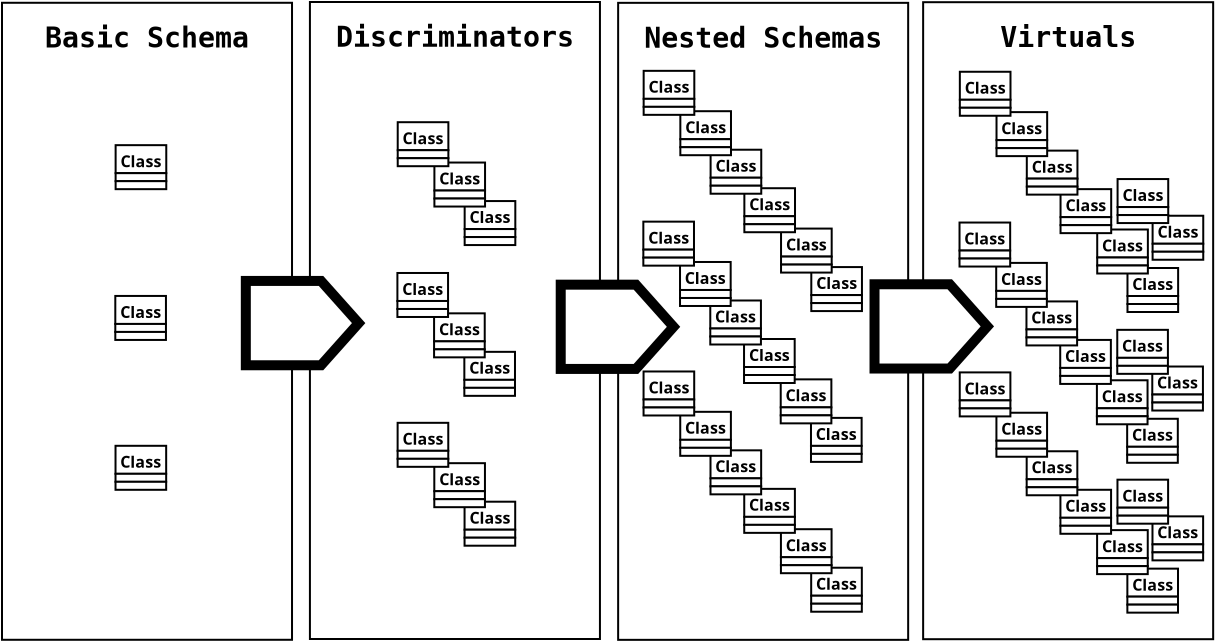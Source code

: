<?xml version="1.0" encoding="UTF-8"?>
<dia:diagram xmlns:dia="http://www.lysator.liu.se/~alla/dia/">
  <dia:layer name="Background" visible="true" active="true">
    <dia:object type="Flowchart - Box" version="0" id="O0">
      <dia:attribute name="obj_pos">
        <dia:point val="20.599,4.558"/>
      </dia:attribute>
      <dia:attribute name="obj_bb">
        <dia:rectangle val="20.549,4.508;35.15,36.458"/>
      </dia:attribute>
      <dia:attribute name="elem_corner">
        <dia:point val="20.599,4.558"/>
      </dia:attribute>
      <dia:attribute name="elem_width">
        <dia:real val="14.501"/>
      </dia:attribute>
      <dia:attribute name="elem_height">
        <dia:real val="31.85"/>
      </dia:attribute>
      <dia:attribute name="border_width">
        <dia:real val="0.1"/>
      </dia:attribute>
      <dia:attribute name="show_background">
        <dia:boolean val="true"/>
      </dia:attribute>
      <dia:attribute name="padding">
        <dia:real val="0"/>
      </dia:attribute>
      <dia:attribute name="text">
        <dia:composite type="text">
          <dia:attribute name="string">
            <dia:string>#Discriminators















#</dia:string>
          </dia:attribute>
          <dia:attribute name="font">
            <dia:font family="monospace" style="80" name="Courier-Bold"/>
          </dia:attribute>
          <dia:attribute name="height">
            <dia:real val="1.764"/>
          </dia:attribute>
          <dia:attribute name="pos">
            <dia:point val="27.849,6.47"/>
          </dia:attribute>
          <dia:attribute name="color">
            <dia:color val="#000000"/>
          </dia:attribute>
          <dia:attribute name="alignment">
            <dia:enum val="1"/>
          </dia:attribute>
        </dia:composite>
      </dia:attribute>
    </dia:object>
    <dia:object type="Flowchart - Box" version="0" id="O1">
      <dia:attribute name="obj_pos">
        <dia:point val="36.01,4.6"/>
      </dia:attribute>
      <dia:attribute name="obj_bb">
        <dia:rectangle val="35.96,4.55;50.561,36.5"/>
      </dia:attribute>
      <dia:attribute name="elem_corner">
        <dia:point val="36.01,4.6"/>
      </dia:attribute>
      <dia:attribute name="elem_width">
        <dia:real val="14.501"/>
      </dia:attribute>
      <dia:attribute name="elem_height">
        <dia:real val="31.85"/>
      </dia:attribute>
      <dia:attribute name="border_width">
        <dia:real val="0.1"/>
      </dia:attribute>
      <dia:attribute name="show_background">
        <dia:boolean val="true"/>
      </dia:attribute>
      <dia:attribute name="padding">
        <dia:real val="0"/>
      </dia:attribute>
      <dia:attribute name="text">
        <dia:composite type="text">
          <dia:attribute name="string">
            <dia:string>#Nested Schemas















#</dia:string>
          </dia:attribute>
          <dia:attribute name="font">
            <dia:font family="monospace" style="80" name="Courier-Bold"/>
          </dia:attribute>
          <dia:attribute name="height">
            <dia:real val="1.764"/>
          </dia:attribute>
          <dia:attribute name="pos">
            <dia:point val="43.261,6.512"/>
          </dia:attribute>
          <dia:attribute name="color">
            <dia:color val="#000000"/>
          </dia:attribute>
          <dia:attribute name="alignment">
            <dia:enum val="1"/>
          </dia:attribute>
        </dia:composite>
      </dia:attribute>
    </dia:object>
    <dia:object type="Flowchart - Box" version="0" id="O2">
      <dia:attribute name="obj_pos">
        <dia:point val="51.26,4.568"/>
      </dia:attribute>
      <dia:attribute name="obj_bb">
        <dia:rectangle val="51.21,4.518;65.811,36.468"/>
      </dia:attribute>
      <dia:attribute name="elem_corner">
        <dia:point val="51.26,4.568"/>
      </dia:attribute>
      <dia:attribute name="elem_width">
        <dia:real val="14.501"/>
      </dia:attribute>
      <dia:attribute name="elem_height">
        <dia:real val="31.85"/>
      </dia:attribute>
      <dia:attribute name="border_width">
        <dia:real val="0.1"/>
      </dia:attribute>
      <dia:attribute name="show_background">
        <dia:boolean val="true"/>
      </dia:attribute>
      <dia:attribute name="padding">
        <dia:real val="0"/>
      </dia:attribute>
      <dia:attribute name="text">
        <dia:composite type="text">
          <dia:attribute name="string">
            <dia:string>#Virtuals















#</dia:string>
          </dia:attribute>
          <dia:attribute name="font">
            <dia:font family="monospace" style="80" name="Courier-Bold"/>
          </dia:attribute>
          <dia:attribute name="height">
            <dia:real val="1.764"/>
          </dia:attribute>
          <dia:attribute name="pos">
            <dia:point val="58.511,6.48"/>
          </dia:attribute>
          <dia:attribute name="color">
            <dia:color val="#000000"/>
          </dia:attribute>
          <dia:attribute name="alignment">
            <dia:enum val="1"/>
          </dia:attribute>
        </dia:composite>
      </dia:attribute>
    </dia:object>
    <dia:object type="Flowchart - Box" version="0" id="O3">
      <dia:attribute name="obj_pos">
        <dia:point val="5.203,4.597"/>
      </dia:attribute>
      <dia:attribute name="obj_bb">
        <dia:rectangle val="5.153,4.547;19.754,36.496"/>
      </dia:attribute>
      <dia:attribute name="elem_corner">
        <dia:point val="5.203,4.597"/>
      </dia:attribute>
      <dia:attribute name="elem_width">
        <dia:real val="14.501"/>
      </dia:attribute>
      <dia:attribute name="elem_height">
        <dia:real val="31.85"/>
      </dia:attribute>
      <dia:attribute name="border_width">
        <dia:real val="0.1"/>
      </dia:attribute>
      <dia:attribute name="show_background">
        <dia:boolean val="true"/>
      </dia:attribute>
      <dia:attribute name="padding">
        <dia:real val="0"/>
      </dia:attribute>
      <dia:attribute name="text">
        <dia:composite type="text">
          <dia:attribute name="string">
            <dia:string>#Basic Schema















#</dia:string>
          </dia:attribute>
          <dia:attribute name="font">
            <dia:font family="monospace" style="80" name="Courier-Bold"/>
          </dia:attribute>
          <dia:attribute name="height">
            <dia:real val="1.764"/>
          </dia:attribute>
          <dia:attribute name="pos">
            <dia:point val="12.453,6.508"/>
          </dia:attribute>
          <dia:attribute name="color">
            <dia:color val="#000000"/>
          </dia:attribute>
          <dia:attribute name="alignment">
            <dia:enum val="1"/>
          </dia:attribute>
        </dia:composite>
      </dia:attribute>
    </dia:object>
    <dia:object type="Block Arrow - Pentagon" version="1" id="O4">
      <dia:attribute name="obj_pos">
        <dia:point val="17.394,18.506"/>
      </dia:attribute>
      <dia:attribute name="obj_bb">
        <dia:rectangle val="17.144,18.256;23.37,22.97"/>
      </dia:attribute>
      <dia:attribute name="meta">
        <dia:composite type="dict"/>
      </dia:attribute>
      <dia:attribute name="elem_corner">
        <dia:point val="17.394,18.506"/>
      </dia:attribute>
      <dia:attribute name="elem_width">
        <dia:real val="5.641"/>
      </dia:attribute>
      <dia:attribute name="elem_height">
        <dia:real val="4.215"/>
      </dia:attribute>
      <dia:attribute name="line_width">
        <dia:real val="0.5"/>
      </dia:attribute>
      <dia:attribute name="line_colour">
        <dia:color val="#000000"/>
      </dia:attribute>
      <dia:attribute name="fill_colour">
        <dia:color val="#ffffff"/>
      </dia:attribute>
      <dia:attribute name="show_background">
        <dia:boolean val="true"/>
      </dia:attribute>
      <dia:attribute name="line_style">
        <dia:enum val="0"/>
        <dia:real val="1"/>
      </dia:attribute>
      <dia:attribute name="flip_horizontal">
        <dia:boolean val="false"/>
      </dia:attribute>
      <dia:attribute name="flip_vertical">
        <dia:boolean val="false"/>
      </dia:attribute>
      <dia:attribute name="subscale">
        <dia:real val="1"/>
      </dia:attribute>
    </dia:object>
    <dia:object type="Block Arrow - Pentagon" version="1" id="O5">
      <dia:attribute name="obj_pos">
        <dia:point val="33.139,18.691"/>
      </dia:attribute>
      <dia:attribute name="obj_bb">
        <dia:rectangle val="32.889,18.441;39.116,23.156"/>
      </dia:attribute>
      <dia:attribute name="meta">
        <dia:composite type="dict"/>
      </dia:attribute>
      <dia:attribute name="elem_corner">
        <dia:point val="33.139,18.691"/>
      </dia:attribute>
      <dia:attribute name="elem_width">
        <dia:real val="5.641"/>
      </dia:attribute>
      <dia:attribute name="elem_height">
        <dia:real val="4.215"/>
      </dia:attribute>
      <dia:attribute name="line_width">
        <dia:real val="0.5"/>
      </dia:attribute>
      <dia:attribute name="line_colour">
        <dia:color val="#000000"/>
      </dia:attribute>
      <dia:attribute name="fill_colour">
        <dia:color val="#ffffff"/>
      </dia:attribute>
      <dia:attribute name="show_background">
        <dia:boolean val="true"/>
      </dia:attribute>
      <dia:attribute name="line_style">
        <dia:enum val="0"/>
        <dia:real val="1"/>
      </dia:attribute>
      <dia:attribute name="flip_horizontal">
        <dia:boolean val="false"/>
      </dia:attribute>
      <dia:attribute name="flip_vertical">
        <dia:boolean val="false"/>
      </dia:attribute>
      <dia:attribute name="subscale">
        <dia:real val="1"/>
      </dia:attribute>
    </dia:object>
    <dia:object type="Block Arrow - Pentagon" version="1" id="O6">
      <dia:attribute name="obj_pos">
        <dia:point val="48.829,18.671"/>
      </dia:attribute>
      <dia:attribute name="obj_bb">
        <dia:rectangle val="48.579,18.421;54.806,23.135"/>
      </dia:attribute>
      <dia:attribute name="meta">
        <dia:composite type="dict"/>
      </dia:attribute>
      <dia:attribute name="elem_corner">
        <dia:point val="48.829,18.671"/>
      </dia:attribute>
      <dia:attribute name="elem_width">
        <dia:real val="5.641"/>
      </dia:attribute>
      <dia:attribute name="elem_height">
        <dia:real val="4.215"/>
      </dia:attribute>
      <dia:attribute name="line_width">
        <dia:real val="0.5"/>
      </dia:attribute>
      <dia:attribute name="line_colour">
        <dia:color val="#000000"/>
      </dia:attribute>
      <dia:attribute name="fill_colour">
        <dia:color val="#ffffff"/>
      </dia:attribute>
      <dia:attribute name="show_background">
        <dia:boolean val="true"/>
      </dia:attribute>
      <dia:attribute name="line_style">
        <dia:enum val="0"/>
        <dia:real val="1"/>
      </dia:attribute>
      <dia:attribute name="flip_horizontal">
        <dia:boolean val="false"/>
      </dia:attribute>
      <dia:attribute name="flip_vertical">
        <dia:boolean val="false"/>
      </dia:attribute>
      <dia:attribute name="subscale">
        <dia:real val="1"/>
      </dia:attribute>
    </dia:object>
    <dia:group>
      <dia:object type="UML - Class" version="0" id="O7">
        <dia:attribute name="obj_pos">
          <dia:point val="10.884,11.716"/>
        </dia:attribute>
        <dia:attribute name="obj_bb">
          <dia:rectangle val="10.834,11.666;13.467,13.966"/>
        </dia:attribute>
        <dia:attribute name="elem_corner">
          <dia:point val="10.884,11.716"/>
        </dia:attribute>
        <dia:attribute name="elem_width">
          <dia:real val="2.532"/>
        </dia:attribute>
        <dia:attribute name="elem_height">
          <dia:real val="2.2"/>
        </dia:attribute>
        <dia:attribute name="name">
          <dia:string>#Class#</dia:string>
        </dia:attribute>
        <dia:attribute name="stereotype">
          <dia:string>##</dia:string>
        </dia:attribute>
        <dia:attribute name="comment">
          <dia:string>##</dia:string>
        </dia:attribute>
        <dia:attribute name="abstract">
          <dia:boolean val="false"/>
        </dia:attribute>
        <dia:attribute name="suppress_attributes">
          <dia:boolean val="false"/>
        </dia:attribute>
        <dia:attribute name="suppress_operations">
          <dia:boolean val="false"/>
        </dia:attribute>
        <dia:attribute name="visible_attributes">
          <dia:boolean val="true"/>
        </dia:attribute>
        <dia:attribute name="visible_operations">
          <dia:boolean val="true"/>
        </dia:attribute>
        <dia:attribute name="visible_comments">
          <dia:boolean val="false"/>
        </dia:attribute>
        <dia:attribute name="wrap_operations">
          <dia:boolean val="true"/>
        </dia:attribute>
        <dia:attribute name="wrap_after_char">
          <dia:int val="40"/>
        </dia:attribute>
        <dia:attribute name="comment_line_length">
          <dia:int val="0"/>
        </dia:attribute>
        <dia:attribute name="comment_tagging">
          <dia:boolean val="false"/>
        </dia:attribute>
        <dia:attribute name="line_width">
          <dia:real val="0.1"/>
        </dia:attribute>
        <dia:attribute name="line_color">
          <dia:color val="#000000"/>
        </dia:attribute>
        <dia:attribute name="fill_color">
          <dia:color val="#ffffff"/>
        </dia:attribute>
        <dia:attribute name="text_color">
          <dia:color val="#000000"/>
        </dia:attribute>
        <dia:attribute name="normal_font">
          <dia:font family="monospace" style="0" name="Courier"/>
        </dia:attribute>
        <dia:attribute name="abstract_font">
          <dia:font family="monospace" style="88" name="Courier-BoldOblique"/>
        </dia:attribute>
        <dia:attribute name="polymorphic_font">
          <dia:font family="monospace" style="8" name="Courier-Oblique"/>
        </dia:attribute>
        <dia:attribute name="classname_font">
          <dia:font family="sans" style="80" name="Helvetica-Bold"/>
        </dia:attribute>
        <dia:attribute name="abstract_classname_font">
          <dia:font family="sans" style="88" name="Helvetica-BoldOblique"/>
        </dia:attribute>
        <dia:attribute name="comment_font">
          <dia:font family="sans" style="8" name="Helvetica-Oblique"/>
        </dia:attribute>
        <dia:attribute name="normal_font_height">
          <dia:real val="0.8"/>
        </dia:attribute>
        <dia:attribute name="polymorphic_font_height">
          <dia:real val="0.8"/>
        </dia:attribute>
        <dia:attribute name="abstract_font_height">
          <dia:real val="0.8"/>
        </dia:attribute>
        <dia:attribute name="classname_font_height">
          <dia:real val="1"/>
        </dia:attribute>
        <dia:attribute name="abstract_classname_font_height">
          <dia:real val="1"/>
        </dia:attribute>
        <dia:attribute name="comment_font_height">
          <dia:real val="0.7"/>
        </dia:attribute>
        <dia:attribute name="attributes"/>
        <dia:attribute name="operations"/>
        <dia:attribute name="template">
          <dia:boolean val="false"/>
        </dia:attribute>
        <dia:attribute name="templates"/>
      </dia:object>
      <dia:object type="UML - Class" version="0" id="O8">
        <dia:attribute name="obj_pos">
          <dia:point val="10.868,19.255"/>
        </dia:attribute>
        <dia:attribute name="obj_bb">
          <dia:rectangle val="10.818,19.205;13.451,21.505"/>
        </dia:attribute>
        <dia:attribute name="elem_corner">
          <dia:point val="10.868,19.255"/>
        </dia:attribute>
        <dia:attribute name="elem_width">
          <dia:real val="2.532"/>
        </dia:attribute>
        <dia:attribute name="elem_height">
          <dia:real val="2.2"/>
        </dia:attribute>
        <dia:attribute name="name">
          <dia:string>#Class#</dia:string>
        </dia:attribute>
        <dia:attribute name="stereotype">
          <dia:string>##</dia:string>
        </dia:attribute>
        <dia:attribute name="comment">
          <dia:string>##</dia:string>
        </dia:attribute>
        <dia:attribute name="abstract">
          <dia:boolean val="false"/>
        </dia:attribute>
        <dia:attribute name="suppress_attributes">
          <dia:boolean val="false"/>
        </dia:attribute>
        <dia:attribute name="suppress_operations">
          <dia:boolean val="false"/>
        </dia:attribute>
        <dia:attribute name="visible_attributes">
          <dia:boolean val="true"/>
        </dia:attribute>
        <dia:attribute name="visible_operations">
          <dia:boolean val="true"/>
        </dia:attribute>
        <dia:attribute name="visible_comments">
          <dia:boolean val="false"/>
        </dia:attribute>
        <dia:attribute name="wrap_operations">
          <dia:boolean val="true"/>
        </dia:attribute>
        <dia:attribute name="wrap_after_char">
          <dia:int val="40"/>
        </dia:attribute>
        <dia:attribute name="comment_line_length">
          <dia:int val="0"/>
        </dia:attribute>
        <dia:attribute name="comment_tagging">
          <dia:boolean val="false"/>
        </dia:attribute>
        <dia:attribute name="line_width">
          <dia:real val="0.1"/>
        </dia:attribute>
        <dia:attribute name="line_color">
          <dia:color val="#000000"/>
        </dia:attribute>
        <dia:attribute name="fill_color">
          <dia:color val="#ffffff"/>
        </dia:attribute>
        <dia:attribute name="text_color">
          <dia:color val="#000000"/>
        </dia:attribute>
        <dia:attribute name="normal_font">
          <dia:font family="monospace" style="0" name="Courier"/>
        </dia:attribute>
        <dia:attribute name="abstract_font">
          <dia:font family="monospace" style="88" name="Courier-BoldOblique"/>
        </dia:attribute>
        <dia:attribute name="polymorphic_font">
          <dia:font family="monospace" style="8" name="Courier-Oblique"/>
        </dia:attribute>
        <dia:attribute name="classname_font">
          <dia:font family="sans" style="80" name="Helvetica-Bold"/>
        </dia:attribute>
        <dia:attribute name="abstract_classname_font">
          <dia:font family="sans" style="88" name="Helvetica-BoldOblique"/>
        </dia:attribute>
        <dia:attribute name="comment_font">
          <dia:font family="sans" style="8" name="Helvetica-Oblique"/>
        </dia:attribute>
        <dia:attribute name="normal_font_height">
          <dia:real val="0.8"/>
        </dia:attribute>
        <dia:attribute name="polymorphic_font_height">
          <dia:real val="0.8"/>
        </dia:attribute>
        <dia:attribute name="abstract_font_height">
          <dia:real val="0.8"/>
        </dia:attribute>
        <dia:attribute name="classname_font_height">
          <dia:real val="1"/>
        </dia:attribute>
        <dia:attribute name="abstract_classname_font_height">
          <dia:real val="1"/>
        </dia:attribute>
        <dia:attribute name="comment_font_height">
          <dia:real val="0.7"/>
        </dia:attribute>
        <dia:attribute name="attributes"/>
        <dia:attribute name="operations"/>
        <dia:attribute name="template">
          <dia:boolean val="false"/>
        </dia:attribute>
        <dia:attribute name="templates"/>
      </dia:object>
      <dia:object type="UML - Class" version="0" id="O9">
        <dia:attribute name="obj_pos">
          <dia:point val="10.879,26.748"/>
        </dia:attribute>
        <dia:attribute name="obj_bb">
          <dia:rectangle val="10.829,26.698;13.461,28.998"/>
        </dia:attribute>
        <dia:attribute name="elem_corner">
          <dia:point val="10.879,26.748"/>
        </dia:attribute>
        <dia:attribute name="elem_width">
          <dia:real val="2.532"/>
        </dia:attribute>
        <dia:attribute name="elem_height">
          <dia:real val="2.2"/>
        </dia:attribute>
        <dia:attribute name="name">
          <dia:string>#Class#</dia:string>
        </dia:attribute>
        <dia:attribute name="stereotype">
          <dia:string>##</dia:string>
        </dia:attribute>
        <dia:attribute name="comment">
          <dia:string>##</dia:string>
        </dia:attribute>
        <dia:attribute name="abstract">
          <dia:boolean val="false"/>
        </dia:attribute>
        <dia:attribute name="suppress_attributes">
          <dia:boolean val="false"/>
        </dia:attribute>
        <dia:attribute name="suppress_operations">
          <dia:boolean val="false"/>
        </dia:attribute>
        <dia:attribute name="visible_attributes">
          <dia:boolean val="true"/>
        </dia:attribute>
        <dia:attribute name="visible_operations">
          <dia:boolean val="true"/>
        </dia:attribute>
        <dia:attribute name="visible_comments">
          <dia:boolean val="false"/>
        </dia:attribute>
        <dia:attribute name="wrap_operations">
          <dia:boolean val="true"/>
        </dia:attribute>
        <dia:attribute name="wrap_after_char">
          <dia:int val="40"/>
        </dia:attribute>
        <dia:attribute name="comment_line_length">
          <dia:int val="0"/>
        </dia:attribute>
        <dia:attribute name="comment_tagging">
          <dia:boolean val="false"/>
        </dia:attribute>
        <dia:attribute name="line_width">
          <dia:real val="0.1"/>
        </dia:attribute>
        <dia:attribute name="line_color">
          <dia:color val="#000000"/>
        </dia:attribute>
        <dia:attribute name="fill_color">
          <dia:color val="#ffffff"/>
        </dia:attribute>
        <dia:attribute name="text_color">
          <dia:color val="#000000"/>
        </dia:attribute>
        <dia:attribute name="normal_font">
          <dia:font family="monospace" style="0" name="Courier"/>
        </dia:attribute>
        <dia:attribute name="abstract_font">
          <dia:font family="monospace" style="88" name="Courier-BoldOblique"/>
        </dia:attribute>
        <dia:attribute name="polymorphic_font">
          <dia:font family="monospace" style="8" name="Courier-Oblique"/>
        </dia:attribute>
        <dia:attribute name="classname_font">
          <dia:font family="sans" style="80" name="Helvetica-Bold"/>
        </dia:attribute>
        <dia:attribute name="abstract_classname_font">
          <dia:font family="sans" style="88" name="Helvetica-BoldOblique"/>
        </dia:attribute>
        <dia:attribute name="comment_font">
          <dia:font family="sans" style="8" name="Helvetica-Oblique"/>
        </dia:attribute>
        <dia:attribute name="normal_font_height">
          <dia:real val="0.8"/>
        </dia:attribute>
        <dia:attribute name="polymorphic_font_height">
          <dia:real val="0.8"/>
        </dia:attribute>
        <dia:attribute name="abstract_font_height">
          <dia:real val="0.8"/>
        </dia:attribute>
        <dia:attribute name="classname_font_height">
          <dia:real val="1"/>
        </dia:attribute>
        <dia:attribute name="abstract_classname_font_height">
          <dia:real val="1"/>
        </dia:attribute>
        <dia:attribute name="comment_font_height">
          <dia:real val="0.7"/>
        </dia:attribute>
        <dia:attribute name="attributes"/>
        <dia:attribute name="operations"/>
        <dia:attribute name="template">
          <dia:boolean val="false"/>
        </dia:attribute>
        <dia:attribute name="templates"/>
      </dia:object>
    </dia:group>
    <dia:group>
      <dia:group>
        <dia:object type="UML - Class" version="0" id="O10">
          <dia:attribute name="obj_pos">
            <dia:point val="28.336,14.511"/>
          </dia:attribute>
          <dia:attribute name="obj_bb">
            <dia:rectangle val="28.286,14.461;30.919,16.761"/>
          </dia:attribute>
          <dia:attribute name="elem_corner">
            <dia:point val="28.336,14.511"/>
          </dia:attribute>
          <dia:attribute name="elem_width">
            <dia:real val="2.532"/>
          </dia:attribute>
          <dia:attribute name="elem_height">
            <dia:real val="2.2"/>
          </dia:attribute>
          <dia:attribute name="name">
            <dia:string>#Class#</dia:string>
          </dia:attribute>
          <dia:attribute name="stereotype">
            <dia:string>##</dia:string>
          </dia:attribute>
          <dia:attribute name="comment">
            <dia:string>##</dia:string>
          </dia:attribute>
          <dia:attribute name="abstract">
            <dia:boolean val="false"/>
          </dia:attribute>
          <dia:attribute name="suppress_attributes">
            <dia:boolean val="false"/>
          </dia:attribute>
          <dia:attribute name="suppress_operations">
            <dia:boolean val="false"/>
          </dia:attribute>
          <dia:attribute name="visible_attributes">
            <dia:boolean val="true"/>
          </dia:attribute>
          <dia:attribute name="visible_operations">
            <dia:boolean val="true"/>
          </dia:attribute>
          <dia:attribute name="visible_comments">
            <dia:boolean val="false"/>
          </dia:attribute>
          <dia:attribute name="wrap_operations">
            <dia:boolean val="true"/>
          </dia:attribute>
          <dia:attribute name="wrap_after_char">
            <dia:int val="40"/>
          </dia:attribute>
          <dia:attribute name="comment_line_length">
            <dia:int val="0"/>
          </dia:attribute>
          <dia:attribute name="comment_tagging">
            <dia:boolean val="false"/>
          </dia:attribute>
          <dia:attribute name="line_width">
            <dia:real val="0.1"/>
          </dia:attribute>
          <dia:attribute name="line_color">
            <dia:color val="#000000"/>
          </dia:attribute>
          <dia:attribute name="fill_color">
            <dia:color val="#ffffff"/>
          </dia:attribute>
          <dia:attribute name="text_color">
            <dia:color val="#000000"/>
          </dia:attribute>
          <dia:attribute name="normal_font">
            <dia:font family="monospace" style="0" name="Courier"/>
          </dia:attribute>
          <dia:attribute name="abstract_font">
            <dia:font family="monospace" style="88" name="Courier-BoldOblique"/>
          </dia:attribute>
          <dia:attribute name="polymorphic_font">
            <dia:font family="monospace" style="8" name="Courier-Oblique"/>
          </dia:attribute>
          <dia:attribute name="classname_font">
            <dia:font family="sans" style="80" name="Helvetica-Bold"/>
          </dia:attribute>
          <dia:attribute name="abstract_classname_font">
            <dia:font family="sans" style="88" name="Helvetica-BoldOblique"/>
          </dia:attribute>
          <dia:attribute name="comment_font">
            <dia:font family="sans" style="8" name="Helvetica-Oblique"/>
          </dia:attribute>
          <dia:attribute name="normal_font_height">
            <dia:real val="0.8"/>
          </dia:attribute>
          <dia:attribute name="polymorphic_font_height">
            <dia:real val="0.8"/>
          </dia:attribute>
          <dia:attribute name="abstract_font_height">
            <dia:real val="0.8"/>
          </dia:attribute>
          <dia:attribute name="classname_font_height">
            <dia:real val="1"/>
          </dia:attribute>
          <dia:attribute name="abstract_classname_font_height">
            <dia:real val="1"/>
          </dia:attribute>
          <dia:attribute name="comment_font_height">
            <dia:real val="0.7"/>
          </dia:attribute>
          <dia:attribute name="attributes"/>
          <dia:attribute name="operations"/>
          <dia:attribute name="template">
            <dia:boolean val="false"/>
          </dia:attribute>
          <dia:attribute name="templates"/>
        </dia:object>
        <dia:object type="UML - Class" version="0" id="O11">
          <dia:attribute name="obj_pos">
            <dia:point val="28.32,22.05"/>
          </dia:attribute>
          <dia:attribute name="obj_bb">
            <dia:rectangle val="28.27,22.0;30.903,24.3"/>
          </dia:attribute>
          <dia:attribute name="elem_corner">
            <dia:point val="28.32,22.05"/>
          </dia:attribute>
          <dia:attribute name="elem_width">
            <dia:real val="2.532"/>
          </dia:attribute>
          <dia:attribute name="elem_height">
            <dia:real val="2.2"/>
          </dia:attribute>
          <dia:attribute name="name">
            <dia:string>#Class#</dia:string>
          </dia:attribute>
          <dia:attribute name="stereotype">
            <dia:string>##</dia:string>
          </dia:attribute>
          <dia:attribute name="comment">
            <dia:string>##</dia:string>
          </dia:attribute>
          <dia:attribute name="abstract">
            <dia:boolean val="false"/>
          </dia:attribute>
          <dia:attribute name="suppress_attributes">
            <dia:boolean val="false"/>
          </dia:attribute>
          <dia:attribute name="suppress_operations">
            <dia:boolean val="false"/>
          </dia:attribute>
          <dia:attribute name="visible_attributes">
            <dia:boolean val="true"/>
          </dia:attribute>
          <dia:attribute name="visible_operations">
            <dia:boolean val="true"/>
          </dia:attribute>
          <dia:attribute name="visible_comments">
            <dia:boolean val="false"/>
          </dia:attribute>
          <dia:attribute name="wrap_operations">
            <dia:boolean val="true"/>
          </dia:attribute>
          <dia:attribute name="wrap_after_char">
            <dia:int val="40"/>
          </dia:attribute>
          <dia:attribute name="comment_line_length">
            <dia:int val="0"/>
          </dia:attribute>
          <dia:attribute name="comment_tagging">
            <dia:boolean val="false"/>
          </dia:attribute>
          <dia:attribute name="line_width">
            <dia:real val="0.1"/>
          </dia:attribute>
          <dia:attribute name="line_color">
            <dia:color val="#000000"/>
          </dia:attribute>
          <dia:attribute name="fill_color">
            <dia:color val="#ffffff"/>
          </dia:attribute>
          <dia:attribute name="text_color">
            <dia:color val="#000000"/>
          </dia:attribute>
          <dia:attribute name="normal_font">
            <dia:font family="monospace" style="0" name="Courier"/>
          </dia:attribute>
          <dia:attribute name="abstract_font">
            <dia:font family="monospace" style="88" name="Courier-BoldOblique"/>
          </dia:attribute>
          <dia:attribute name="polymorphic_font">
            <dia:font family="monospace" style="8" name="Courier-Oblique"/>
          </dia:attribute>
          <dia:attribute name="classname_font">
            <dia:font family="sans" style="80" name="Helvetica-Bold"/>
          </dia:attribute>
          <dia:attribute name="abstract_classname_font">
            <dia:font family="sans" style="88" name="Helvetica-BoldOblique"/>
          </dia:attribute>
          <dia:attribute name="comment_font">
            <dia:font family="sans" style="8" name="Helvetica-Oblique"/>
          </dia:attribute>
          <dia:attribute name="normal_font_height">
            <dia:real val="0.8"/>
          </dia:attribute>
          <dia:attribute name="polymorphic_font_height">
            <dia:real val="0.8"/>
          </dia:attribute>
          <dia:attribute name="abstract_font_height">
            <dia:real val="0.8"/>
          </dia:attribute>
          <dia:attribute name="classname_font_height">
            <dia:real val="1"/>
          </dia:attribute>
          <dia:attribute name="abstract_classname_font_height">
            <dia:real val="1"/>
          </dia:attribute>
          <dia:attribute name="comment_font_height">
            <dia:real val="0.7"/>
          </dia:attribute>
          <dia:attribute name="attributes"/>
          <dia:attribute name="operations"/>
          <dia:attribute name="template">
            <dia:boolean val="false"/>
          </dia:attribute>
          <dia:attribute name="templates"/>
        </dia:object>
        <dia:object type="UML - Class" version="0" id="O12">
          <dia:attribute name="obj_pos">
            <dia:point val="28.331,29.543"/>
          </dia:attribute>
          <dia:attribute name="obj_bb">
            <dia:rectangle val="28.281,29.493;30.913,31.793"/>
          </dia:attribute>
          <dia:attribute name="elem_corner">
            <dia:point val="28.331,29.543"/>
          </dia:attribute>
          <dia:attribute name="elem_width">
            <dia:real val="2.532"/>
          </dia:attribute>
          <dia:attribute name="elem_height">
            <dia:real val="2.2"/>
          </dia:attribute>
          <dia:attribute name="name">
            <dia:string>#Class#</dia:string>
          </dia:attribute>
          <dia:attribute name="stereotype">
            <dia:string>##</dia:string>
          </dia:attribute>
          <dia:attribute name="comment">
            <dia:string>##</dia:string>
          </dia:attribute>
          <dia:attribute name="abstract">
            <dia:boolean val="false"/>
          </dia:attribute>
          <dia:attribute name="suppress_attributes">
            <dia:boolean val="false"/>
          </dia:attribute>
          <dia:attribute name="suppress_operations">
            <dia:boolean val="false"/>
          </dia:attribute>
          <dia:attribute name="visible_attributes">
            <dia:boolean val="true"/>
          </dia:attribute>
          <dia:attribute name="visible_operations">
            <dia:boolean val="true"/>
          </dia:attribute>
          <dia:attribute name="visible_comments">
            <dia:boolean val="false"/>
          </dia:attribute>
          <dia:attribute name="wrap_operations">
            <dia:boolean val="true"/>
          </dia:attribute>
          <dia:attribute name="wrap_after_char">
            <dia:int val="40"/>
          </dia:attribute>
          <dia:attribute name="comment_line_length">
            <dia:int val="0"/>
          </dia:attribute>
          <dia:attribute name="comment_tagging">
            <dia:boolean val="false"/>
          </dia:attribute>
          <dia:attribute name="line_width">
            <dia:real val="0.1"/>
          </dia:attribute>
          <dia:attribute name="line_color">
            <dia:color val="#000000"/>
          </dia:attribute>
          <dia:attribute name="fill_color">
            <dia:color val="#ffffff"/>
          </dia:attribute>
          <dia:attribute name="text_color">
            <dia:color val="#000000"/>
          </dia:attribute>
          <dia:attribute name="normal_font">
            <dia:font family="monospace" style="0" name="Courier"/>
          </dia:attribute>
          <dia:attribute name="abstract_font">
            <dia:font family="monospace" style="88" name="Courier-BoldOblique"/>
          </dia:attribute>
          <dia:attribute name="polymorphic_font">
            <dia:font family="monospace" style="8" name="Courier-Oblique"/>
          </dia:attribute>
          <dia:attribute name="classname_font">
            <dia:font family="sans" style="80" name="Helvetica-Bold"/>
          </dia:attribute>
          <dia:attribute name="abstract_classname_font">
            <dia:font family="sans" style="88" name="Helvetica-BoldOblique"/>
          </dia:attribute>
          <dia:attribute name="comment_font">
            <dia:font family="sans" style="8" name="Helvetica-Oblique"/>
          </dia:attribute>
          <dia:attribute name="normal_font_height">
            <dia:real val="0.8"/>
          </dia:attribute>
          <dia:attribute name="polymorphic_font_height">
            <dia:real val="0.8"/>
          </dia:attribute>
          <dia:attribute name="abstract_font_height">
            <dia:real val="0.8"/>
          </dia:attribute>
          <dia:attribute name="classname_font_height">
            <dia:real val="1"/>
          </dia:attribute>
          <dia:attribute name="abstract_classname_font_height">
            <dia:real val="1"/>
          </dia:attribute>
          <dia:attribute name="comment_font_height">
            <dia:real val="0.7"/>
          </dia:attribute>
          <dia:attribute name="attributes"/>
          <dia:attribute name="operations"/>
          <dia:attribute name="template">
            <dia:boolean val="false"/>
          </dia:attribute>
          <dia:attribute name="templates"/>
        </dia:object>
      </dia:group>
      <dia:group>
        <dia:object type="UML - Class" version="0" id="O13">
          <dia:attribute name="obj_pos">
            <dia:point val="26.823,12.585"/>
          </dia:attribute>
          <dia:attribute name="obj_bb">
            <dia:rectangle val="26.773,12.536;29.406,14.835"/>
          </dia:attribute>
          <dia:attribute name="elem_corner">
            <dia:point val="26.823,12.585"/>
          </dia:attribute>
          <dia:attribute name="elem_width">
            <dia:real val="2.532"/>
          </dia:attribute>
          <dia:attribute name="elem_height">
            <dia:real val="2.2"/>
          </dia:attribute>
          <dia:attribute name="name">
            <dia:string>#Class#</dia:string>
          </dia:attribute>
          <dia:attribute name="stereotype">
            <dia:string>##</dia:string>
          </dia:attribute>
          <dia:attribute name="comment">
            <dia:string>##</dia:string>
          </dia:attribute>
          <dia:attribute name="abstract">
            <dia:boolean val="false"/>
          </dia:attribute>
          <dia:attribute name="suppress_attributes">
            <dia:boolean val="false"/>
          </dia:attribute>
          <dia:attribute name="suppress_operations">
            <dia:boolean val="false"/>
          </dia:attribute>
          <dia:attribute name="visible_attributes">
            <dia:boolean val="true"/>
          </dia:attribute>
          <dia:attribute name="visible_operations">
            <dia:boolean val="true"/>
          </dia:attribute>
          <dia:attribute name="visible_comments">
            <dia:boolean val="false"/>
          </dia:attribute>
          <dia:attribute name="wrap_operations">
            <dia:boolean val="true"/>
          </dia:attribute>
          <dia:attribute name="wrap_after_char">
            <dia:int val="40"/>
          </dia:attribute>
          <dia:attribute name="comment_line_length">
            <dia:int val="0"/>
          </dia:attribute>
          <dia:attribute name="comment_tagging">
            <dia:boolean val="false"/>
          </dia:attribute>
          <dia:attribute name="line_width">
            <dia:real val="0.1"/>
          </dia:attribute>
          <dia:attribute name="line_color">
            <dia:color val="#000000"/>
          </dia:attribute>
          <dia:attribute name="fill_color">
            <dia:color val="#ffffff"/>
          </dia:attribute>
          <dia:attribute name="text_color">
            <dia:color val="#000000"/>
          </dia:attribute>
          <dia:attribute name="normal_font">
            <dia:font family="monospace" style="0" name="Courier"/>
          </dia:attribute>
          <dia:attribute name="abstract_font">
            <dia:font family="monospace" style="88" name="Courier-BoldOblique"/>
          </dia:attribute>
          <dia:attribute name="polymorphic_font">
            <dia:font family="monospace" style="8" name="Courier-Oblique"/>
          </dia:attribute>
          <dia:attribute name="classname_font">
            <dia:font family="sans" style="80" name="Helvetica-Bold"/>
          </dia:attribute>
          <dia:attribute name="abstract_classname_font">
            <dia:font family="sans" style="88" name="Helvetica-BoldOblique"/>
          </dia:attribute>
          <dia:attribute name="comment_font">
            <dia:font family="sans" style="8" name="Helvetica-Oblique"/>
          </dia:attribute>
          <dia:attribute name="normal_font_height">
            <dia:real val="0.8"/>
          </dia:attribute>
          <dia:attribute name="polymorphic_font_height">
            <dia:real val="0.8"/>
          </dia:attribute>
          <dia:attribute name="abstract_font_height">
            <dia:real val="0.8"/>
          </dia:attribute>
          <dia:attribute name="classname_font_height">
            <dia:real val="1"/>
          </dia:attribute>
          <dia:attribute name="abstract_classname_font_height">
            <dia:real val="1"/>
          </dia:attribute>
          <dia:attribute name="comment_font_height">
            <dia:real val="0.7"/>
          </dia:attribute>
          <dia:attribute name="attributes"/>
          <dia:attribute name="operations"/>
          <dia:attribute name="template">
            <dia:boolean val="false"/>
          </dia:attribute>
          <dia:attribute name="templates"/>
        </dia:object>
        <dia:object type="UML - Class" version="0" id="O14">
          <dia:attribute name="obj_pos">
            <dia:point val="26.807,20.125"/>
          </dia:attribute>
          <dia:attribute name="obj_bb">
            <dia:rectangle val="26.757,20.075;29.39,22.375"/>
          </dia:attribute>
          <dia:attribute name="elem_corner">
            <dia:point val="26.807,20.125"/>
          </dia:attribute>
          <dia:attribute name="elem_width">
            <dia:real val="2.532"/>
          </dia:attribute>
          <dia:attribute name="elem_height">
            <dia:real val="2.2"/>
          </dia:attribute>
          <dia:attribute name="name">
            <dia:string>#Class#</dia:string>
          </dia:attribute>
          <dia:attribute name="stereotype">
            <dia:string>##</dia:string>
          </dia:attribute>
          <dia:attribute name="comment">
            <dia:string>##</dia:string>
          </dia:attribute>
          <dia:attribute name="abstract">
            <dia:boolean val="false"/>
          </dia:attribute>
          <dia:attribute name="suppress_attributes">
            <dia:boolean val="false"/>
          </dia:attribute>
          <dia:attribute name="suppress_operations">
            <dia:boolean val="false"/>
          </dia:attribute>
          <dia:attribute name="visible_attributes">
            <dia:boolean val="true"/>
          </dia:attribute>
          <dia:attribute name="visible_operations">
            <dia:boolean val="true"/>
          </dia:attribute>
          <dia:attribute name="visible_comments">
            <dia:boolean val="false"/>
          </dia:attribute>
          <dia:attribute name="wrap_operations">
            <dia:boolean val="true"/>
          </dia:attribute>
          <dia:attribute name="wrap_after_char">
            <dia:int val="40"/>
          </dia:attribute>
          <dia:attribute name="comment_line_length">
            <dia:int val="0"/>
          </dia:attribute>
          <dia:attribute name="comment_tagging">
            <dia:boolean val="false"/>
          </dia:attribute>
          <dia:attribute name="line_width">
            <dia:real val="0.1"/>
          </dia:attribute>
          <dia:attribute name="line_color">
            <dia:color val="#000000"/>
          </dia:attribute>
          <dia:attribute name="fill_color">
            <dia:color val="#ffffff"/>
          </dia:attribute>
          <dia:attribute name="text_color">
            <dia:color val="#000000"/>
          </dia:attribute>
          <dia:attribute name="normal_font">
            <dia:font family="monospace" style="0" name="Courier"/>
          </dia:attribute>
          <dia:attribute name="abstract_font">
            <dia:font family="monospace" style="88" name="Courier-BoldOblique"/>
          </dia:attribute>
          <dia:attribute name="polymorphic_font">
            <dia:font family="monospace" style="8" name="Courier-Oblique"/>
          </dia:attribute>
          <dia:attribute name="classname_font">
            <dia:font family="sans" style="80" name="Helvetica-Bold"/>
          </dia:attribute>
          <dia:attribute name="abstract_classname_font">
            <dia:font family="sans" style="88" name="Helvetica-BoldOblique"/>
          </dia:attribute>
          <dia:attribute name="comment_font">
            <dia:font family="sans" style="8" name="Helvetica-Oblique"/>
          </dia:attribute>
          <dia:attribute name="normal_font_height">
            <dia:real val="0.8"/>
          </dia:attribute>
          <dia:attribute name="polymorphic_font_height">
            <dia:real val="0.8"/>
          </dia:attribute>
          <dia:attribute name="abstract_font_height">
            <dia:real val="0.8"/>
          </dia:attribute>
          <dia:attribute name="classname_font_height">
            <dia:real val="1"/>
          </dia:attribute>
          <dia:attribute name="abstract_classname_font_height">
            <dia:real val="1"/>
          </dia:attribute>
          <dia:attribute name="comment_font_height">
            <dia:real val="0.7"/>
          </dia:attribute>
          <dia:attribute name="attributes"/>
          <dia:attribute name="operations"/>
          <dia:attribute name="template">
            <dia:boolean val="false"/>
          </dia:attribute>
          <dia:attribute name="templates"/>
        </dia:object>
        <dia:object type="UML - Class" version="0" id="O15">
          <dia:attribute name="obj_pos">
            <dia:point val="26.818,27.617"/>
          </dia:attribute>
          <dia:attribute name="obj_bb">
            <dia:rectangle val="26.768,27.567;29.4,29.867"/>
          </dia:attribute>
          <dia:attribute name="elem_corner">
            <dia:point val="26.818,27.617"/>
          </dia:attribute>
          <dia:attribute name="elem_width">
            <dia:real val="2.532"/>
          </dia:attribute>
          <dia:attribute name="elem_height">
            <dia:real val="2.2"/>
          </dia:attribute>
          <dia:attribute name="name">
            <dia:string>#Class#</dia:string>
          </dia:attribute>
          <dia:attribute name="stereotype">
            <dia:string>##</dia:string>
          </dia:attribute>
          <dia:attribute name="comment">
            <dia:string>##</dia:string>
          </dia:attribute>
          <dia:attribute name="abstract">
            <dia:boolean val="false"/>
          </dia:attribute>
          <dia:attribute name="suppress_attributes">
            <dia:boolean val="false"/>
          </dia:attribute>
          <dia:attribute name="suppress_operations">
            <dia:boolean val="false"/>
          </dia:attribute>
          <dia:attribute name="visible_attributes">
            <dia:boolean val="true"/>
          </dia:attribute>
          <dia:attribute name="visible_operations">
            <dia:boolean val="true"/>
          </dia:attribute>
          <dia:attribute name="visible_comments">
            <dia:boolean val="false"/>
          </dia:attribute>
          <dia:attribute name="wrap_operations">
            <dia:boolean val="true"/>
          </dia:attribute>
          <dia:attribute name="wrap_after_char">
            <dia:int val="40"/>
          </dia:attribute>
          <dia:attribute name="comment_line_length">
            <dia:int val="0"/>
          </dia:attribute>
          <dia:attribute name="comment_tagging">
            <dia:boolean val="false"/>
          </dia:attribute>
          <dia:attribute name="line_width">
            <dia:real val="0.1"/>
          </dia:attribute>
          <dia:attribute name="line_color">
            <dia:color val="#000000"/>
          </dia:attribute>
          <dia:attribute name="fill_color">
            <dia:color val="#ffffff"/>
          </dia:attribute>
          <dia:attribute name="text_color">
            <dia:color val="#000000"/>
          </dia:attribute>
          <dia:attribute name="normal_font">
            <dia:font family="monospace" style="0" name="Courier"/>
          </dia:attribute>
          <dia:attribute name="abstract_font">
            <dia:font family="monospace" style="88" name="Courier-BoldOblique"/>
          </dia:attribute>
          <dia:attribute name="polymorphic_font">
            <dia:font family="monospace" style="8" name="Courier-Oblique"/>
          </dia:attribute>
          <dia:attribute name="classname_font">
            <dia:font family="sans" style="80" name="Helvetica-Bold"/>
          </dia:attribute>
          <dia:attribute name="abstract_classname_font">
            <dia:font family="sans" style="88" name="Helvetica-BoldOblique"/>
          </dia:attribute>
          <dia:attribute name="comment_font">
            <dia:font family="sans" style="8" name="Helvetica-Oblique"/>
          </dia:attribute>
          <dia:attribute name="normal_font_height">
            <dia:real val="0.8"/>
          </dia:attribute>
          <dia:attribute name="polymorphic_font_height">
            <dia:real val="0.8"/>
          </dia:attribute>
          <dia:attribute name="abstract_font_height">
            <dia:real val="0.8"/>
          </dia:attribute>
          <dia:attribute name="classname_font_height">
            <dia:real val="1"/>
          </dia:attribute>
          <dia:attribute name="abstract_classname_font_height">
            <dia:real val="1"/>
          </dia:attribute>
          <dia:attribute name="comment_font_height">
            <dia:real val="0.7"/>
          </dia:attribute>
          <dia:attribute name="attributes"/>
          <dia:attribute name="operations"/>
          <dia:attribute name="template">
            <dia:boolean val="false"/>
          </dia:attribute>
          <dia:attribute name="templates"/>
        </dia:object>
      </dia:group>
      <dia:group>
        <dia:object type="UML - Class" version="0" id="O16">
          <dia:attribute name="obj_pos">
            <dia:point val="24.989,10.568"/>
          </dia:attribute>
          <dia:attribute name="obj_bb">
            <dia:rectangle val="24.939,10.518;27.572,12.818"/>
          </dia:attribute>
          <dia:attribute name="elem_corner">
            <dia:point val="24.989,10.568"/>
          </dia:attribute>
          <dia:attribute name="elem_width">
            <dia:real val="2.532"/>
          </dia:attribute>
          <dia:attribute name="elem_height">
            <dia:real val="2.2"/>
          </dia:attribute>
          <dia:attribute name="name">
            <dia:string>#Class#</dia:string>
          </dia:attribute>
          <dia:attribute name="stereotype">
            <dia:string>##</dia:string>
          </dia:attribute>
          <dia:attribute name="comment">
            <dia:string>##</dia:string>
          </dia:attribute>
          <dia:attribute name="abstract">
            <dia:boolean val="false"/>
          </dia:attribute>
          <dia:attribute name="suppress_attributes">
            <dia:boolean val="false"/>
          </dia:attribute>
          <dia:attribute name="suppress_operations">
            <dia:boolean val="false"/>
          </dia:attribute>
          <dia:attribute name="visible_attributes">
            <dia:boolean val="true"/>
          </dia:attribute>
          <dia:attribute name="visible_operations">
            <dia:boolean val="true"/>
          </dia:attribute>
          <dia:attribute name="visible_comments">
            <dia:boolean val="false"/>
          </dia:attribute>
          <dia:attribute name="wrap_operations">
            <dia:boolean val="true"/>
          </dia:attribute>
          <dia:attribute name="wrap_after_char">
            <dia:int val="40"/>
          </dia:attribute>
          <dia:attribute name="comment_line_length">
            <dia:int val="0"/>
          </dia:attribute>
          <dia:attribute name="comment_tagging">
            <dia:boolean val="false"/>
          </dia:attribute>
          <dia:attribute name="line_width">
            <dia:real val="0.1"/>
          </dia:attribute>
          <dia:attribute name="line_color">
            <dia:color val="#000000"/>
          </dia:attribute>
          <dia:attribute name="fill_color">
            <dia:color val="#ffffff"/>
          </dia:attribute>
          <dia:attribute name="text_color">
            <dia:color val="#000000"/>
          </dia:attribute>
          <dia:attribute name="normal_font">
            <dia:font family="monospace" style="0" name="Courier"/>
          </dia:attribute>
          <dia:attribute name="abstract_font">
            <dia:font family="monospace" style="88" name="Courier-BoldOblique"/>
          </dia:attribute>
          <dia:attribute name="polymorphic_font">
            <dia:font family="monospace" style="8" name="Courier-Oblique"/>
          </dia:attribute>
          <dia:attribute name="classname_font">
            <dia:font family="sans" style="80" name="Helvetica-Bold"/>
          </dia:attribute>
          <dia:attribute name="abstract_classname_font">
            <dia:font family="sans" style="88" name="Helvetica-BoldOblique"/>
          </dia:attribute>
          <dia:attribute name="comment_font">
            <dia:font family="sans" style="8" name="Helvetica-Oblique"/>
          </dia:attribute>
          <dia:attribute name="normal_font_height">
            <dia:real val="0.8"/>
          </dia:attribute>
          <dia:attribute name="polymorphic_font_height">
            <dia:real val="0.8"/>
          </dia:attribute>
          <dia:attribute name="abstract_font_height">
            <dia:real val="0.8"/>
          </dia:attribute>
          <dia:attribute name="classname_font_height">
            <dia:real val="1"/>
          </dia:attribute>
          <dia:attribute name="abstract_classname_font_height">
            <dia:real val="1"/>
          </dia:attribute>
          <dia:attribute name="comment_font_height">
            <dia:real val="0.7"/>
          </dia:attribute>
          <dia:attribute name="attributes"/>
          <dia:attribute name="operations"/>
          <dia:attribute name="template">
            <dia:boolean val="false"/>
          </dia:attribute>
          <dia:attribute name="templates"/>
        </dia:object>
        <dia:object type="UML - Class" version="0" id="O17">
          <dia:attribute name="obj_pos">
            <dia:point val="24.973,18.107"/>
          </dia:attribute>
          <dia:attribute name="obj_bb">
            <dia:rectangle val="24.923,18.057;27.556,20.357"/>
          </dia:attribute>
          <dia:attribute name="elem_corner">
            <dia:point val="24.973,18.107"/>
          </dia:attribute>
          <dia:attribute name="elem_width">
            <dia:real val="2.532"/>
          </dia:attribute>
          <dia:attribute name="elem_height">
            <dia:real val="2.2"/>
          </dia:attribute>
          <dia:attribute name="name">
            <dia:string>#Class#</dia:string>
          </dia:attribute>
          <dia:attribute name="stereotype">
            <dia:string>##</dia:string>
          </dia:attribute>
          <dia:attribute name="comment">
            <dia:string>##</dia:string>
          </dia:attribute>
          <dia:attribute name="abstract">
            <dia:boolean val="false"/>
          </dia:attribute>
          <dia:attribute name="suppress_attributes">
            <dia:boolean val="false"/>
          </dia:attribute>
          <dia:attribute name="suppress_operations">
            <dia:boolean val="false"/>
          </dia:attribute>
          <dia:attribute name="visible_attributes">
            <dia:boolean val="true"/>
          </dia:attribute>
          <dia:attribute name="visible_operations">
            <dia:boolean val="true"/>
          </dia:attribute>
          <dia:attribute name="visible_comments">
            <dia:boolean val="false"/>
          </dia:attribute>
          <dia:attribute name="wrap_operations">
            <dia:boolean val="true"/>
          </dia:attribute>
          <dia:attribute name="wrap_after_char">
            <dia:int val="40"/>
          </dia:attribute>
          <dia:attribute name="comment_line_length">
            <dia:int val="0"/>
          </dia:attribute>
          <dia:attribute name="comment_tagging">
            <dia:boolean val="false"/>
          </dia:attribute>
          <dia:attribute name="line_width">
            <dia:real val="0.1"/>
          </dia:attribute>
          <dia:attribute name="line_color">
            <dia:color val="#000000"/>
          </dia:attribute>
          <dia:attribute name="fill_color">
            <dia:color val="#ffffff"/>
          </dia:attribute>
          <dia:attribute name="text_color">
            <dia:color val="#000000"/>
          </dia:attribute>
          <dia:attribute name="normal_font">
            <dia:font family="monospace" style="0" name="Courier"/>
          </dia:attribute>
          <dia:attribute name="abstract_font">
            <dia:font family="monospace" style="88" name="Courier-BoldOblique"/>
          </dia:attribute>
          <dia:attribute name="polymorphic_font">
            <dia:font family="monospace" style="8" name="Courier-Oblique"/>
          </dia:attribute>
          <dia:attribute name="classname_font">
            <dia:font family="sans" style="80" name="Helvetica-Bold"/>
          </dia:attribute>
          <dia:attribute name="abstract_classname_font">
            <dia:font family="sans" style="88" name="Helvetica-BoldOblique"/>
          </dia:attribute>
          <dia:attribute name="comment_font">
            <dia:font family="sans" style="8" name="Helvetica-Oblique"/>
          </dia:attribute>
          <dia:attribute name="normal_font_height">
            <dia:real val="0.8"/>
          </dia:attribute>
          <dia:attribute name="polymorphic_font_height">
            <dia:real val="0.8"/>
          </dia:attribute>
          <dia:attribute name="abstract_font_height">
            <dia:real val="0.8"/>
          </dia:attribute>
          <dia:attribute name="classname_font_height">
            <dia:real val="1"/>
          </dia:attribute>
          <dia:attribute name="abstract_classname_font_height">
            <dia:real val="1"/>
          </dia:attribute>
          <dia:attribute name="comment_font_height">
            <dia:real val="0.7"/>
          </dia:attribute>
          <dia:attribute name="attributes"/>
          <dia:attribute name="operations"/>
          <dia:attribute name="template">
            <dia:boolean val="false"/>
          </dia:attribute>
          <dia:attribute name="templates"/>
        </dia:object>
        <dia:object type="UML - Class" version="0" id="O18">
          <dia:attribute name="obj_pos">
            <dia:point val="24.984,25.599"/>
          </dia:attribute>
          <dia:attribute name="obj_bb">
            <dia:rectangle val="24.934,25.549;27.566,27.849"/>
          </dia:attribute>
          <dia:attribute name="elem_corner">
            <dia:point val="24.984,25.599"/>
          </dia:attribute>
          <dia:attribute name="elem_width">
            <dia:real val="2.532"/>
          </dia:attribute>
          <dia:attribute name="elem_height">
            <dia:real val="2.2"/>
          </dia:attribute>
          <dia:attribute name="name">
            <dia:string>#Class#</dia:string>
          </dia:attribute>
          <dia:attribute name="stereotype">
            <dia:string>##</dia:string>
          </dia:attribute>
          <dia:attribute name="comment">
            <dia:string>##</dia:string>
          </dia:attribute>
          <dia:attribute name="abstract">
            <dia:boolean val="false"/>
          </dia:attribute>
          <dia:attribute name="suppress_attributes">
            <dia:boolean val="false"/>
          </dia:attribute>
          <dia:attribute name="suppress_operations">
            <dia:boolean val="false"/>
          </dia:attribute>
          <dia:attribute name="visible_attributes">
            <dia:boolean val="true"/>
          </dia:attribute>
          <dia:attribute name="visible_operations">
            <dia:boolean val="true"/>
          </dia:attribute>
          <dia:attribute name="visible_comments">
            <dia:boolean val="false"/>
          </dia:attribute>
          <dia:attribute name="wrap_operations">
            <dia:boolean val="true"/>
          </dia:attribute>
          <dia:attribute name="wrap_after_char">
            <dia:int val="40"/>
          </dia:attribute>
          <dia:attribute name="comment_line_length">
            <dia:int val="0"/>
          </dia:attribute>
          <dia:attribute name="comment_tagging">
            <dia:boolean val="false"/>
          </dia:attribute>
          <dia:attribute name="line_width">
            <dia:real val="0.1"/>
          </dia:attribute>
          <dia:attribute name="line_color">
            <dia:color val="#000000"/>
          </dia:attribute>
          <dia:attribute name="fill_color">
            <dia:color val="#ffffff"/>
          </dia:attribute>
          <dia:attribute name="text_color">
            <dia:color val="#000000"/>
          </dia:attribute>
          <dia:attribute name="normal_font">
            <dia:font family="monospace" style="0" name="Courier"/>
          </dia:attribute>
          <dia:attribute name="abstract_font">
            <dia:font family="monospace" style="88" name="Courier-BoldOblique"/>
          </dia:attribute>
          <dia:attribute name="polymorphic_font">
            <dia:font family="monospace" style="8" name="Courier-Oblique"/>
          </dia:attribute>
          <dia:attribute name="classname_font">
            <dia:font family="sans" style="80" name="Helvetica-Bold"/>
          </dia:attribute>
          <dia:attribute name="abstract_classname_font">
            <dia:font family="sans" style="88" name="Helvetica-BoldOblique"/>
          </dia:attribute>
          <dia:attribute name="comment_font">
            <dia:font family="sans" style="8" name="Helvetica-Oblique"/>
          </dia:attribute>
          <dia:attribute name="normal_font_height">
            <dia:real val="0.8"/>
          </dia:attribute>
          <dia:attribute name="polymorphic_font_height">
            <dia:real val="0.8"/>
          </dia:attribute>
          <dia:attribute name="abstract_font_height">
            <dia:real val="0.8"/>
          </dia:attribute>
          <dia:attribute name="classname_font_height">
            <dia:real val="1"/>
          </dia:attribute>
          <dia:attribute name="abstract_classname_font_height">
            <dia:real val="1"/>
          </dia:attribute>
          <dia:attribute name="comment_font_height">
            <dia:real val="0.7"/>
          </dia:attribute>
          <dia:attribute name="attributes"/>
          <dia:attribute name="operations"/>
          <dia:attribute name="template">
            <dia:boolean val="false"/>
          </dia:attribute>
          <dia:attribute name="templates"/>
        </dia:object>
      </dia:group>
    </dia:group>
    <dia:group>
      <dia:group>
        <dia:object type="UML - Class" version="0" id="O19">
          <dia:attribute name="obj_pos">
            <dia:point val="45.668,17.812"/>
          </dia:attribute>
          <dia:attribute name="obj_bb">
            <dia:rectangle val="45.618,17.762;48.25,20.062"/>
          </dia:attribute>
          <dia:attribute name="elem_corner">
            <dia:point val="45.668,17.812"/>
          </dia:attribute>
          <dia:attribute name="elem_width">
            <dia:real val="2.532"/>
          </dia:attribute>
          <dia:attribute name="elem_height">
            <dia:real val="2.2"/>
          </dia:attribute>
          <dia:attribute name="name">
            <dia:string>#Class#</dia:string>
          </dia:attribute>
          <dia:attribute name="stereotype">
            <dia:string>##</dia:string>
          </dia:attribute>
          <dia:attribute name="comment">
            <dia:string>##</dia:string>
          </dia:attribute>
          <dia:attribute name="abstract">
            <dia:boolean val="false"/>
          </dia:attribute>
          <dia:attribute name="suppress_attributes">
            <dia:boolean val="false"/>
          </dia:attribute>
          <dia:attribute name="suppress_operations">
            <dia:boolean val="false"/>
          </dia:attribute>
          <dia:attribute name="visible_attributes">
            <dia:boolean val="true"/>
          </dia:attribute>
          <dia:attribute name="visible_operations">
            <dia:boolean val="true"/>
          </dia:attribute>
          <dia:attribute name="visible_comments">
            <dia:boolean val="false"/>
          </dia:attribute>
          <dia:attribute name="wrap_operations">
            <dia:boolean val="true"/>
          </dia:attribute>
          <dia:attribute name="wrap_after_char">
            <dia:int val="40"/>
          </dia:attribute>
          <dia:attribute name="comment_line_length">
            <dia:int val="0"/>
          </dia:attribute>
          <dia:attribute name="comment_tagging">
            <dia:boolean val="false"/>
          </dia:attribute>
          <dia:attribute name="line_width">
            <dia:real val="0.1"/>
          </dia:attribute>
          <dia:attribute name="line_color">
            <dia:color val="#000000"/>
          </dia:attribute>
          <dia:attribute name="fill_color">
            <dia:color val="#ffffff"/>
          </dia:attribute>
          <dia:attribute name="text_color">
            <dia:color val="#000000"/>
          </dia:attribute>
          <dia:attribute name="normal_font">
            <dia:font family="monospace" style="0" name="Courier"/>
          </dia:attribute>
          <dia:attribute name="abstract_font">
            <dia:font family="monospace" style="88" name="Courier-BoldOblique"/>
          </dia:attribute>
          <dia:attribute name="polymorphic_font">
            <dia:font family="monospace" style="8" name="Courier-Oblique"/>
          </dia:attribute>
          <dia:attribute name="classname_font">
            <dia:font family="sans" style="80" name="Helvetica-Bold"/>
          </dia:attribute>
          <dia:attribute name="abstract_classname_font">
            <dia:font family="sans" style="88" name="Helvetica-BoldOblique"/>
          </dia:attribute>
          <dia:attribute name="comment_font">
            <dia:font family="sans" style="8" name="Helvetica-Oblique"/>
          </dia:attribute>
          <dia:attribute name="normal_font_height">
            <dia:real val="0.8"/>
          </dia:attribute>
          <dia:attribute name="polymorphic_font_height">
            <dia:real val="0.8"/>
          </dia:attribute>
          <dia:attribute name="abstract_font_height">
            <dia:real val="0.8"/>
          </dia:attribute>
          <dia:attribute name="classname_font_height">
            <dia:real val="1"/>
          </dia:attribute>
          <dia:attribute name="abstract_classname_font_height">
            <dia:real val="1"/>
          </dia:attribute>
          <dia:attribute name="comment_font_height">
            <dia:real val="0.7"/>
          </dia:attribute>
          <dia:attribute name="attributes"/>
          <dia:attribute name="operations"/>
          <dia:attribute name="template">
            <dia:boolean val="false"/>
          </dia:attribute>
          <dia:attribute name="templates"/>
        </dia:object>
        <dia:object type="UML - Class" version="0" id="O20">
          <dia:attribute name="obj_pos">
            <dia:point val="45.652,25.352"/>
          </dia:attribute>
          <dia:attribute name="obj_bb">
            <dia:rectangle val="45.602,25.302;48.234,27.602"/>
          </dia:attribute>
          <dia:attribute name="elem_corner">
            <dia:point val="45.652,25.352"/>
          </dia:attribute>
          <dia:attribute name="elem_width">
            <dia:real val="2.532"/>
          </dia:attribute>
          <dia:attribute name="elem_height">
            <dia:real val="2.2"/>
          </dia:attribute>
          <dia:attribute name="name">
            <dia:string>#Class#</dia:string>
          </dia:attribute>
          <dia:attribute name="stereotype">
            <dia:string>##</dia:string>
          </dia:attribute>
          <dia:attribute name="comment">
            <dia:string>##</dia:string>
          </dia:attribute>
          <dia:attribute name="abstract">
            <dia:boolean val="false"/>
          </dia:attribute>
          <dia:attribute name="suppress_attributes">
            <dia:boolean val="false"/>
          </dia:attribute>
          <dia:attribute name="suppress_operations">
            <dia:boolean val="false"/>
          </dia:attribute>
          <dia:attribute name="visible_attributes">
            <dia:boolean val="true"/>
          </dia:attribute>
          <dia:attribute name="visible_operations">
            <dia:boolean val="true"/>
          </dia:attribute>
          <dia:attribute name="visible_comments">
            <dia:boolean val="false"/>
          </dia:attribute>
          <dia:attribute name="wrap_operations">
            <dia:boolean val="true"/>
          </dia:attribute>
          <dia:attribute name="wrap_after_char">
            <dia:int val="40"/>
          </dia:attribute>
          <dia:attribute name="comment_line_length">
            <dia:int val="0"/>
          </dia:attribute>
          <dia:attribute name="comment_tagging">
            <dia:boolean val="false"/>
          </dia:attribute>
          <dia:attribute name="line_width">
            <dia:real val="0.1"/>
          </dia:attribute>
          <dia:attribute name="line_color">
            <dia:color val="#000000"/>
          </dia:attribute>
          <dia:attribute name="fill_color">
            <dia:color val="#ffffff"/>
          </dia:attribute>
          <dia:attribute name="text_color">
            <dia:color val="#000000"/>
          </dia:attribute>
          <dia:attribute name="normal_font">
            <dia:font family="monospace" style="0" name="Courier"/>
          </dia:attribute>
          <dia:attribute name="abstract_font">
            <dia:font family="monospace" style="88" name="Courier-BoldOblique"/>
          </dia:attribute>
          <dia:attribute name="polymorphic_font">
            <dia:font family="monospace" style="8" name="Courier-Oblique"/>
          </dia:attribute>
          <dia:attribute name="classname_font">
            <dia:font family="sans" style="80" name="Helvetica-Bold"/>
          </dia:attribute>
          <dia:attribute name="abstract_classname_font">
            <dia:font family="sans" style="88" name="Helvetica-BoldOblique"/>
          </dia:attribute>
          <dia:attribute name="comment_font">
            <dia:font family="sans" style="8" name="Helvetica-Oblique"/>
          </dia:attribute>
          <dia:attribute name="normal_font_height">
            <dia:real val="0.8"/>
          </dia:attribute>
          <dia:attribute name="polymorphic_font_height">
            <dia:real val="0.8"/>
          </dia:attribute>
          <dia:attribute name="abstract_font_height">
            <dia:real val="0.8"/>
          </dia:attribute>
          <dia:attribute name="classname_font_height">
            <dia:real val="1"/>
          </dia:attribute>
          <dia:attribute name="abstract_classname_font_height">
            <dia:real val="1"/>
          </dia:attribute>
          <dia:attribute name="comment_font_height">
            <dia:real val="0.7"/>
          </dia:attribute>
          <dia:attribute name="attributes"/>
          <dia:attribute name="operations"/>
          <dia:attribute name="template">
            <dia:boolean val="false"/>
          </dia:attribute>
          <dia:attribute name="templates"/>
        </dia:object>
        <dia:object type="UML - Class" version="0" id="O21">
          <dia:attribute name="obj_pos">
            <dia:point val="45.662,32.844"/>
          </dia:attribute>
          <dia:attribute name="obj_bb">
            <dia:rectangle val="45.612,32.794;48.245,35.094"/>
          </dia:attribute>
          <dia:attribute name="elem_corner">
            <dia:point val="45.662,32.844"/>
          </dia:attribute>
          <dia:attribute name="elem_width">
            <dia:real val="2.532"/>
          </dia:attribute>
          <dia:attribute name="elem_height">
            <dia:real val="2.2"/>
          </dia:attribute>
          <dia:attribute name="name">
            <dia:string>#Class#</dia:string>
          </dia:attribute>
          <dia:attribute name="stereotype">
            <dia:string>##</dia:string>
          </dia:attribute>
          <dia:attribute name="comment">
            <dia:string>##</dia:string>
          </dia:attribute>
          <dia:attribute name="abstract">
            <dia:boolean val="false"/>
          </dia:attribute>
          <dia:attribute name="suppress_attributes">
            <dia:boolean val="false"/>
          </dia:attribute>
          <dia:attribute name="suppress_operations">
            <dia:boolean val="false"/>
          </dia:attribute>
          <dia:attribute name="visible_attributes">
            <dia:boolean val="true"/>
          </dia:attribute>
          <dia:attribute name="visible_operations">
            <dia:boolean val="true"/>
          </dia:attribute>
          <dia:attribute name="visible_comments">
            <dia:boolean val="false"/>
          </dia:attribute>
          <dia:attribute name="wrap_operations">
            <dia:boolean val="true"/>
          </dia:attribute>
          <dia:attribute name="wrap_after_char">
            <dia:int val="40"/>
          </dia:attribute>
          <dia:attribute name="comment_line_length">
            <dia:int val="0"/>
          </dia:attribute>
          <dia:attribute name="comment_tagging">
            <dia:boolean val="false"/>
          </dia:attribute>
          <dia:attribute name="line_width">
            <dia:real val="0.1"/>
          </dia:attribute>
          <dia:attribute name="line_color">
            <dia:color val="#000000"/>
          </dia:attribute>
          <dia:attribute name="fill_color">
            <dia:color val="#ffffff"/>
          </dia:attribute>
          <dia:attribute name="text_color">
            <dia:color val="#000000"/>
          </dia:attribute>
          <dia:attribute name="normal_font">
            <dia:font family="monospace" style="0" name="Courier"/>
          </dia:attribute>
          <dia:attribute name="abstract_font">
            <dia:font family="monospace" style="88" name="Courier-BoldOblique"/>
          </dia:attribute>
          <dia:attribute name="polymorphic_font">
            <dia:font family="monospace" style="8" name="Courier-Oblique"/>
          </dia:attribute>
          <dia:attribute name="classname_font">
            <dia:font family="sans" style="80" name="Helvetica-Bold"/>
          </dia:attribute>
          <dia:attribute name="abstract_classname_font">
            <dia:font family="sans" style="88" name="Helvetica-BoldOblique"/>
          </dia:attribute>
          <dia:attribute name="comment_font">
            <dia:font family="sans" style="8" name="Helvetica-Oblique"/>
          </dia:attribute>
          <dia:attribute name="normal_font_height">
            <dia:real val="0.8"/>
          </dia:attribute>
          <dia:attribute name="polymorphic_font_height">
            <dia:real val="0.8"/>
          </dia:attribute>
          <dia:attribute name="abstract_font_height">
            <dia:real val="0.8"/>
          </dia:attribute>
          <dia:attribute name="classname_font_height">
            <dia:real val="1"/>
          </dia:attribute>
          <dia:attribute name="abstract_classname_font_height">
            <dia:real val="1"/>
          </dia:attribute>
          <dia:attribute name="comment_font_height">
            <dia:real val="0.7"/>
          </dia:attribute>
          <dia:attribute name="attributes"/>
          <dia:attribute name="operations"/>
          <dia:attribute name="template">
            <dia:boolean val="false"/>
          </dia:attribute>
          <dia:attribute name="templates"/>
        </dia:object>
      </dia:group>
      <dia:group>
        <dia:object type="UML - Class" version="0" id="O22">
          <dia:attribute name="obj_pos">
            <dia:point val="44.155,15.887"/>
          </dia:attribute>
          <dia:attribute name="obj_bb">
            <dia:rectangle val="44.105,15.837;46.737,18.137"/>
          </dia:attribute>
          <dia:attribute name="elem_corner">
            <dia:point val="44.155,15.887"/>
          </dia:attribute>
          <dia:attribute name="elem_width">
            <dia:real val="2.532"/>
          </dia:attribute>
          <dia:attribute name="elem_height">
            <dia:real val="2.2"/>
          </dia:attribute>
          <dia:attribute name="name">
            <dia:string>#Class#</dia:string>
          </dia:attribute>
          <dia:attribute name="stereotype">
            <dia:string>##</dia:string>
          </dia:attribute>
          <dia:attribute name="comment">
            <dia:string>##</dia:string>
          </dia:attribute>
          <dia:attribute name="abstract">
            <dia:boolean val="false"/>
          </dia:attribute>
          <dia:attribute name="suppress_attributes">
            <dia:boolean val="false"/>
          </dia:attribute>
          <dia:attribute name="suppress_operations">
            <dia:boolean val="false"/>
          </dia:attribute>
          <dia:attribute name="visible_attributes">
            <dia:boolean val="true"/>
          </dia:attribute>
          <dia:attribute name="visible_operations">
            <dia:boolean val="true"/>
          </dia:attribute>
          <dia:attribute name="visible_comments">
            <dia:boolean val="false"/>
          </dia:attribute>
          <dia:attribute name="wrap_operations">
            <dia:boolean val="true"/>
          </dia:attribute>
          <dia:attribute name="wrap_after_char">
            <dia:int val="40"/>
          </dia:attribute>
          <dia:attribute name="comment_line_length">
            <dia:int val="0"/>
          </dia:attribute>
          <dia:attribute name="comment_tagging">
            <dia:boolean val="false"/>
          </dia:attribute>
          <dia:attribute name="line_width">
            <dia:real val="0.1"/>
          </dia:attribute>
          <dia:attribute name="line_color">
            <dia:color val="#000000"/>
          </dia:attribute>
          <dia:attribute name="fill_color">
            <dia:color val="#ffffff"/>
          </dia:attribute>
          <dia:attribute name="text_color">
            <dia:color val="#000000"/>
          </dia:attribute>
          <dia:attribute name="normal_font">
            <dia:font family="monospace" style="0" name="Courier"/>
          </dia:attribute>
          <dia:attribute name="abstract_font">
            <dia:font family="monospace" style="88" name="Courier-BoldOblique"/>
          </dia:attribute>
          <dia:attribute name="polymorphic_font">
            <dia:font family="monospace" style="8" name="Courier-Oblique"/>
          </dia:attribute>
          <dia:attribute name="classname_font">
            <dia:font family="sans" style="80" name="Helvetica-Bold"/>
          </dia:attribute>
          <dia:attribute name="abstract_classname_font">
            <dia:font family="sans" style="88" name="Helvetica-BoldOblique"/>
          </dia:attribute>
          <dia:attribute name="comment_font">
            <dia:font family="sans" style="8" name="Helvetica-Oblique"/>
          </dia:attribute>
          <dia:attribute name="normal_font_height">
            <dia:real val="0.8"/>
          </dia:attribute>
          <dia:attribute name="polymorphic_font_height">
            <dia:real val="0.8"/>
          </dia:attribute>
          <dia:attribute name="abstract_font_height">
            <dia:real val="0.8"/>
          </dia:attribute>
          <dia:attribute name="classname_font_height">
            <dia:real val="1"/>
          </dia:attribute>
          <dia:attribute name="abstract_classname_font_height">
            <dia:real val="1"/>
          </dia:attribute>
          <dia:attribute name="comment_font_height">
            <dia:real val="0.7"/>
          </dia:attribute>
          <dia:attribute name="attributes"/>
          <dia:attribute name="operations"/>
          <dia:attribute name="template">
            <dia:boolean val="false"/>
          </dia:attribute>
          <dia:attribute name="templates"/>
        </dia:object>
        <dia:object type="UML - Class" version="0" id="O23">
          <dia:attribute name="obj_pos">
            <dia:point val="44.139,23.426"/>
          </dia:attribute>
          <dia:attribute name="obj_bb">
            <dia:rectangle val="44.089,23.376;46.721,25.676"/>
          </dia:attribute>
          <dia:attribute name="elem_corner">
            <dia:point val="44.139,23.426"/>
          </dia:attribute>
          <dia:attribute name="elem_width">
            <dia:real val="2.532"/>
          </dia:attribute>
          <dia:attribute name="elem_height">
            <dia:real val="2.2"/>
          </dia:attribute>
          <dia:attribute name="name">
            <dia:string>#Class#</dia:string>
          </dia:attribute>
          <dia:attribute name="stereotype">
            <dia:string>##</dia:string>
          </dia:attribute>
          <dia:attribute name="comment">
            <dia:string>##</dia:string>
          </dia:attribute>
          <dia:attribute name="abstract">
            <dia:boolean val="false"/>
          </dia:attribute>
          <dia:attribute name="suppress_attributes">
            <dia:boolean val="false"/>
          </dia:attribute>
          <dia:attribute name="suppress_operations">
            <dia:boolean val="false"/>
          </dia:attribute>
          <dia:attribute name="visible_attributes">
            <dia:boolean val="true"/>
          </dia:attribute>
          <dia:attribute name="visible_operations">
            <dia:boolean val="true"/>
          </dia:attribute>
          <dia:attribute name="visible_comments">
            <dia:boolean val="false"/>
          </dia:attribute>
          <dia:attribute name="wrap_operations">
            <dia:boolean val="true"/>
          </dia:attribute>
          <dia:attribute name="wrap_after_char">
            <dia:int val="40"/>
          </dia:attribute>
          <dia:attribute name="comment_line_length">
            <dia:int val="0"/>
          </dia:attribute>
          <dia:attribute name="comment_tagging">
            <dia:boolean val="false"/>
          </dia:attribute>
          <dia:attribute name="line_width">
            <dia:real val="0.1"/>
          </dia:attribute>
          <dia:attribute name="line_color">
            <dia:color val="#000000"/>
          </dia:attribute>
          <dia:attribute name="fill_color">
            <dia:color val="#ffffff"/>
          </dia:attribute>
          <dia:attribute name="text_color">
            <dia:color val="#000000"/>
          </dia:attribute>
          <dia:attribute name="normal_font">
            <dia:font family="monospace" style="0" name="Courier"/>
          </dia:attribute>
          <dia:attribute name="abstract_font">
            <dia:font family="monospace" style="88" name="Courier-BoldOblique"/>
          </dia:attribute>
          <dia:attribute name="polymorphic_font">
            <dia:font family="monospace" style="8" name="Courier-Oblique"/>
          </dia:attribute>
          <dia:attribute name="classname_font">
            <dia:font family="sans" style="80" name="Helvetica-Bold"/>
          </dia:attribute>
          <dia:attribute name="abstract_classname_font">
            <dia:font family="sans" style="88" name="Helvetica-BoldOblique"/>
          </dia:attribute>
          <dia:attribute name="comment_font">
            <dia:font family="sans" style="8" name="Helvetica-Oblique"/>
          </dia:attribute>
          <dia:attribute name="normal_font_height">
            <dia:real val="0.8"/>
          </dia:attribute>
          <dia:attribute name="polymorphic_font_height">
            <dia:real val="0.8"/>
          </dia:attribute>
          <dia:attribute name="abstract_font_height">
            <dia:real val="0.8"/>
          </dia:attribute>
          <dia:attribute name="classname_font_height">
            <dia:real val="1"/>
          </dia:attribute>
          <dia:attribute name="abstract_classname_font_height">
            <dia:real val="1"/>
          </dia:attribute>
          <dia:attribute name="comment_font_height">
            <dia:real val="0.7"/>
          </dia:attribute>
          <dia:attribute name="attributes"/>
          <dia:attribute name="operations"/>
          <dia:attribute name="template">
            <dia:boolean val="false"/>
          </dia:attribute>
          <dia:attribute name="templates"/>
        </dia:object>
        <dia:object type="UML - Class" version="0" id="O24">
          <dia:attribute name="obj_pos">
            <dia:point val="44.149,30.918"/>
          </dia:attribute>
          <dia:attribute name="obj_bb">
            <dia:rectangle val="44.099,30.868;46.731,33.168"/>
          </dia:attribute>
          <dia:attribute name="elem_corner">
            <dia:point val="44.149,30.918"/>
          </dia:attribute>
          <dia:attribute name="elem_width">
            <dia:real val="2.532"/>
          </dia:attribute>
          <dia:attribute name="elem_height">
            <dia:real val="2.2"/>
          </dia:attribute>
          <dia:attribute name="name">
            <dia:string>#Class#</dia:string>
          </dia:attribute>
          <dia:attribute name="stereotype">
            <dia:string>##</dia:string>
          </dia:attribute>
          <dia:attribute name="comment">
            <dia:string>##</dia:string>
          </dia:attribute>
          <dia:attribute name="abstract">
            <dia:boolean val="false"/>
          </dia:attribute>
          <dia:attribute name="suppress_attributes">
            <dia:boolean val="false"/>
          </dia:attribute>
          <dia:attribute name="suppress_operations">
            <dia:boolean val="false"/>
          </dia:attribute>
          <dia:attribute name="visible_attributes">
            <dia:boolean val="true"/>
          </dia:attribute>
          <dia:attribute name="visible_operations">
            <dia:boolean val="true"/>
          </dia:attribute>
          <dia:attribute name="visible_comments">
            <dia:boolean val="false"/>
          </dia:attribute>
          <dia:attribute name="wrap_operations">
            <dia:boolean val="true"/>
          </dia:attribute>
          <dia:attribute name="wrap_after_char">
            <dia:int val="40"/>
          </dia:attribute>
          <dia:attribute name="comment_line_length">
            <dia:int val="0"/>
          </dia:attribute>
          <dia:attribute name="comment_tagging">
            <dia:boolean val="false"/>
          </dia:attribute>
          <dia:attribute name="line_width">
            <dia:real val="0.1"/>
          </dia:attribute>
          <dia:attribute name="line_color">
            <dia:color val="#000000"/>
          </dia:attribute>
          <dia:attribute name="fill_color">
            <dia:color val="#ffffff"/>
          </dia:attribute>
          <dia:attribute name="text_color">
            <dia:color val="#000000"/>
          </dia:attribute>
          <dia:attribute name="normal_font">
            <dia:font family="monospace" style="0" name="Courier"/>
          </dia:attribute>
          <dia:attribute name="abstract_font">
            <dia:font family="monospace" style="88" name="Courier-BoldOblique"/>
          </dia:attribute>
          <dia:attribute name="polymorphic_font">
            <dia:font family="monospace" style="8" name="Courier-Oblique"/>
          </dia:attribute>
          <dia:attribute name="classname_font">
            <dia:font family="sans" style="80" name="Helvetica-Bold"/>
          </dia:attribute>
          <dia:attribute name="abstract_classname_font">
            <dia:font family="sans" style="88" name="Helvetica-BoldOblique"/>
          </dia:attribute>
          <dia:attribute name="comment_font">
            <dia:font family="sans" style="8" name="Helvetica-Oblique"/>
          </dia:attribute>
          <dia:attribute name="normal_font_height">
            <dia:real val="0.8"/>
          </dia:attribute>
          <dia:attribute name="polymorphic_font_height">
            <dia:real val="0.8"/>
          </dia:attribute>
          <dia:attribute name="abstract_font_height">
            <dia:real val="0.8"/>
          </dia:attribute>
          <dia:attribute name="classname_font_height">
            <dia:real val="1"/>
          </dia:attribute>
          <dia:attribute name="abstract_classname_font_height">
            <dia:real val="1"/>
          </dia:attribute>
          <dia:attribute name="comment_font_height">
            <dia:real val="0.7"/>
          </dia:attribute>
          <dia:attribute name="attributes"/>
          <dia:attribute name="operations"/>
          <dia:attribute name="template">
            <dia:boolean val="false"/>
          </dia:attribute>
          <dia:attribute name="templates"/>
        </dia:object>
      </dia:group>
      <dia:group>
        <dia:object type="UML - Class" version="0" id="O25">
          <dia:attribute name="obj_pos">
            <dia:point val="42.321,13.869"/>
          </dia:attribute>
          <dia:attribute name="obj_bb">
            <dia:rectangle val="42.271,13.819;44.903,16.119"/>
          </dia:attribute>
          <dia:attribute name="elem_corner">
            <dia:point val="42.321,13.869"/>
          </dia:attribute>
          <dia:attribute name="elem_width">
            <dia:real val="2.532"/>
          </dia:attribute>
          <dia:attribute name="elem_height">
            <dia:real val="2.2"/>
          </dia:attribute>
          <dia:attribute name="name">
            <dia:string>#Class#</dia:string>
          </dia:attribute>
          <dia:attribute name="stereotype">
            <dia:string>##</dia:string>
          </dia:attribute>
          <dia:attribute name="comment">
            <dia:string>##</dia:string>
          </dia:attribute>
          <dia:attribute name="abstract">
            <dia:boolean val="false"/>
          </dia:attribute>
          <dia:attribute name="suppress_attributes">
            <dia:boolean val="false"/>
          </dia:attribute>
          <dia:attribute name="suppress_operations">
            <dia:boolean val="false"/>
          </dia:attribute>
          <dia:attribute name="visible_attributes">
            <dia:boolean val="true"/>
          </dia:attribute>
          <dia:attribute name="visible_operations">
            <dia:boolean val="true"/>
          </dia:attribute>
          <dia:attribute name="visible_comments">
            <dia:boolean val="false"/>
          </dia:attribute>
          <dia:attribute name="wrap_operations">
            <dia:boolean val="true"/>
          </dia:attribute>
          <dia:attribute name="wrap_after_char">
            <dia:int val="40"/>
          </dia:attribute>
          <dia:attribute name="comment_line_length">
            <dia:int val="0"/>
          </dia:attribute>
          <dia:attribute name="comment_tagging">
            <dia:boolean val="false"/>
          </dia:attribute>
          <dia:attribute name="line_width">
            <dia:real val="0.1"/>
          </dia:attribute>
          <dia:attribute name="line_color">
            <dia:color val="#000000"/>
          </dia:attribute>
          <dia:attribute name="fill_color">
            <dia:color val="#ffffff"/>
          </dia:attribute>
          <dia:attribute name="text_color">
            <dia:color val="#000000"/>
          </dia:attribute>
          <dia:attribute name="normal_font">
            <dia:font family="monospace" style="0" name="Courier"/>
          </dia:attribute>
          <dia:attribute name="abstract_font">
            <dia:font family="monospace" style="88" name="Courier-BoldOblique"/>
          </dia:attribute>
          <dia:attribute name="polymorphic_font">
            <dia:font family="monospace" style="8" name="Courier-Oblique"/>
          </dia:attribute>
          <dia:attribute name="classname_font">
            <dia:font family="sans" style="80" name="Helvetica-Bold"/>
          </dia:attribute>
          <dia:attribute name="abstract_classname_font">
            <dia:font family="sans" style="88" name="Helvetica-BoldOblique"/>
          </dia:attribute>
          <dia:attribute name="comment_font">
            <dia:font family="sans" style="8" name="Helvetica-Oblique"/>
          </dia:attribute>
          <dia:attribute name="normal_font_height">
            <dia:real val="0.8"/>
          </dia:attribute>
          <dia:attribute name="polymorphic_font_height">
            <dia:real val="0.8"/>
          </dia:attribute>
          <dia:attribute name="abstract_font_height">
            <dia:real val="0.8"/>
          </dia:attribute>
          <dia:attribute name="classname_font_height">
            <dia:real val="1"/>
          </dia:attribute>
          <dia:attribute name="abstract_classname_font_height">
            <dia:real val="1"/>
          </dia:attribute>
          <dia:attribute name="comment_font_height">
            <dia:real val="0.7"/>
          </dia:attribute>
          <dia:attribute name="attributes"/>
          <dia:attribute name="operations"/>
          <dia:attribute name="template">
            <dia:boolean val="false"/>
          </dia:attribute>
          <dia:attribute name="templates"/>
        </dia:object>
        <dia:object type="UML - Class" version="0" id="O26">
          <dia:attribute name="obj_pos">
            <dia:point val="42.305,21.408"/>
          </dia:attribute>
          <dia:attribute name="obj_bb">
            <dia:rectangle val="42.255,21.358;44.887,23.658"/>
          </dia:attribute>
          <dia:attribute name="elem_corner">
            <dia:point val="42.305,21.408"/>
          </dia:attribute>
          <dia:attribute name="elem_width">
            <dia:real val="2.532"/>
          </dia:attribute>
          <dia:attribute name="elem_height">
            <dia:real val="2.2"/>
          </dia:attribute>
          <dia:attribute name="name">
            <dia:string>#Class#</dia:string>
          </dia:attribute>
          <dia:attribute name="stereotype">
            <dia:string>##</dia:string>
          </dia:attribute>
          <dia:attribute name="comment">
            <dia:string>##</dia:string>
          </dia:attribute>
          <dia:attribute name="abstract">
            <dia:boolean val="false"/>
          </dia:attribute>
          <dia:attribute name="suppress_attributes">
            <dia:boolean val="false"/>
          </dia:attribute>
          <dia:attribute name="suppress_operations">
            <dia:boolean val="false"/>
          </dia:attribute>
          <dia:attribute name="visible_attributes">
            <dia:boolean val="true"/>
          </dia:attribute>
          <dia:attribute name="visible_operations">
            <dia:boolean val="true"/>
          </dia:attribute>
          <dia:attribute name="visible_comments">
            <dia:boolean val="false"/>
          </dia:attribute>
          <dia:attribute name="wrap_operations">
            <dia:boolean val="true"/>
          </dia:attribute>
          <dia:attribute name="wrap_after_char">
            <dia:int val="40"/>
          </dia:attribute>
          <dia:attribute name="comment_line_length">
            <dia:int val="0"/>
          </dia:attribute>
          <dia:attribute name="comment_tagging">
            <dia:boolean val="false"/>
          </dia:attribute>
          <dia:attribute name="line_width">
            <dia:real val="0.1"/>
          </dia:attribute>
          <dia:attribute name="line_color">
            <dia:color val="#000000"/>
          </dia:attribute>
          <dia:attribute name="fill_color">
            <dia:color val="#ffffff"/>
          </dia:attribute>
          <dia:attribute name="text_color">
            <dia:color val="#000000"/>
          </dia:attribute>
          <dia:attribute name="normal_font">
            <dia:font family="monospace" style="0" name="Courier"/>
          </dia:attribute>
          <dia:attribute name="abstract_font">
            <dia:font family="monospace" style="88" name="Courier-BoldOblique"/>
          </dia:attribute>
          <dia:attribute name="polymorphic_font">
            <dia:font family="monospace" style="8" name="Courier-Oblique"/>
          </dia:attribute>
          <dia:attribute name="classname_font">
            <dia:font family="sans" style="80" name="Helvetica-Bold"/>
          </dia:attribute>
          <dia:attribute name="abstract_classname_font">
            <dia:font family="sans" style="88" name="Helvetica-BoldOblique"/>
          </dia:attribute>
          <dia:attribute name="comment_font">
            <dia:font family="sans" style="8" name="Helvetica-Oblique"/>
          </dia:attribute>
          <dia:attribute name="normal_font_height">
            <dia:real val="0.8"/>
          </dia:attribute>
          <dia:attribute name="polymorphic_font_height">
            <dia:real val="0.8"/>
          </dia:attribute>
          <dia:attribute name="abstract_font_height">
            <dia:real val="0.8"/>
          </dia:attribute>
          <dia:attribute name="classname_font_height">
            <dia:real val="1"/>
          </dia:attribute>
          <dia:attribute name="abstract_classname_font_height">
            <dia:real val="1"/>
          </dia:attribute>
          <dia:attribute name="comment_font_height">
            <dia:real val="0.7"/>
          </dia:attribute>
          <dia:attribute name="attributes"/>
          <dia:attribute name="operations"/>
          <dia:attribute name="template">
            <dia:boolean val="false"/>
          </dia:attribute>
          <dia:attribute name="templates"/>
        </dia:object>
        <dia:object type="UML - Class" version="0" id="O27">
          <dia:attribute name="obj_pos">
            <dia:point val="42.315,28.901"/>
          </dia:attribute>
          <dia:attribute name="obj_bb">
            <dia:rectangle val="42.265,28.851;44.898,31.151"/>
          </dia:attribute>
          <dia:attribute name="elem_corner">
            <dia:point val="42.315,28.901"/>
          </dia:attribute>
          <dia:attribute name="elem_width">
            <dia:real val="2.532"/>
          </dia:attribute>
          <dia:attribute name="elem_height">
            <dia:real val="2.2"/>
          </dia:attribute>
          <dia:attribute name="name">
            <dia:string>#Class#</dia:string>
          </dia:attribute>
          <dia:attribute name="stereotype">
            <dia:string>##</dia:string>
          </dia:attribute>
          <dia:attribute name="comment">
            <dia:string>##</dia:string>
          </dia:attribute>
          <dia:attribute name="abstract">
            <dia:boolean val="false"/>
          </dia:attribute>
          <dia:attribute name="suppress_attributes">
            <dia:boolean val="false"/>
          </dia:attribute>
          <dia:attribute name="suppress_operations">
            <dia:boolean val="false"/>
          </dia:attribute>
          <dia:attribute name="visible_attributes">
            <dia:boolean val="true"/>
          </dia:attribute>
          <dia:attribute name="visible_operations">
            <dia:boolean val="true"/>
          </dia:attribute>
          <dia:attribute name="visible_comments">
            <dia:boolean val="false"/>
          </dia:attribute>
          <dia:attribute name="wrap_operations">
            <dia:boolean val="true"/>
          </dia:attribute>
          <dia:attribute name="wrap_after_char">
            <dia:int val="40"/>
          </dia:attribute>
          <dia:attribute name="comment_line_length">
            <dia:int val="0"/>
          </dia:attribute>
          <dia:attribute name="comment_tagging">
            <dia:boolean val="false"/>
          </dia:attribute>
          <dia:attribute name="line_width">
            <dia:real val="0.1"/>
          </dia:attribute>
          <dia:attribute name="line_color">
            <dia:color val="#000000"/>
          </dia:attribute>
          <dia:attribute name="fill_color">
            <dia:color val="#ffffff"/>
          </dia:attribute>
          <dia:attribute name="text_color">
            <dia:color val="#000000"/>
          </dia:attribute>
          <dia:attribute name="normal_font">
            <dia:font family="monospace" style="0" name="Courier"/>
          </dia:attribute>
          <dia:attribute name="abstract_font">
            <dia:font family="monospace" style="88" name="Courier-BoldOblique"/>
          </dia:attribute>
          <dia:attribute name="polymorphic_font">
            <dia:font family="monospace" style="8" name="Courier-Oblique"/>
          </dia:attribute>
          <dia:attribute name="classname_font">
            <dia:font family="sans" style="80" name="Helvetica-Bold"/>
          </dia:attribute>
          <dia:attribute name="abstract_classname_font">
            <dia:font family="sans" style="88" name="Helvetica-BoldOblique"/>
          </dia:attribute>
          <dia:attribute name="comment_font">
            <dia:font family="sans" style="8" name="Helvetica-Oblique"/>
          </dia:attribute>
          <dia:attribute name="normal_font_height">
            <dia:real val="0.8"/>
          </dia:attribute>
          <dia:attribute name="polymorphic_font_height">
            <dia:real val="0.8"/>
          </dia:attribute>
          <dia:attribute name="abstract_font_height">
            <dia:real val="0.8"/>
          </dia:attribute>
          <dia:attribute name="classname_font_height">
            <dia:real val="1"/>
          </dia:attribute>
          <dia:attribute name="abstract_classname_font_height">
            <dia:real val="1"/>
          </dia:attribute>
          <dia:attribute name="comment_font_height">
            <dia:real val="0.7"/>
          </dia:attribute>
          <dia:attribute name="attributes"/>
          <dia:attribute name="operations"/>
          <dia:attribute name="template">
            <dia:boolean val="false"/>
          </dia:attribute>
          <dia:attribute name="templates"/>
        </dia:object>
      </dia:group>
    </dia:group>
    <dia:group>
      <dia:group>
        <dia:object type="UML - Class" version="0" id="O28">
          <dia:attribute name="obj_pos">
            <dia:point val="40.633,11.944"/>
          </dia:attribute>
          <dia:attribute name="obj_bb">
            <dia:rectangle val="40.583,11.894;43.216,14.194"/>
          </dia:attribute>
          <dia:attribute name="elem_corner">
            <dia:point val="40.633,11.944"/>
          </dia:attribute>
          <dia:attribute name="elem_width">
            <dia:real val="2.532"/>
          </dia:attribute>
          <dia:attribute name="elem_height">
            <dia:real val="2.2"/>
          </dia:attribute>
          <dia:attribute name="name">
            <dia:string>#Class#</dia:string>
          </dia:attribute>
          <dia:attribute name="stereotype">
            <dia:string>##</dia:string>
          </dia:attribute>
          <dia:attribute name="comment">
            <dia:string>##</dia:string>
          </dia:attribute>
          <dia:attribute name="abstract">
            <dia:boolean val="false"/>
          </dia:attribute>
          <dia:attribute name="suppress_attributes">
            <dia:boolean val="false"/>
          </dia:attribute>
          <dia:attribute name="suppress_operations">
            <dia:boolean val="false"/>
          </dia:attribute>
          <dia:attribute name="visible_attributes">
            <dia:boolean val="true"/>
          </dia:attribute>
          <dia:attribute name="visible_operations">
            <dia:boolean val="true"/>
          </dia:attribute>
          <dia:attribute name="visible_comments">
            <dia:boolean val="false"/>
          </dia:attribute>
          <dia:attribute name="wrap_operations">
            <dia:boolean val="true"/>
          </dia:attribute>
          <dia:attribute name="wrap_after_char">
            <dia:int val="40"/>
          </dia:attribute>
          <dia:attribute name="comment_line_length">
            <dia:int val="0"/>
          </dia:attribute>
          <dia:attribute name="comment_tagging">
            <dia:boolean val="false"/>
          </dia:attribute>
          <dia:attribute name="line_width">
            <dia:real val="0.1"/>
          </dia:attribute>
          <dia:attribute name="line_color">
            <dia:color val="#000000"/>
          </dia:attribute>
          <dia:attribute name="fill_color">
            <dia:color val="#ffffff"/>
          </dia:attribute>
          <dia:attribute name="text_color">
            <dia:color val="#000000"/>
          </dia:attribute>
          <dia:attribute name="normal_font">
            <dia:font family="monospace" style="0" name="Courier"/>
          </dia:attribute>
          <dia:attribute name="abstract_font">
            <dia:font family="monospace" style="88" name="Courier-BoldOblique"/>
          </dia:attribute>
          <dia:attribute name="polymorphic_font">
            <dia:font family="monospace" style="8" name="Courier-Oblique"/>
          </dia:attribute>
          <dia:attribute name="classname_font">
            <dia:font family="sans" style="80" name="Helvetica-Bold"/>
          </dia:attribute>
          <dia:attribute name="abstract_classname_font">
            <dia:font family="sans" style="88" name="Helvetica-BoldOblique"/>
          </dia:attribute>
          <dia:attribute name="comment_font">
            <dia:font family="sans" style="8" name="Helvetica-Oblique"/>
          </dia:attribute>
          <dia:attribute name="normal_font_height">
            <dia:real val="0.8"/>
          </dia:attribute>
          <dia:attribute name="polymorphic_font_height">
            <dia:real val="0.8"/>
          </dia:attribute>
          <dia:attribute name="abstract_font_height">
            <dia:real val="0.8"/>
          </dia:attribute>
          <dia:attribute name="classname_font_height">
            <dia:real val="1"/>
          </dia:attribute>
          <dia:attribute name="abstract_classname_font_height">
            <dia:real val="1"/>
          </dia:attribute>
          <dia:attribute name="comment_font_height">
            <dia:real val="0.7"/>
          </dia:attribute>
          <dia:attribute name="attributes"/>
          <dia:attribute name="operations"/>
          <dia:attribute name="template">
            <dia:boolean val="false"/>
          </dia:attribute>
          <dia:attribute name="templates"/>
        </dia:object>
        <dia:object type="UML - Class" version="0" id="O29">
          <dia:attribute name="obj_pos">
            <dia:point val="40.617,19.483"/>
          </dia:attribute>
          <dia:attribute name="obj_bb">
            <dia:rectangle val="40.567,19.433;43.2,21.733"/>
          </dia:attribute>
          <dia:attribute name="elem_corner">
            <dia:point val="40.617,19.483"/>
          </dia:attribute>
          <dia:attribute name="elem_width">
            <dia:real val="2.532"/>
          </dia:attribute>
          <dia:attribute name="elem_height">
            <dia:real val="2.2"/>
          </dia:attribute>
          <dia:attribute name="name">
            <dia:string>#Class#</dia:string>
          </dia:attribute>
          <dia:attribute name="stereotype">
            <dia:string>##</dia:string>
          </dia:attribute>
          <dia:attribute name="comment">
            <dia:string>##</dia:string>
          </dia:attribute>
          <dia:attribute name="abstract">
            <dia:boolean val="false"/>
          </dia:attribute>
          <dia:attribute name="suppress_attributes">
            <dia:boolean val="false"/>
          </dia:attribute>
          <dia:attribute name="suppress_operations">
            <dia:boolean val="false"/>
          </dia:attribute>
          <dia:attribute name="visible_attributes">
            <dia:boolean val="true"/>
          </dia:attribute>
          <dia:attribute name="visible_operations">
            <dia:boolean val="true"/>
          </dia:attribute>
          <dia:attribute name="visible_comments">
            <dia:boolean val="false"/>
          </dia:attribute>
          <dia:attribute name="wrap_operations">
            <dia:boolean val="true"/>
          </dia:attribute>
          <dia:attribute name="wrap_after_char">
            <dia:int val="40"/>
          </dia:attribute>
          <dia:attribute name="comment_line_length">
            <dia:int val="0"/>
          </dia:attribute>
          <dia:attribute name="comment_tagging">
            <dia:boolean val="false"/>
          </dia:attribute>
          <dia:attribute name="line_width">
            <dia:real val="0.1"/>
          </dia:attribute>
          <dia:attribute name="line_color">
            <dia:color val="#000000"/>
          </dia:attribute>
          <dia:attribute name="fill_color">
            <dia:color val="#ffffff"/>
          </dia:attribute>
          <dia:attribute name="text_color">
            <dia:color val="#000000"/>
          </dia:attribute>
          <dia:attribute name="normal_font">
            <dia:font family="monospace" style="0" name="Courier"/>
          </dia:attribute>
          <dia:attribute name="abstract_font">
            <dia:font family="monospace" style="88" name="Courier-BoldOblique"/>
          </dia:attribute>
          <dia:attribute name="polymorphic_font">
            <dia:font family="monospace" style="8" name="Courier-Oblique"/>
          </dia:attribute>
          <dia:attribute name="classname_font">
            <dia:font family="sans" style="80" name="Helvetica-Bold"/>
          </dia:attribute>
          <dia:attribute name="abstract_classname_font">
            <dia:font family="sans" style="88" name="Helvetica-BoldOblique"/>
          </dia:attribute>
          <dia:attribute name="comment_font">
            <dia:font family="sans" style="8" name="Helvetica-Oblique"/>
          </dia:attribute>
          <dia:attribute name="normal_font_height">
            <dia:real val="0.8"/>
          </dia:attribute>
          <dia:attribute name="polymorphic_font_height">
            <dia:real val="0.8"/>
          </dia:attribute>
          <dia:attribute name="abstract_font_height">
            <dia:real val="0.8"/>
          </dia:attribute>
          <dia:attribute name="classname_font_height">
            <dia:real val="1"/>
          </dia:attribute>
          <dia:attribute name="abstract_classname_font_height">
            <dia:real val="1"/>
          </dia:attribute>
          <dia:attribute name="comment_font_height">
            <dia:real val="0.7"/>
          </dia:attribute>
          <dia:attribute name="attributes"/>
          <dia:attribute name="operations"/>
          <dia:attribute name="template">
            <dia:boolean val="false"/>
          </dia:attribute>
          <dia:attribute name="templates"/>
        </dia:object>
        <dia:object type="UML - Class" version="0" id="O30">
          <dia:attribute name="obj_pos">
            <dia:point val="40.628,26.975"/>
          </dia:attribute>
          <dia:attribute name="obj_bb">
            <dia:rectangle val="40.578,26.925;43.21,29.225"/>
          </dia:attribute>
          <dia:attribute name="elem_corner">
            <dia:point val="40.628,26.975"/>
          </dia:attribute>
          <dia:attribute name="elem_width">
            <dia:real val="2.532"/>
          </dia:attribute>
          <dia:attribute name="elem_height">
            <dia:real val="2.2"/>
          </dia:attribute>
          <dia:attribute name="name">
            <dia:string>#Class#</dia:string>
          </dia:attribute>
          <dia:attribute name="stereotype">
            <dia:string>##</dia:string>
          </dia:attribute>
          <dia:attribute name="comment">
            <dia:string>##</dia:string>
          </dia:attribute>
          <dia:attribute name="abstract">
            <dia:boolean val="false"/>
          </dia:attribute>
          <dia:attribute name="suppress_attributes">
            <dia:boolean val="false"/>
          </dia:attribute>
          <dia:attribute name="suppress_operations">
            <dia:boolean val="false"/>
          </dia:attribute>
          <dia:attribute name="visible_attributes">
            <dia:boolean val="true"/>
          </dia:attribute>
          <dia:attribute name="visible_operations">
            <dia:boolean val="true"/>
          </dia:attribute>
          <dia:attribute name="visible_comments">
            <dia:boolean val="false"/>
          </dia:attribute>
          <dia:attribute name="wrap_operations">
            <dia:boolean val="true"/>
          </dia:attribute>
          <dia:attribute name="wrap_after_char">
            <dia:int val="40"/>
          </dia:attribute>
          <dia:attribute name="comment_line_length">
            <dia:int val="0"/>
          </dia:attribute>
          <dia:attribute name="comment_tagging">
            <dia:boolean val="false"/>
          </dia:attribute>
          <dia:attribute name="line_width">
            <dia:real val="0.1"/>
          </dia:attribute>
          <dia:attribute name="line_color">
            <dia:color val="#000000"/>
          </dia:attribute>
          <dia:attribute name="fill_color">
            <dia:color val="#ffffff"/>
          </dia:attribute>
          <dia:attribute name="text_color">
            <dia:color val="#000000"/>
          </dia:attribute>
          <dia:attribute name="normal_font">
            <dia:font family="monospace" style="0" name="Courier"/>
          </dia:attribute>
          <dia:attribute name="abstract_font">
            <dia:font family="monospace" style="88" name="Courier-BoldOblique"/>
          </dia:attribute>
          <dia:attribute name="polymorphic_font">
            <dia:font family="monospace" style="8" name="Courier-Oblique"/>
          </dia:attribute>
          <dia:attribute name="classname_font">
            <dia:font family="sans" style="80" name="Helvetica-Bold"/>
          </dia:attribute>
          <dia:attribute name="abstract_classname_font">
            <dia:font family="sans" style="88" name="Helvetica-BoldOblique"/>
          </dia:attribute>
          <dia:attribute name="comment_font">
            <dia:font family="sans" style="8" name="Helvetica-Oblique"/>
          </dia:attribute>
          <dia:attribute name="normal_font_height">
            <dia:real val="0.8"/>
          </dia:attribute>
          <dia:attribute name="polymorphic_font_height">
            <dia:real val="0.8"/>
          </dia:attribute>
          <dia:attribute name="abstract_font_height">
            <dia:real val="0.8"/>
          </dia:attribute>
          <dia:attribute name="classname_font_height">
            <dia:real val="1"/>
          </dia:attribute>
          <dia:attribute name="abstract_classname_font_height">
            <dia:real val="1"/>
          </dia:attribute>
          <dia:attribute name="comment_font_height">
            <dia:real val="0.7"/>
          </dia:attribute>
          <dia:attribute name="attributes"/>
          <dia:attribute name="operations"/>
          <dia:attribute name="template">
            <dia:boolean val="false"/>
          </dia:attribute>
          <dia:attribute name="templates"/>
        </dia:object>
      </dia:group>
      <dia:group>
        <dia:object type="UML - Class" version="0" id="O31">
          <dia:attribute name="obj_pos">
            <dia:point val="39.12,10.018"/>
          </dia:attribute>
          <dia:attribute name="obj_bb">
            <dia:rectangle val="39.07,9.968;41.703,12.268"/>
          </dia:attribute>
          <dia:attribute name="elem_corner">
            <dia:point val="39.12,10.018"/>
          </dia:attribute>
          <dia:attribute name="elem_width">
            <dia:real val="2.532"/>
          </dia:attribute>
          <dia:attribute name="elem_height">
            <dia:real val="2.2"/>
          </dia:attribute>
          <dia:attribute name="name">
            <dia:string>#Class#</dia:string>
          </dia:attribute>
          <dia:attribute name="stereotype">
            <dia:string>##</dia:string>
          </dia:attribute>
          <dia:attribute name="comment">
            <dia:string>##</dia:string>
          </dia:attribute>
          <dia:attribute name="abstract">
            <dia:boolean val="false"/>
          </dia:attribute>
          <dia:attribute name="suppress_attributes">
            <dia:boolean val="false"/>
          </dia:attribute>
          <dia:attribute name="suppress_operations">
            <dia:boolean val="false"/>
          </dia:attribute>
          <dia:attribute name="visible_attributes">
            <dia:boolean val="true"/>
          </dia:attribute>
          <dia:attribute name="visible_operations">
            <dia:boolean val="true"/>
          </dia:attribute>
          <dia:attribute name="visible_comments">
            <dia:boolean val="false"/>
          </dia:attribute>
          <dia:attribute name="wrap_operations">
            <dia:boolean val="true"/>
          </dia:attribute>
          <dia:attribute name="wrap_after_char">
            <dia:int val="40"/>
          </dia:attribute>
          <dia:attribute name="comment_line_length">
            <dia:int val="0"/>
          </dia:attribute>
          <dia:attribute name="comment_tagging">
            <dia:boolean val="false"/>
          </dia:attribute>
          <dia:attribute name="line_width">
            <dia:real val="0.1"/>
          </dia:attribute>
          <dia:attribute name="line_color">
            <dia:color val="#000000"/>
          </dia:attribute>
          <dia:attribute name="fill_color">
            <dia:color val="#ffffff"/>
          </dia:attribute>
          <dia:attribute name="text_color">
            <dia:color val="#000000"/>
          </dia:attribute>
          <dia:attribute name="normal_font">
            <dia:font family="monospace" style="0" name="Courier"/>
          </dia:attribute>
          <dia:attribute name="abstract_font">
            <dia:font family="monospace" style="88" name="Courier-BoldOblique"/>
          </dia:attribute>
          <dia:attribute name="polymorphic_font">
            <dia:font family="monospace" style="8" name="Courier-Oblique"/>
          </dia:attribute>
          <dia:attribute name="classname_font">
            <dia:font family="sans" style="80" name="Helvetica-Bold"/>
          </dia:attribute>
          <dia:attribute name="abstract_classname_font">
            <dia:font family="sans" style="88" name="Helvetica-BoldOblique"/>
          </dia:attribute>
          <dia:attribute name="comment_font">
            <dia:font family="sans" style="8" name="Helvetica-Oblique"/>
          </dia:attribute>
          <dia:attribute name="normal_font_height">
            <dia:real val="0.8"/>
          </dia:attribute>
          <dia:attribute name="polymorphic_font_height">
            <dia:real val="0.8"/>
          </dia:attribute>
          <dia:attribute name="abstract_font_height">
            <dia:real val="0.8"/>
          </dia:attribute>
          <dia:attribute name="classname_font_height">
            <dia:real val="1"/>
          </dia:attribute>
          <dia:attribute name="abstract_classname_font_height">
            <dia:real val="1"/>
          </dia:attribute>
          <dia:attribute name="comment_font_height">
            <dia:real val="0.7"/>
          </dia:attribute>
          <dia:attribute name="attributes"/>
          <dia:attribute name="operations"/>
          <dia:attribute name="template">
            <dia:boolean val="false"/>
          </dia:attribute>
          <dia:attribute name="templates"/>
        </dia:object>
        <dia:object type="UML - Class" version="0" id="O32">
          <dia:attribute name="obj_pos">
            <dia:point val="39.104,17.557"/>
          </dia:attribute>
          <dia:attribute name="obj_bb">
            <dia:rectangle val="39.054,17.507;41.687,19.807"/>
          </dia:attribute>
          <dia:attribute name="elem_corner">
            <dia:point val="39.104,17.557"/>
          </dia:attribute>
          <dia:attribute name="elem_width">
            <dia:real val="2.532"/>
          </dia:attribute>
          <dia:attribute name="elem_height">
            <dia:real val="2.2"/>
          </dia:attribute>
          <dia:attribute name="name">
            <dia:string>#Class#</dia:string>
          </dia:attribute>
          <dia:attribute name="stereotype">
            <dia:string>##</dia:string>
          </dia:attribute>
          <dia:attribute name="comment">
            <dia:string>##</dia:string>
          </dia:attribute>
          <dia:attribute name="abstract">
            <dia:boolean val="false"/>
          </dia:attribute>
          <dia:attribute name="suppress_attributes">
            <dia:boolean val="false"/>
          </dia:attribute>
          <dia:attribute name="suppress_operations">
            <dia:boolean val="false"/>
          </dia:attribute>
          <dia:attribute name="visible_attributes">
            <dia:boolean val="true"/>
          </dia:attribute>
          <dia:attribute name="visible_operations">
            <dia:boolean val="true"/>
          </dia:attribute>
          <dia:attribute name="visible_comments">
            <dia:boolean val="false"/>
          </dia:attribute>
          <dia:attribute name="wrap_operations">
            <dia:boolean val="true"/>
          </dia:attribute>
          <dia:attribute name="wrap_after_char">
            <dia:int val="40"/>
          </dia:attribute>
          <dia:attribute name="comment_line_length">
            <dia:int val="0"/>
          </dia:attribute>
          <dia:attribute name="comment_tagging">
            <dia:boolean val="false"/>
          </dia:attribute>
          <dia:attribute name="line_width">
            <dia:real val="0.1"/>
          </dia:attribute>
          <dia:attribute name="line_color">
            <dia:color val="#000000"/>
          </dia:attribute>
          <dia:attribute name="fill_color">
            <dia:color val="#ffffff"/>
          </dia:attribute>
          <dia:attribute name="text_color">
            <dia:color val="#000000"/>
          </dia:attribute>
          <dia:attribute name="normal_font">
            <dia:font family="monospace" style="0" name="Courier"/>
          </dia:attribute>
          <dia:attribute name="abstract_font">
            <dia:font family="monospace" style="88" name="Courier-BoldOblique"/>
          </dia:attribute>
          <dia:attribute name="polymorphic_font">
            <dia:font family="monospace" style="8" name="Courier-Oblique"/>
          </dia:attribute>
          <dia:attribute name="classname_font">
            <dia:font family="sans" style="80" name="Helvetica-Bold"/>
          </dia:attribute>
          <dia:attribute name="abstract_classname_font">
            <dia:font family="sans" style="88" name="Helvetica-BoldOblique"/>
          </dia:attribute>
          <dia:attribute name="comment_font">
            <dia:font family="sans" style="8" name="Helvetica-Oblique"/>
          </dia:attribute>
          <dia:attribute name="normal_font_height">
            <dia:real val="0.8"/>
          </dia:attribute>
          <dia:attribute name="polymorphic_font_height">
            <dia:real val="0.8"/>
          </dia:attribute>
          <dia:attribute name="abstract_font_height">
            <dia:real val="0.8"/>
          </dia:attribute>
          <dia:attribute name="classname_font_height">
            <dia:real val="1"/>
          </dia:attribute>
          <dia:attribute name="abstract_classname_font_height">
            <dia:real val="1"/>
          </dia:attribute>
          <dia:attribute name="comment_font_height">
            <dia:real val="0.7"/>
          </dia:attribute>
          <dia:attribute name="attributes"/>
          <dia:attribute name="operations"/>
          <dia:attribute name="template">
            <dia:boolean val="false"/>
          </dia:attribute>
          <dia:attribute name="templates"/>
        </dia:object>
        <dia:object type="UML - Class" version="0" id="O33">
          <dia:attribute name="obj_pos">
            <dia:point val="39.115,25.049"/>
          </dia:attribute>
          <dia:attribute name="obj_bb">
            <dia:rectangle val="39.065,24.999;41.697,27.299"/>
          </dia:attribute>
          <dia:attribute name="elem_corner">
            <dia:point val="39.115,25.049"/>
          </dia:attribute>
          <dia:attribute name="elem_width">
            <dia:real val="2.532"/>
          </dia:attribute>
          <dia:attribute name="elem_height">
            <dia:real val="2.2"/>
          </dia:attribute>
          <dia:attribute name="name">
            <dia:string>#Class#</dia:string>
          </dia:attribute>
          <dia:attribute name="stereotype">
            <dia:string>##</dia:string>
          </dia:attribute>
          <dia:attribute name="comment">
            <dia:string>##</dia:string>
          </dia:attribute>
          <dia:attribute name="abstract">
            <dia:boolean val="false"/>
          </dia:attribute>
          <dia:attribute name="suppress_attributes">
            <dia:boolean val="false"/>
          </dia:attribute>
          <dia:attribute name="suppress_operations">
            <dia:boolean val="false"/>
          </dia:attribute>
          <dia:attribute name="visible_attributes">
            <dia:boolean val="true"/>
          </dia:attribute>
          <dia:attribute name="visible_operations">
            <dia:boolean val="true"/>
          </dia:attribute>
          <dia:attribute name="visible_comments">
            <dia:boolean val="false"/>
          </dia:attribute>
          <dia:attribute name="wrap_operations">
            <dia:boolean val="true"/>
          </dia:attribute>
          <dia:attribute name="wrap_after_char">
            <dia:int val="40"/>
          </dia:attribute>
          <dia:attribute name="comment_line_length">
            <dia:int val="0"/>
          </dia:attribute>
          <dia:attribute name="comment_tagging">
            <dia:boolean val="false"/>
          </dia:attribute>
          <dia:attribute name="line_width">
            <dia:real val="0.1"/>
          </dia:attribute>
          <dia:attribute name="line_color">
            <dia:color val="#000000"/>
          </dia:attribute>
          <dia:attribute name="fill_color">
            <dia:color val="#ffffff"/>
          </dia:attribute>
          <dia:attribute name="text_color">
            <dia:color val="#000000"/>
          </dia:attribute>
          <dia:attribute name="normal_font">
            <dia:font family="monospace" style="0" name="Courier"/>
          </dia:attribute>
          <dia:attribute name="abstract_font">
            <dia:font family="monospace" style="88" name="Courier-BoldOblique"/>
          </dia:attribute>
          <dia:attribute name="polymorphic_font">
            <dia:font family="monospace" style="8" name="Courier-Oblique"/>
          </dia:attribute>
          <dia:attribute name="classname_font">
            <dia:font family="sans" style="80" name="Helvetica-Bold"/>
          </dia:attribute>
          <dia:attribute name="abstract_classname_font">
            <dia:font family="sans" style="88" name="Helvetica-BoldOblique"/>
          </dia:attribute>
          <dia:attribute name="comment_font">
            <dia:font family="sans" style="8" name="Helvetica-Oblique"/>
          </dia:attribute>
          <dia:attribute name="normal_font_height">
            <dia:real val="0.8"/>
          </dia:attribute>
          <dia:attribute name="polymorphic_font_height">
            <dia:real val="0.8"/>
          </dia:attribute>
          <dia:attribute name="abstract_font_height">
            <dia:real val="0.8"/>
          </dia:attribute>
          <dia:attribute name="classname_font_height">
            <dia:real val="1"/>
          </dia:attribute>
          <dia:attribute name="abstract_classname_font_height">
            <dia:real val="1"/>
          </dia:attribute>
          <dia:attribute name="comment_font_height">
            <dia:real val="0.7"/>
          </dia:attribute>
          <dia:attribute name="attributes"/>
          <dia:attribute name="operations"/>
          <dia:attribute name="template">
            <dia:boolean val="false"/>
          </dia:attribute>
          <dia:attribute name="templates"/>
        </dia:object>
      </dia:group>
      <dia:group>
        <dia:object type="UML - Class" version="0" id="O34">
          <dia:attribute name="obj_pos">
            <dia:point val="37.286,8.0"/>
          </dia:attribute>
          <dia:attribute name="obj_bb">
            <dia:rectangle val="37.236,7.95;39.869,10.251"/>
          </dia:attribute>
          <dia:attribute name="elem_corner">
            <dia:point val="37.286,8.0"/>
          </dia:attribute>
          <dia:attribute name="elem_width">
            <dia:real val="2.532"/>
          </dia:attribute>
          <dia:attribute name="elem_height">
            <dia:real val="2.2"/>
          </dia:attribute>
          <dia:attribute name="name">
            <dia:string>#Class#</dia:string>
          </dia:attribute>
          <dia:attribute name="stereotype">
            <dia:string>##</dia:string>
          </dia:attribute>
          <dia:attribute name="comment">
            <dia:string>##</dia:string>
          </dia:attribute>
          <dia:attribute name="abstract">
            <dia:boolean val="false"/>
          </dia:attribute>
          <dia:attribute name="suppress_attributes">
            <dia:boolean val="false"/>
          </dia:attribute>
          <dia:attribute name="suppress_operations">
            <dia:boolean val="false"/>
          </dia:attribute>
          <dia:attribute name="visible_attributes">
            <dia:boolean val="true"/>
          </dia:attribute>
          <dia:attribute name="visible_operations">
            <dia:boolean val="true"/>
          </dia:attribute>
          <dia:attribute name="visible_comments">
            <dia:boolean val="false"/>
          </dia:attribute>
          <dia:attribute name="wrap_operations">
            <dia:boolean val="true"/>
          </dia:attribute>
          <dia:attribute name="wrap_after_char">
            <dia:int val="40"/>
          </dia:attribute>
          <dia:attribute name="comment_line_length">
            <dia:int val="0"/>
          </dia:attribute>
          <dia:attribute name="comment_tagging">
            <dia:boolean val="false"/>
          </dia:attribute>
          <dia:attribute name="line_width">
            <dia:real val="0.1"/>
          </dia:attribute>
          <dia:attribute name="line_color">
            <dia:color val="#000000"/>
          </dia:attribute>
          <dia:attribute name="fill_color">
            <dia:color val="#ffffff"/>
          </dia:attribute>
          <dia:attribute name="text_color">
            <dia:color val="#000000"/>
          </dia:attribute>
          <dia:attribute name="normal_font">
            <dia:font family="monospace" style="0" name="Courier"/>
          </dia:attribute>
          <dia:attribute name="abstract_font">
            <dia:font family="monospace" style="88" name="Courier-BoldOblique"/>
          </dia:attribute>
          <dia:attribute name="polymorphic_font">
            <dia:font family="monospace" style="8" name="Courier-Oblique"/>
          </dia:attribute>
          <dia:attribute name="classname_font">
            <dia:font family="sans" style="80" name="Helvetica-Bold"/>
          </dia:attribute>
          <dia:attribute name="abstract_classname_font">
            <dia:font family="sans" style="88" name="Helvetica-BoldOblique"/>
          </dia:attribute>
          <dia:attribute name="comment_font">
            <dia:font family="sans" style="8" name="Helvetica-Oblique"/>
          </dia:attribute>
          <dia:attribute name="normal_font_height">
            <dia:real val="0.8"/>
          </dia:attribute>
          <dia:attribute name="polymorphic_font_height">
            <dia:real val="0.8"/>
          </dia:attribute>
          <dia:attribute name="abstract_font_height">
            <dia:real val="0.8"/>
          </dia:attribute>
          <dia:attribute name="classname_font_height">
            <dia:real val="1"/>
          </dia:attribute>
          <dia:attribute name="abstract_classname_font_height">
            <dia:real val="1"/>
          </dia:attribute>
          <dia:attribute name="comment_font_height">
            <dia:real val="0.7"/>
          </dia:attribute>
          <dia:attribute name="attributes"/>
          <dia:attribute name="operations"/>
          <dia:attribute name="template">
            <dia:boolean val="false"/>
          </dia:attribute>
          <dia:attribute name="templates"/>
        </dia:object>
        <dia:object type="UML - Class" version="0" id="O35">
          <dia:attribute name="obj_pos">
            <dia:point val="37.27,15.54"/>
          </dia:attribute>
          <dia:attribute name="obj_bb">
            <dia:rectangle val="37.22,15.49;39.853,17.79"/>
          </dia:attribute>
          <dia:attribute name="elem_corner">
            <dia:point val="37.27,15.54"/>
          </dia:attribute>
          <dia:attribute name="elem_width">
            <dia:real val="2.532"/>
          </dia:attribute>
          <dia:attribute name="elem_height">
            <dia:real val="2.2"/>
          </dia:attribute>
          <dia:attribute name="name">
            <dia:string>#Class#</dia:string>
          </dia:attribute>
          <dia:attribute name="stereotype">
            <dia:string>##</dia:string>
          </dia:attribute>
          <dia:attribute name="comment">
            <dia:string>##</dia:string>
          </dia:attribute>
          <dia:attribute name="abstract">
            <dia:boolean val="false"/>
          </dia:attribute>
          <dia:attribute name="suppress_attributes">
            <dia:boolean val="false"/>
          </dia:attribute>
          <dia:attribute name="suppress_operations">
            <dia:boolean val="false"/>
          </dia:attribute>
          <dia:attribute name="visible_attributes">
            <dia:boolean val="true"/>
          </dia:attribute>
          <dia:attribute name="visible_operations">
            <dia:boolean val="true"/>
          </dia:attribute>
          <dia:attribute name="visible_comments">
            <dia:boolean val="false"/>
          </dia:attribute>
          <dia:attribute name="wrap_operations">
            <dia:boolean val="true"/>
          </dia:attribute>
          <dia:attribute name="wrap_after_char">
            <dia:int val="40"/>
          </dia:attribute>
          <dia:attribute name="comment_line_length">
            <dia:int val="0"/>
          </dia:attribute>
          <dia:attribute name="comment_tagging">
            <dia:boolean val="false"/>
          </dia:attribute>
          <dia:attribute name="line_width">
            <dia:real val="0.1"/>
          </dia:attribute>
          <dia:attribute name="line_color">
            <dia:color val="#000000"/>
          </dia:attribute>
          <dia:attribute name="fill_color">
            <dia:color val="#ffffff"/>
          </dia:attribute>
          <dia:attribute name="text_color">
            <dia:color val="#000000"/>
          </dia:attribute>
          <dia:attribute name="normal_font">
            <dia:font family="monospace" style="0" name="Courier"/>
          </dia:attribute>
          <dia:attribute name="abstract_font">
            <dia:font family="monospace" style="88" name="Courier-BoldOblique"/>
          </dia:attribute>
          <dia:attribute name="polymorphic_font">
            <dia:font family="monospace" style="8" name="Courier-Oblique"/>
          </dia:attribute>
          <dia:attribute name="classname_font">
            <dia:font family="sans" style="80" name="Helvetica-Bold"/>
          </dia:attribute>
          <dia:attribute name="abstract_classname_font">
            <dia:font family="sans" style="88" name="Helvetica-BoldOblique"/>
          </dia:attribute>
          <dia:attribute name="comment_font">
            <dia:font family="sans" style="8" name="Helvetica-Oblique"/>
          </dia:attribute>
          <dia:attribute name="normal_font_height">
            <dia:real val="0.8"/>
          </dia:attribute>
          <dia:attribute name="polymorphic_font_height">
            <dia:real val="0.8"/>
          </dia:attribute>
          <dia:attribute name="abstract_font_height">
            <dia:real val="0.8"/>
          </dia:attribute>
          <dia:attribute name="classname_font_height">
            <dia:real val="1"/>
          </dia:attribute>
          <dia:attribute name="abstract_classname_font_height">
            <dia:real val="1"/>
          </dia:attribute>
          <dia:attribute name="comment_font_height">
            <dia:real val="0.7"/>
          </dia:attribute>
          <dia:attribute name="attributes"/>
          <dia:attribute name="operations"/>
          <dia:attribute name="template">
            <dia:boolean val="false"/>
          </dia:attribute>
          <dia:attribute name="templates"/>
        </dia:object>
        <dia:object type="UML - Class" version="0" id="O36">
          <dia:attribute name="obj_pos">
            <dia:point val="37.281,23.032"/>
          </dia:attribute>
          <dia:attribute name="obj_bb">
            <dia:rectangle val="37.231,22.982;39.863,25.282"/>
          </dia:attribute>
          <dia:attribute name="elem_corner">
            <dia:point val="37.281,23.032"/>
          </dia:attribute>
          <dia:attribute name="elem_width">
            <dia:real val="2.532"/>
          </dia:attribute>
          <dia:attribute name="elem_height">
            <dia:real val="2.2"/>
          </dia:attribute>
          <dia:attribute name="name">
            <dia:string>#Class#</dia:string>
          </dia:attribute>
          <dia:attribute name="stereotype">
            <dia:string>##</dia:string>
          </dia:attribute>
          <dia:attribute name="comment">
            <dia:string>##</dia:string>
          </dia:attribute>
          <dia:attribute name="abstract">
            <dia:boolean val="false"/>
          </dia:attribute>
          <dia:attribute name="suppress_attributes">
            <dia:boolean val="false"/>
          </dia:attribute>
          <dia:attribute name="suppress_operations">
            <dia:boolean val="false"/>
          </dia:attribute>
          <dia:attribute name="visible_attributes">
            <dia:boolean val="true"/>
          </dia:attribute>
          <dia:attribute name="visible_operations">
            <dia:boolean val="true"/>
          </dia:attribute>
          <dia:attribute name="visible_comments">
            <dia:boolean val="false"/>
          </dia:attribute>
          <dia:attribute name="wrap_operations">
            <dia:boolean val="true"/>
          </dia:attribute>
          <dia:attribute name="wrap_after_char">
            <dia:int val="40"/>
          </dia:attribute>
          <dia:attribute name="comment_line_length">
            <dia:int val="0"/>
          </dia:attribute>
          <dia:attribute name="comment_tagging">
            <dia:boolean val="false"/>
          </dia:attribute>
          <dia:attribute name="line_width">
            <dia:real val="0.1"/>
          </dia:attribute>
          <dia:attribute name="line_color">
            <dia:color val="#000000"/>
          </dia:attribute>
          <dia:attribute name="fill_color">
            <dia:color val="#ffffff"/>
          </dia:attribute>
          <dia:attribute name="text_color">
            <dia:color val="#000000"/>
          </dia:attribute>
          <dia:attribute name="normal_font">
            <dia:font family="monospace" style="0" name="Courier"/>
          </dia:attribute>
          <dia:attribute name="abstract_font">
            <dia:font family="monospace" style="88" name="Courier-BoldOblique"/>
          </dia:attribute>
          <dia:attribute name="polymorphic_font">
            <dia:font family="monospace" style="8" name="Courier-Oblique"/>
          </dia:attribute>
          <dia:attribute name="classname_font">
            <dia:font family="sans" style="80" name="Helvetica-Bold"/>
          </dia:attribute>
          <dia:attribute name="abstract_classname_font">
            <dia:font family="sans" style="88" name="Helvetica-BoldOblique"/>
          </dia:attribute>
          <dia:attribute name="comment_font">
            <dia:font family="sans" style="8" name="Helvetica-Oblique"/>
          </dia:attribute>
          <dia:attribute name="normal_font_height">
            <dia:real val="0.8"/>
          </dia:attribute>
          <dia:attribute name="polymorphic_font_height">
            <dia:real val="0.8"/>
          </dia:attribute>
          <dia:attribute name="abstract_font_height">
            <dia:real val="0.8"/>
          </dia:attribute>
          <dia:attribute name="classname_font_height">
            <dia:real val="1"/>
          </dia:attribute>
          <dia:attribute name="abstract_classname_font_height">
            <dia:real val="1"/>
          </dia:attribute>
          <dia:attribute name="comment_font_height">
            <dia:real val="0.7"/>
          </dia:attribute>
          <dia:attribute name="attributes"/>
          <dia:attribute name="operations"/>
          <dia:attribute name="template">
            <dia:boolean val="false"/>
          </dia:attribute>
          <dia:attribute name="templates"/>
        </dia:object>
      </dia:group>
    </dia:group>
    <dia:group>
      <dia:object type="UML - Class" version="0" id="O37">
        <dia:attribute name="obj_pos">
          <dia:point val="62.733,15.245"/>
        </dia:attribute>
        <dia:attribute name="obj_bb">
          <dia:rectangle val="62.683,15.195;65.316,17.495"/>
        </dia:attribute>
        <dia:attribute name="elem_corner">
          <dia:point val="62.733,15.245"/>
        </dia:attribute>
        <dia:attribute name="elem_width">
          <dia:real val="2.532"/>
        </dia:attribute>
        <dia:attribute name="elem_height">
          <dia:real val="2.2"/>
        </dia:attribute>
        <dia:attribute name="name">
          <dia:string>#Class#</dia:string>
        </dia:attribute>
        <dia:attribute name="stereotype">
          <dia:string>##</dia:string>
        </dia:attribute>
        <dia:attribute name="comment">
          <dia:string>##</dia:string>
        </dia:attribute>
        <dia:attribute name="abstract">
          <dia:boolean val="false"/>
        </dia:attribute>
        <dia:attribute name="suppress_attributes">
          <dia:boolean val="false"/>
        </dia:attribute>
        <dia:attribute name="suppress_operations">
          <dia:boolean val="false"/>
        </dia:attribute>
        <dia:attribute name="visible_attributes">
          <dia:boolean val="true"/>
        </dia:attribute>
        <dia:attribute name="visible_operations">
          <dia:boolean val="true"/>
        </dia:attribute>
        <dia:attribute name="visible_comments">
          <dia:boolean val="false"/>
        </dia:attribute>
        <dia:attribute name="wrap_operations">
          <dia:boolean val="true"/>
        </dia:attribute>
        <dia:attribute name="wrap_after_char">
          <dia:int val="40"/>
        </dia:attribute>
        <dia:attribute name="comment_line_length">
          <dia:int val="0"/>
        </dia:attribute>
        <dia:attribute name="comment_tagging">
          <dia:boolean val="false"/>
        </dia:attribute>
        <dia:attribute name="line_width">
          <dia:real val="0.1"/>
        </dia:attribute>
        <dia:attribute name="line_color">
          <dia:color val="#000000"/>
        </dia:attribute>
        <dia:attribute name="fill_color">
          <dia:color val="#ffffff"/>
        </dia:attribute>
        <dia:attribute name="text_color">
          <dia:color val="#000000"/>
        </dia:attribute>
        <dia:attribute name="normal_font">
          <dia:font family="monospace" style="0" name="Courier"/>
        </dia:attribute>
        <dia:attribute name="abstract_font">
          <dia:font family="monospace" style="88" name="Courier-BoldOblique"/>
        </dia:attribute>
        <dia:attribute name="polymorphic_font">
          <dia:font family="monospace" style="8" name="Courier-Oblique"/>
        </dia:attribute>
        <dia:attribute name="classname_font">
          <dia:font family="sans" style="80" name="Helvetica-Bold"/>
        </dia:attribute>
        <dia:attribute name="abstract_classname_font">
          <dia:font family="sans" style="88" name="Helvetica-BoldOblique"/>
        </dia:attribute>
        <dia:attribute name="comment_font">
          <dia:font family="sans" style="8" name="Helvetica-Oblique"/>
        </dia:attribute>
        <dia:attribute name="normal_font_height">
          <dia:real val="0.8"/>
        </dia:attribute>
        <dia:attribute name="polymorphic_font_height">
          <dia:real val="0.8"/>
        </dia:attribute>
        <dia:attribute name="abstract_font_height">
          <dia:real val="0.8"/>
        </dia:attribute>
        <dia:attribute name="classname_font_height">
          <dia:real val="1"/>
        </dia:attribute>
        <dia:attribute name="abstract_classname_font_height">
          <dia:real val="1"/>
        </dia:attribute>
        <dia:attribute name="comment_font_height">
          <dia:real val="0.7"/>
        </dia:attribute>
        <dia:attribute name="attributes"/>
        <dia:attribute name="operations"/>
        <dia:attribute name="template">
          <dia:boolean val="false"/>
        </dia:attribute>
        <dia:attribute name="templates"/>
      </dia:object>
      <dia:object type="UML - Class" version="0" id="O38">
        <dia:attribute name="obj_pos">
          <dia:point val="62.717,22.784"/>
        </dia:attribute>
        <dia:attribute name="obj_bb">
          <dia:rectangle val="62.667,22.734;65.3,25.034"/>
        </dia:attribute>
        <dia:attribute name="elem_corner">
          <dia:point val="62.717,22.784"/>
        </dia:attribute>
        <dia:attribute name="elem_width">
          <dia:real val="2.532"/>
        </dia:attribute>
        <dia:attribute name="elem_height">
          <dia:real val="2.2"/>
        </dia:attribute>
        <dia:attribute name="name">
          <dia:string>#Class#</dia:string>
        </dia:attribute>
        <dia:attribute name="stereotype">
          <dia:string>##</dia:string>
        </dia:attribute>
        <dia:attribute name="comment">
          <dia:string>##</dia:string>
        </dia:attribute>
        <dia:attribute name="abstract">
          <dia:boolean val="false"/>
        </dia:attribute>
        <dia:attribute name="suppress_attributes">
          <dia:boolean val="false"/>
        </dia:attribute>
        <dia:attribute name="suppress_operations">
          <dia:boolean val="false"/>
        </dia:attribute>
        <dia:attribute name="visible_attributes">
          <dia:boolean val="true"/>
        </dia:attribute>
        <dia:attribute name="visible_operations">
          <dia:boolean val="true"/>
        </dia:attribute>
        <dia:attribute name="visible_comments">
          <dia:boolean val="false"/>
        </dia:attribute>
        <dia:attribute name="wrap_operations">
          <dia:boolean val="true"/>
        </dia:attribute>
        <dia:attribute name="wrap_after_char">
          <dia:int val="40"/>
        </dia:attribute>
        <dia:attribute name="comment_line_length">
          <dia:int val="0"/>
        </dia:attribute>
        <dia:attribute name="comment_tagging">
          <dia:boolean val="false"/>
        </dia:attribute>
        <dia:attribute name="line_width">
          <dia:real val="0.1"/>
        </dia:attribute>
        <dia:attribute name="line_color">
          <dia:color val="#000000"/>
        </dia:attribute>
        <dia:attribute name="fill_color">
          <dia:color val="#ffffff"/>
        </dia:attribute>
        <dia:attribute name="text_color">
          <dia:color val="#000000"/>
        </dia:attribute>
        <dia:attribute name="normal_font">
          <dia:font family="monospace" style="0" name="Courier"/>
        </dia:attribute>
        <dia:attribute name="abstract_font">
          <dia:font family="monospace" style="88" name="Courier-BoldOblique"/>
        </dia:attribute>
        <dia:attribute name="polymorphic_font">
          <dia:font family="monospace" style="8" name="Courier-Oblique"/>
        </dia:attribute>
        <dia:attribute name="classname_font">
          <dia:font family="sans" style="80" name="Helvetica-Bold"/>
        </dia:attribute>
        <dia:attribute name="abstract_classname_font">
          <dia:font family="sans" style="88" name="Helvetica-BoldOblique"/>
        </dia:attribute>
        <dia:attribute name="comment_font">
          <dia:font family="sans" style="8" name="Helvetica-Oblique"/>
        </dia:attribute>
        <dia:attribute name="normal_font_height">
          <dia:real val="0.8"/>
        </dia:attribute>
        <dia:attribute name="polymorphic_font_height">
          <dia:real val="0.8"/>
        </dia:attribute>
        <dia:attribute name="abstract_font_height">
          <dia:real val="0.8"/>
        </dia:attribute>
        <dia:attribute name="classname_font_height">
          <dia:real val="1"/>
        </dia:attribute>
        <dia:attribute name="abstract_classname_font_height">
          <dia:real val="1"/>
        </dia:attribute>
        <dia:attribute name="comment_font_height">
          <dia:real val="0.7"/>
        </dia:attribute>
        <dia:attribute name="attributes"/>
        <dia:attribute name="operations"/>
        <dia:attribute name="template">
          <dia:boolean val="false"/>
        </dia:attribute>
        <dia:attribute name="templates"/>
      </dia:object>
      <dia:object type="UML - Class" version="0" id="O39">
        <dia:attribute name="obj_pos">
          <dia:point val="62.727,30.276"/>
        </dia:attribute>
        <dia:attribute name="obj_bb">
          <dia:rectangle val="62.677,30.226;65.31,32.526"/>
        </dia:attribute>
        <dia:attribute name="elem_corner">
          <dia:point val="62.727,30.276"/>
        </dia:attribute>
        <dia:attribute name="elem_width">
          <dia:real val="2.532"/>
        </dia:attribute>
        <dia:attribute name="elem_height">
          <dia:real val="2.2"/>
        </dia:attribute>
        <dia:attribute name="name">
          <dia:string>#Class#</dia:string>
        </dia:attribute>
        <dia:attribute name="stereotype">
          <dia:string>##</dia:string>
        </dia:attribute>
        <dia:attribute name="comment">
          <dia:string>##</dia:string>
        </dia:attribute>
        <dia:attribute name="abstract">
          <dia:boolean val="false"/>
        </dia:attribute>
        <dia:attribute name="suppress_attributes">
          <dia:boolean val="false"/>
        </dia:attribute>
        <dia:attribute name="suppress_operations">
          <dia:boolean val="false"/>
        </dia:attribute>
        <dia:attribute name="visible_attributes">
          <dia:boolean val="true"/>
        </dia:attribute>
        <dia:attribute name="visible_operations">
          <dia:boolean val="true"/>
        </dia:attribute>
        <dia:attribute name="visible_comments">
          <dia:boolean val="false"/>
        </dia:attribute>
        <dia:attribute name="wrap_operations">
          <dia:boolean val="true"/>
        </dia:attribute>
        <dia:attribute name="wrap_after_char">
          <dia:int val="40"/>
        </dia:attribute>
        <dia:attribute name="comment_line_length">
          <dia:int val="0"/>
        </dia:attribute>
        <dia:attribute name="comment_tagging">
          <dia:boolean val="false"/>
        </dia:attribute>
        <dia:attribute name="line_width">
          <dia:real val="0.1"/>
        </dia:attribute>
        <dia:attribute name="line_color">
          <dia:color val="#000000"/>
        </dia:attribute>
        <dia:attribute name="fill_color">
          <dia:color val="#ffffff"/>
        </dia:attribute>
        <dia:attribute name="text_color">
          <dia:color val="#000000"/>
        </dia:attribute>
        <dia:attribute name="normal_font">
          <dia:font family="monospace" style="0" name="Courier"/>
        </dia:attribute>
        <dia:attribute name="abstract_font">
          <dia:font family="monospace" style="88" name="Courier-BoldOblique"/>
        </dia:attribute>
        <dia:attribute name="polymorphic_font">
          <dia:font family="monospace" style="8" name="Courier-Oblique"/>
        </dia:attribute>
        <dia:attribute name="classname_font">
          <dia:font family="sans" style="80" name="Helvetica-Bold"/>
        </dia:attribute>
        <dia:attribute name="abstract_classname_font">
          <dia:font family="sans" style="88" name="Helvetica-BoldOblique"/>
        </dia:attribute>
        <dia:attribute name="comment_font">
          <dia:font family="sans" style="8" name="Helvetica-Oblique"/>
        </dia:attribute>
        <dia:attribute name="normal_font_height">
          <dia:real val="0.8"/>
        </dia:attribute>
        <dia:attribute name="polymorphic_font_height">
          <dia:real val="0.8"/>
        </dia:attribute>
        <dia:attribute name="abstract_font_height">
          <dia:real val="0.8"/>
        </dia:attribute>
        <dia:attribute name="classname_font_height">
          <dia:real val="1"/>
        </dia:attribute>
        <dia:attribute name="abstract_classname_font_height">
          <dia:real val="1"/>
        </dia:attribute>
        <dia:attribute name="comment_font_height">
          <dia:real val="0.7"/>
        </dia:attribute>
        <dia:attribute name="attributes"/>
        <dia:attribute name="operations"/>
        <dia:attribute name="template">
          <dia:boolean val="false"/>
        </dia:attribute>
        <dia:attribute name="templates"/>
      </dia:object>
    </dia:group>
    <dia:group>
      <dia:group>
        <dia:group>
          <dia:object type="UML - Class" version="0" id="O40">
            <dia:attribute name="obj_pos">
              <dia:point val="61.477,17.858"/>
            </dia:attribute>
            <dia:attribute name="obj_bb">
              <dia:rectangle val="61.427,17.808;64.059,20.108"/>
            </dia:attribute>
            <dia:attribute name="elem_corner">
              <dia:point val="61.477,17.858"/>
            </dia:attribute>
            <dia:attribute name="elem_width">
              <dia:real val="2.532"/>
            </dia:attribute>
            <dia:attribute name="elem_height">
              <dia:real val="2.2"/>
            </dia:attribute>
            <dia:attribute name="name">
              <dia:string>#Class#</dia:string>
            </dia:attribute>
            <dia:attribute name="stereotype">
              <dia:string>##</dia:string>
            </dia:attribute>
            <dia:attribute name="comment">
              <dia:string>##</dia:string>
            </dia:attribute>
            <dia:attribute name="abstract">
              <dia:boolean val="false"/>
            </dia:attribute>
            <dia:attribute name="suppress_attributes">
              <dia:boolean val="false"/>
            </dia:attribute>
            <dia:attribute name="suppress_operations">
              <dia:boolean val="false"/>
            </dia:attribute>
            <dia:attribute name="visible_attributes">
              <dia:boolean val="true"/>
            </dia:attribute>
            <dia:attribute name="visible_operations">
              <dia:boolean val="true"/>
            </dia:attribute>
            <dia:attribute name="visible_comments">
              <dia:boolean val="false"/>
            </dia:attribute>
            <dia:attribute name="wrap_operations">
              <dia:boolean val="true"/>
            </dia:attribute>
            <dia:attribute name="wrap_after_char">
              <dia:int val="40"/>
            </dia:attribute>
            <dia:attribute name="comment_line_length">
              <dia:int val="0"/>
            </dia:attribute>
            <dia:attribute name="comment_tagging">
              <dia:boolean val="false"/>
            </dia:attribute>
            <dia:attribute name="line_width">
              <dia:real val="0.1"/>
            </dia:attribute>
            <dia:attribute name="line_color">
              <dia:color val="#000000"/>
            </dia:attribute>
            <dia:attribute name="fill_color">
              <dia:color val="#ffffff"/>
            </dia:attribute>
            <dia:attribute name="text_color">
              <dia:color val="#000000"/>
            </dia:attribute>
            <dia:attribute name="normal_font">
              <dia:font family="monospace" style="0" name="Courier"/>
            </dia:attribute>
            <dia:attribute name="abstract_font">
              <dia:font family="monospace" style="88" name="Courier-BoldOblique"/>
            </dia:attribute>
            <dia:attribute name="polymorphic_font">
              <dia:font family="monospace" style="8" name="Courier-Oblique"/>
            </dia:attribute>
            <dia:attribute name="classname_font">
              <dia:font family="sans" style="80" name="Helvetica-Bold"/>
            </dia:attribute>
            <dia:attribute name="abstract_classname_font">
              <dia:font family="sans" style="88" name="Helvetica-BoldOblique"/>
            </dia:attribute>
            <dia:attribute name="comment_font">
              <dia:font family="sans" style="8" name="Helvetica-Oblique"/>
            </dia:attribute>
            <dia:attribute name="normal_font_height">
              <dia:real val="0.8"/>
            </dia:attribute>
            <dia:attribute name="polymorphic_font_height">
              <dia:real val="0.8"/>
            </dia:attribute>
            <dia:attribute name="abstract_font_height">
              <dia:real val="0.8"/>
            </dia:attribute>
            <dia:attribute name="classname_font_height">
              <dia:real val="1"/>
            </dia:attribute>
            <dia:attribute name="abstract_classname_font_height">
              <dia:real val="1"/>
            </dia:attribute>
            <dia:attribute name="comment_font_height">
              <dia:real val="0.7"/>
            </dia:attribute>
            <dia:attribute name="attributes"/>
            <dia:attribute name="operations"/>
            <dia:attribute name="template">
              <dia:boolean val="false"/>
            </dia:attribute>
            <dia:attribute name="templates"/>
          </dia:object>
          <dia:object type="UML - Class" version="0" id="O41">
            <dia:attribute name="obj_pos">
              <dia:point val="61.461,25.397"/>
            </dia:attribute>
            <dia:attribute name="obj_bb">
              <dia:rectangle val="61.411,25.347;64.043,27.647"/>
            </dia:attribute>
            <dia:attribute name="elem_corner">
              <dia:point val="61.461,25.397"/>
            </dia:attribute>
            <dia:attribute name="elem_width">
              <dia:real val="2.532"/>
            </dia:attribute>
            <dia:attribute name="elem_height">
              <dia:real val="2.2"/>
            </dia:attribute>
            <dia:attribute name="name">
              <dia:string>#Class#</dia:string>
            </dia:attribute>
            <dia:attribute name="stereotype">
              <dia:string>##</dia:string>
            </dia:attribute>
            <dia:attribute name="comment">
              <dia:string>##</dia:string>
            </dia:attribute>
            <dia:attribute name="abstract">
              <dia:boolean val="false"/>
            </dia:attribute>
            <dia:attribute name="suppress_attributes">
              <dia:boolean val="false"/>
            </dia:attribute>
            <dia:attribute name="suppress_operations">
              <dia:boolean val="false"/>
            </dia:attribute>
            <dia:attribute name="visible_attributes">
              <dia:boolean val="true"/>
            </dia:attribute>
            <dia:attribute name="visible_operations">
              <dia:boolean val="true"/>
            </dia:attribute>
            <dia:attribute name="visible_comments">
              <dia:boolean val="false"/>
            </dia:attribute>
            <dia:attribute name="wrap_operations">
              <dia:boolean val="true"/>
            </dia:attribute>
            <dia:attribute name="wrap_after_char">
              <dia:int val="40"/>
            </dia:attribute>
            <dia:attribute name="comment_line_length">
              <dia:int val="0"/>
            </dia:attribute>
            <dia:attribute name="comment_tagging">
              <dia:boolean val="false"/>
            </dia:attribute>
            <dia:attribute name="line_width">
              <dia:real val="0.1"/>
            </dia:attribute>
            <dia:attribute name="line_color">
              <dia:color val="#000000"/>
            </dia:attribute>
            <dia:attribute name="fill_color">
              <dia:color val="#ffffff"/>
            </dia:attribute>
            <dia:attribute name="text_color">
              <dia:color val="#000000"/>
            </dia:attribute>
            <dia:attribute name="normal_font">
              <dia:font family="monospace" style="0" name="Courier"/>
            </dia:attribute>
            <dia:attribute name="abstract_font">
              <dia:font family="monospace" style="88" name="Courier-BoldOblique"/>
            </dia:attribute>
            <dia:attribute name="polymorphic_font">
              <dia:font family="monospace" style="8" name="Courier-Oblique"/>
            </dia:attribute>
            <dia:attribute name="classname_font">
              <dia:font family="sans" style="80" name="Helvetica-Bold"/>
            </dia:attribute>
            <dia:attribute name="abstract_classname_font">
              <dia:font family="sans" style="88" name="Helvetica-BoldOblique"/>
            </dia:attribute>
            <dia:attribute name="comment_font">
              <dia:font family="sans" style="8" name="Helvetica-Oblique"/>
            </dia:attribute>
            <dia:attribute name="normal_font_height">
              <dia:real val="0.8"/>
            </dia:attribute>
            <dia:attribute name="polymorphic_font_height">
              <dia:real val="0.8"/>
            </dia:attribute>
            <dia:attribute name="abstract_font_height">
              <dia:real val="0.8"/>
            </dia:attribute>
            <dia:attribute name="classname_font_height">
              <dia:real val="1"/>
            </dia:attribute>
            <dia:attribute name="abstract_classname_font_height">
              <dia:real val="1"/>
            </dia:attribute>
            <dia:attribute name="comment_font_height">
              <dia:real val="0.7"/>
            </dia:attribute>
            <dia:attribute name="attributes"/>
            <dia:attribute name="operations"/>
            <dia:attribute name="template">
              <dia:boolean val="false"/>
            </dia:attribute>
            <dia:attribute name="templates"/>
          </dia:object>
          <dia:object type="UML - Class" version="0" id="O42">
            <dia:attribute name="obj_pos">
              <dia:point val="61.471,32.89"/>
            </dia:attribute>
            <dia:attribute name="obj_bb">
              <dia:rectangle val="61.421,32.84;64.054,35.14"/>
            </dia:attribute>
            <dia:attribute name="elem_corner">
              <dia:point val="61.471,32.89"/>
            </dia:attribute>
            <dia:attribute name="elem_width">
              <dia:real val="2.532"/>
            </dia:attribute>
            <dia:attribute name="elem_height">
              <dia:real val="2.2"/>
            </dia:attribute>
            <dia:attribute name="name">
              <dia:string>#Class#</dia:string>
            </dia:attribute>
            <dia:attribute name="stereotype">
              <dia:string>##</dia:string>
            </dia:attribute>
            <dia:attribute name="comment">
              <dia:string>##</dia:string>
            </dia:attribute>
            <dia:attribute name="abstract">
              <dia:boolean val="false"/>
            </dia:attribute>
            <dia:attribute name="suppress_attributes">
              <dia:boolean val="false"/>
            </dia:attribute>
            <dia:attribute name="suppress_operations">
              <dia:boolean val="false"/>
            </dia:attribute>
            <dia:attribute name="visible_attributes">
              <dia:boolean val="true"/>
            </dia:attribute>
            <dia:attribute name="visible_operations">
              <dia:boolean val="true"/>
            </dia:attribute>
            <dia:attribute name="visible_comments">
              <dia:boolean val="false"/>
            </dia:attribute>
            <dia:attribute name="wrap_operations">
              <dia:boolean val="true"/>
            </dia:attribute>
            <dia:attribute name="wrap_after_char">
              <dia:int val="40"/>
            </dia:attribute>
            <dia:attribute name="comment_line_length">
              <dia:int val="0"/>
            </dia:attribute>
            <dia:attribute name="comment_tagging">
              <dia:boolean val="false"/>
            </dia:attribute>
            <dia:attribute name="line_width">
              <dia:real val="0.1"/>
            </dia:attribute>
            <dia:attribute name="line_color">
              <dia:color val="#000000"/>
            </dia:attribute>
            <dia:attribute name="fill_color">
              <dia:color val="#ffffff"/>
            </dia:attribute>
            <dia:attribute name="text_color">
              <dia:color val="#000000"/>
            </dia:attribute>
            <dia:attribute name="normal_font">
              <dia:font family="monospace" style="0" name="Courier"/>
            </dia:attribute>
            <dia:attribute name="abstract_font">
              <dia:font family="monospace" style="88" name="Courier-BoldOblique"/>
            </dia:attribute>
            <dia:attribute name="polymorphic_font">
              <dia:font family="monospace" style="8" name="Courier-Oblique"/>
            </dia:attribute>
            <dia:attribute name="classname_font">
              <dia:font family="sans" style="80" name="Helvetica-Bold"/>
            </dia:attribute>
            <dia:attribute name="abstract_classname_font">
              <dia:font family="sans" style="88" name="Helvetica-BoldOblique"/>
            </dia:attribute>
            <dia:attribute name="comment_font">
              <dia:font family="sans" style="8" name="Helvetica-Oblique"/>
            </dia:attribute>
            <dia:attribute name="normal_font_height">
              <dia:real val="0.8"/>
            </dia:attribute>
            <dia:attribute name="polymorphic_font_height">
              <dia:real val="0.8"/>
            </dia:attribute>
            <dia:attribute name="abstract_font_height">
              <dia:real val="0.8"/>
            </dia:attribute>
            <dia:attribute name="classname_font_height">
              <dia:real val="1"/>
            </dia:attribute>
            <dia:attribute name="abstract_classname_font_height">
              <dia:real val="1"/>
            </dia:attribute>
            <dia:attribute name="comment_font_height">
              <dia:real val="0.7"/>
            </dia:attribute>
            <dia:attribute name="attributes"/>
            <dia:attribute name="operations"/>
            <dia:attribute name="template">
              <dia:boolean val="false"/>
            </dia:attribute>
            <dia:attribute name="templates"/>
          </dia:object>
        </dia:group>
        <dia:group>
          <dia:object type="UML - Class" version="0" id="O43">
            <dia:attribute name="obj_pos">
              <dia:point val="59.964,15.933"/>
            </dia:attribute>
            <dia:attribute name="obj_bb">
              <dia:rectangle val="59.914,15.883;62.546,18.183"/>
            </dia:attribute>
            <dia:attribute name="elem_corner">
              <dia:point val="59.964,15.933"/>
            </dia:attribute>
            <dia:attribute name="elem_width">
              <dia:real val="2.532"/>
            </dia:attribute>
            <dia:attribute name="elem_height">
              <dia:real val="2.2"/>
            </dia:attribute>
            <dia:attribute name="name">
              <dia:string>#Class#</dia:string>
            </dia:attribute>
            <dia:attribute name="stereotype">
              <dia:string>##</dia:string>
            </dia:attribute>
            <dia:attribute name="comment">
              <dia:string>##</dia:string>
            </dia:attribute>
            <dia:attribute name="abstract">
              <dia:boolean val="false"/>
            </dia:attribute>
            <dia:attribute name="suppress_attributes">
              <dia:boolean val="false"/>
            </dia:attribute>
            <dia:attribute name="suppress_operations">
              <dia:boolean val="false"/>
            </dia:attribute>
            <dia:attribute name="visible_attributes">
              <dia:boolean val="true"/>
            </dia:attribute>
            <dia:attribute name="visible_operations">
              <dia:boolean val="true"/>
            </dia:attribute>
            <dia:attribute name="visible_comments">
              <dia:boolean val="false"/>
            </dia:attribute>
            <dia:attribute name="wrap_operations">
              <dia:boolean val="true"/>
            </dia:attribute>
            <dia:attribute name="wrap_after_char">
              <dia:int val="40"/>
            </dia:attribute>
            <dia:attribute name="comment_line_length">
              <dia:int val="0"/>
            </dia:attribute>
            <dia:attribute name="comment_tagging">
              <dia:boolean val="false"/>
            </dia:attribute>
            <dia:attribute name="line_width">
              <dia:real val="0.1"/>
            </dia:attribute>
            <dia:attribute name="line_color">
              <dia:color val="#000000"/>
            </dia:attribute>
            <dia:attribute name="fill_color">
              <dia:color val="#ffffff"/>
            </dia:attribute>
            <dia:attribute name="text_color">
              <dia:color val="#000000"/>
            </dia:attribute>
            <dia:attribute name="normal_font">
              <dia:font family="monospace" style="0" name="Courier"/>
            </dia:attribute>
            <dia:attribute name="abstract_font">
              <dia:font family="monospace" style="88" name="Courier-BoldOblique"/>
            </dia:attribute>
            <dia:attribute name="polymorphic_font">
              <dia:font family="monospace" style="8" name="Courier-Oblique"/>
            </dia:attribute>
            <dia:attribute name="classname_font">
              <dia:font family="sans" style="80" name="Helvetica-Bold"/>
            </dia:attribute>
            <dia:attribute name="abstract_classname_font">
              <dia:font family="sans" style="88" name="Helvetica-BoldOblique"/>
            </dia:attribute>
            <dia:attribute name="comment_font">
              <dia:font family="sans" style="8" name="Helvetica-Oblique"/>
            </dia:attribute>
            <dia:attribute name="normal_font_height">
              <dia:real val="0.8"/>
            </dia:attribute>
            <dia:attribute name="polymorphic_font_height">
              <dia:real val="0.8"/>
            </dia:attribute>
            <dia:attribute name="abstract_font_height">
              <dia:real val="0.8"/>
            </dia:attribute>
            <dia:attribute name="classname_font_height">
              <dia:real val="1"/>
            </dia:attribute>
            <dia:attribute name="abstract_classname_font_height">
              <dia:real val="1"/>
            </dia:attribute>
            <dia:attribute name="comment_font_height">
              <dia:real val="0.7"/>
            </dia:attribute>
            <dia:attribute name="attributes"/>
            <dia:attribute name="operations"/>
            <dia:attribute name="template">
              <dia:boolean val="false"/>
            </dia:attribute>
            <dia:attribute name="templates"/>
          </dia:object>
          <dia:object type="UML - Class" version="0" id="O44">
            <dia:attribute name="obj_pos">
              <dia:point val="59.948,23.472"/>
            </dia:attribute>
            <dia:attribute name="obj_bb">
              <dia:rectangle val="59.898,23.422;62.53,25.722"/>
            </dia:attribute>
            <dia:attribute name="elem_corner">
              <dia:point val="59.948,23.472"/>
            </dia:attribute>
            <dia:attribute name="elem_width">
              <dia:real val="2.532"/>
            </dia:attribute>
            <dia:attribute name="elem_height">
              <dia:real val="2.2"/>
            </dia:attribute>
            <dia:attribute name="name">
              <dia:string>#Class#</dia:string>
            </dia:attribute>
            <dia:attribute name="stereotype">
              <dia:string>##</dia:string>
            </dia:attribute>
            <dia:attribute name="comment">
              <dia:string>##</dia:string>
            </dia:attribute>
            <dia:attribute name="abstract">
              <dia:boolean val="false"/>
            </dia:attribute>
            <dia:attribute name="suppress_attributes">
              <dia:boolean val="false"/>
            </dia:attribute>
            <dia:attribute name="suppress_operations">
              <dia:boolean val="false"/>
            </dia:attribute>
            <dia:attribute name="visible_attributes">
              <dia:boolean val="true"/>
            </dia:attribute>
            <dia:attribute name="visible_operations">
              <dia:boolean val="true"/>
            </dia:attribute>
            <dia:attribute name="visible_comments">
              <dia:boolean val="false"/>
            </dia:attribute>
            <dia:attribute name="wrap_operations">
              <dia:boolean val="true"/>
            </dia:attribute>
            <dia:attribute name="wrap_after_char">
              <dia:int val="40"/>
            </dia:attribute>
            <dia:attribute name="comment_line_length">
              <dia:int val="0"/>
            </dia:attribute>
            <dia:attribute name="comment_tagging">
              <dia:boolean val="false"/>
            </dia:attribute>
            <dia:attribute name="line_width">
              <dia:real val="0.1"/>
            </dia:attribute>
            <dia:attribute name="line_color">
              <dia:color val="#000000"/>
            </dia:attribute>
            <dia:attribute name="fill_color">
              <dia:color val="#ffffff"/>
            </dia:attribute>
            <dia:attribute name="text_color">
              <dia:color val="#000000"/>
            </dia:attribute>
            <dia:attribute name="normal_font">
              <dia:font family="monospace" style="0" name="Courier"/>
            </dia:attribute>
            <dia:attribute name="abstract_font">
              <dia:font family="monospace" style="88" name="Courier-BoldOblique"/>
            </dia:attribute>
            <dia:attribute name="polymorphic_font">
              <dia:font family="monospace" style="8" name="Courier-Oblique"/>
            </dia:attribute>
            <dia:attribute name="classname_font">
              <dia:font family="sans" style="80" name="Helvetica-Bold"/>
            </dia:attribute>
            <dia:attribute name="abstract_classname_font">
              <dia:font family="sans" style="88" name="Helvetica-BoldOblique"/>
            </dia:attribute>
            <dia:attribute name="comment_font">
              <dia:font family="sans" style="8" name="Helvetica-Oblique"/>
            </dia:attribute>
            <dia:attribute name="normal_font_height">
              <dia:real val="0.8"/>
            </dia:attribute>
            <dia:attribute name="polymorphic_font_height">
              <dia:real val="0.8"/>
            </dia:attribute>
            <dia:attribute name="abstract_font_height">
              <dia:real val="0.8"/>
            </dia:attribute>
            <dia:attribute name="classname_font_height">
              <dia:real val="1"/>
            </dia:attribute>
            <dia:attribute name="abstract_classname_font_height">
              <dia:real val="1"/>
            </dia:attribute>
            <dia:attribute name="comment_font_height">
              <dia:real val="0.7"/>
            </dia:attribute>
            <dia:attribute name="attributes"/>
            <dia:attribute name="operations"/>
            <dia:attribute name="template">
              <dia:boolean val="false"/>
            </dia:attribute>
            <dia:attribute name="templates"/>
          </dia:object>
          <dia:object type="UML - Class" version="0" id="O45">
            <dia:attribute name="obj_pos">
              <dia:point val="59.958,30.964"/>
            </dia:attribute>
            <dia:attribute name="obj_bb">
              <dia:rectangle val="59.908,30.914;62.541,33.214"/>
            </dia:attribute>
            <dia:attribute name="elem_corner">
              <dia:point val="59.958,30.964"/>
            </dia:attribute>
            <dia:attribute name="elem_width">
              <dia:real val="2.532"/>
            </dia:attribute>
            <dia:attribute name="elem_height">
              <dia:real val="2.2"/>
            </dia:attribute>
            <dia:attribute name="name">
              <dia:string>#Class#</dia:string>
            </dia:attribute>
            <dia:attribute name="stereotype">
              <dia:string>##</dia:string>
            </dia:attribute>
            <dia:attribute name="comment">
              <dia:string>##</dia:string>
            </dia:attribute>
            <dia:attribute name="abstract">
              <dia:boolean val="false"/>
            </dia:attribute>
            <dia:attribute name="suppress_attributes">
              <dia:boolean val="false"/>
            </dia:attribute>
            <dia:attribute name="suppress_operations">
              <dia:boolean val="false"/>
            </dia:attribute>
            <dia:attribute name="visible_attributes">
              <dia:boolean val="true"/>
            </dia:attribute>
            <dia:attribute name="visible_operations">
              <dia:boolean val="true"/>
            </dia:attribute>
            <dia:attribute name="visible_comments">
              <dia:boolean val="false"/>
            </dia:attribute>
            <dia:attribute name="wrap_operations">
              <dia:boolean val="true"/>
            </dia:attribute>
            <dia:attribute name="wrap_after_char">
              <dia:int val="40"/>
            </dia:attribute>
            <dia:attribute name="comment_line_length">
              <dia:int val="0"/>
            </dia:attribute>
            <dia:attribute name="comment_tagging">
              <dia:boolean val="false"/>
            </dia:attribute>
            <dia:attribute name="line_width">
              <dia:real val="0.1"/>
            </dia:attribute>
            <dia:attribute name="line_color">
              <dia:color val="#000000"/>
            </dia:attribute>
            <dia:attribute name="fill_color">
              <dia:color val="#ffffff"/>
            </dia:attribute>
            <dia:attribute name="text_color">
              <dia:color val="#000000"/>
            </dia:attribute>
            <dia:attribute name="normal_font">
              <dia:font family="monospace" style="0" name="Courier"/>
            </dia:attribute>
            <dia:attribute name="abstract_font">
              <dia:font family="monospace" style="88" name="Courier-BoldOblique"/>
            </dia:attribute>
            <dia:attribute name="polymorphic_font">
              <dia:font family="monospace" style="8" name="Courier-Oblique"/>
            </dia:attribute>
            <dia:attribute name="classname_font">
              <dia:font family="sans" style="80" name="Helvetica-Bold"/>
            </dia:attribute>
            <dia:attribute name="abstract_classname_font">
              <dia:font family="sans" style="88" name="Helvetica-BoldOblique"/>
            </dia:attribute>
            <dia:attribute name="comment_font">
              <dia:font family="sans" style="8" name="Helvetica-Oblique"/>
            </dia:attribute>
            <dia:attribute name="normal_font_height">
              <dia:real val="0.8"/>
            </dia:attribute>
            <dia:attribute name="polymorphic_font_height">
              <dia:real val="0.8"/>
            </dia:attribute>
            <dia:attribute name="abstract_font_height">
              <dia:real val="0.8"/>
            </dia:attribute>
            <dia:attribute name="classname_font_height">
              <dia:real val="1"/>
            </dia:attribute>
            <dia:attribute name="abstract_classname_font_height">
              <dia:real val="1"/>
            </dia:attribute>
            <dia:attribute name="comment_font_height">
              <dia:real val="0.7"/>
            </dia:attribute>
            <dia:attribute name="attributes"/>
            <dia:attribute name="operations"/>
            <dia:attribute name="template">
              <dia:boolean val="false"/>
            </dia:attribute>
            <dia:attribute name="templates"/>
          </dia:object>
        </dia:group>
        <dia:group>
          <dia:object type="UML - Class" version="0" id="O46">
            <dia:attribute name="obj_pos">
              <dia:point val="58.13,13.915"/>
            </dia:attribute>
            <dia:attribute name="obj_bb">
              <dia:rectangle val="58.08,13.865;60.712,16.165"/>
            </dia:attribute>
            <dia:attribute name="elem_corner">
              <dia:point val="58.13,13.915"/>
            </dia:attribute>
            <dia:attribute name="elem_width">
              <dia:real val="2.532"/>
            </dia:attribute>
            <dia:attribute name="elem_height">
              <dia:real val="2.2"/>
            </dia:attribute>
            <dia:attribute name="name">
              <dia:string>#Class#</dia:string>
            </dia:attribute>
            <dia:attribute name="stereotype">
              <dia:string>##</dia:string>
            </dia:attribute>
            <dia:attribute name="comment">
              <dia:string>##</dia:string>
            </dia:attribute>
            <dia:attribute name="abstract">
              <dia:boolean val="false"/>
            </dia:attribute>
            <dia:attribute name="suppress_attributes">
              <dia:boolean val="false"/>
            </dia:attribute>
            <dia:attribute name="suppress_operations">
              <dia:boolean val="false"/>
            </dia:attribute>
            <dia:attribute name="visible_attributes">
              <dia:boolean val="true"/>
            </dia:attribute>
            <dia:attribute name="visible_operations">
              <dia:boolean val="true"/>
            </dia:attribute>
            <dia:attribute name="visible_comments">
              <dia:boolean val="false"/>
            </dia:attribute>
            <dia:attribute name="wrap_operations">
              <dia:boolean val="true"/>
            </dia:attribute>
            <dia:attribute name="wrap_after_char">
              <dia:int val="40"/>
            </dia:attribute>
            <dia:attribute name="comment_line_length">
              <dia:int val="0"/>
            </dia:attribute>
            <dia:attribute name="comment_tagging">
              <dia:boolean val="false"/>
            </dia:attribute>
            <dia:attribute name="line_width">
              <dia:real val="0.1"/>
            </dia:attribute>
            <dia:attribute name="line_color">
              <dia:color val="#000000"/>
            </dia:attribute>
            <dia:attribute name="fill_color">
              <dia:color val="#ffffff"/>
            </dia:attribute>
            <dia:attribute name="text_color">
              <dia:color val="#000000"/>
            </dia:attribute>
            <dia:attribute name="normal_font">
              <dia:font family="monospace" style="0" name="Courier"/>
            </dia:attribute>
            <dia:attribute name="abstract_font">
              <dia:font family="monospace" style="88" name="Courier-BoldOblique"/>
            </dia:attribute>
            <dia:attribute name="polymorphic_font">
              <dia:font family="monospace" style="8" name="Courier-Oblique"/>
            </dia:attribute>
            <dia:attribute name="classname_font">
              <dia:font family="sans" style="80" name="Helvetica-Bold"/>
            </dia:attribute>
            <dia:attribute name="abstract_classname_font">
              <dia:font family="sans" style="88" name="Helvetica-BoldOblique"/>
            </dia:attribute>
            <dia:attribute name="comment_font">
              <dia:font family="sans" style="8" name="Helvetica-Oblique"/>
            </dia:attribute>
            <dia:attribute name="normal_font_height">
              <dia:real val="0.8"/>
            </dia:attribute>
            <dia:attribute name="polymorphic_font_height">
              <dia:real val="0.8"/>
            </dia:attribute>
            <dia:attribute name="abstract_font_height">
              <dia:real val="0.8"/>
            </dia:attribute>
            <dia:attribute name="classname_font_height">
              <dia:real val="1"/>
            </dia:attribute>
            <dia:attribute name="abstract_classname_font_height">
              <dia:real val="1"/>
            </dia:attribute>
            <dia:attribute name="comment_font_height">
              <dia:real val="0.7"/>
            </dia:attribute>
            <dia:attribute name="attributes"/>
            <dia:attribute name="operations"/>
            <dia:attribute name="template">
              <dia:boolean val="false"/>
            </dia:attribute>
            <dia:attribute name="templates"/>
          </dia:object>
          <dia:object type="UML - Class" version="0" id="O47">
            <dia:attribute name="obj_pos">
              <dia:point val="58.114,21.454"/>
            </dia:attribute>
            <dia:attribute name="obj_bb">
              <dia:rectangle val="58.064,21.404;60.696,23.704"/>
            </dia:attribute>
            <dia:attribute name="elem_corner">
              <dia:point val="58.114,21.454"/>
            </dia:attribute>
            <dia:attribute name="elem_width">
              <dia:real val="2.532"/>
            </dia:attribute>
            <dia:attribute name="elem_height">
              <dia:real val="2.2"/>
            </dia:attribute>
            <dia:attribute name="name">
              <dia:string>#Class#</dia:string>
            </dia:attribute>
            <dia:attribute name="stereotype">
              <dia:string>##</dia:string>
            </dia:attribute>
            <dia:attribute name="comment">
              <dia:string>##</dia:string>
            </dia:attribute>
            <dia:attribute name="abstract">
              <dia:boolean val="false"/>
            </dia:attribute>
            <dia:attribute name="suppress_attributes">
              <dia:boolean val="false"/>
            </dia:attribute>
            <dia:attribute name="suppress_operations">
              <dia:boolean val="false"/>
            </dia:attribute>
            <dia:attribute name="visible_attributes">
              <dia:boolean val="true"/>
            </dia:attribute>
            <dia:attribute name="visible_operations">
              <dia:boolean val="true"/>
            </dia:attribute>
            <dia:attribute name="visible_comments">
              <dia:boolean val="false"/>
            </dia:attribute>
            <dia:attribute name="wrap_operations">
              <dia:boolean val="true"/>
            </dia:attribute>
            <dia:attribute name="wrap_after_char">
              <dia:int val="40"/>
            </dia:attribute>
            <dia:attribute name="comment_line_length">
              <dia:int val="0"/>
            </dia:attribute>
            <dia:attribute name="comment_tagging">
              <dia:boolean val="false"/>
            </dia:attribute>
            <dia:attribute name="line_width">
              <dia:real val="0.1"/>
            </dia:attribute>
            <dia:attribute name="line_color">
              <dia:color val="#000000"/>
            </dia:attribute>
            <dia:attribute name="fill_color">
              <dia:color val="#ffffff"/>
            </dia:attribute>
            <dia:attribute name="text_color">
              <dia:color val="#000000"/>
            </dia:attribute>
            <dia:attribute name="normal_font">
              <dia:font family="monospace" style="0" name="Courier"/>
            </dia:attribute>
            <dia:attribute name="abstract_font">
              <dia:font family="monospace" style="88" name="Courier-BoldOblique"/>
            </dia:attribute>
            <dia:attribute name="polymorphic_font">
              <dia:font family="monospace" style="8" name="Courier-Oblique"/>
            </dia:attribute>
            <dia:attribute name="classname_font">
              <dia:font family="sans" style="80" name="Helvetica-Bold"/>
            </dia:attribute>
            <dia:attribute name="abstract_classname_font">
              <dia:font family="sans" style="88" name="Helvetica-BoldOblique"/>
            </dia:attribute>
            <dia:attribute name="comment_font">
              <dia:font family="sans" style="8" name="Helvetica-Oblique"/>
            </dia:attribute>
            <dia:attribute name="normal_font_height">
              <dia:real val="0.8"/>
            </dia:attribute>
            <dia:attribute name="polymorphic_font_height">
              <dia:real val="0.8"/>
            </dia:attribute>
            <dia:attribute name="abstract_font_height">
              <dia:real val="0.8"/>
            </dia:attribute>
            <dia:attribute name="classname_font_height">
              <dia:real val="1"/>
            </dia:attribute>
            <dia:attribute name="abstract_classname_font_height">
              <dia:real val="1"/>
            </dia:attribute>
            <dia:attribute name="comment_font_height">
              <dia:real val="0.7"/>
            </dia:attribute>
            <dia:attribute name="attributes"/>
            <dia:attribute name="operations"/>
            <dia:attribute name="template">
              <dia:boolean val="false"/>
            </dia:attribute>
            <dia:attribute name="templates"/>
          </dia:object>
          <dia:object type="UML - Class" version="0" id="O48">
            <dia:attribute name="obj_pos">
              <dia:point val="58.124,28.947"/>
            </dia:attribute>
            <dia:attribute name="obj_bb">
              <dia:rectangle val="58.074,28.896;60.707,31.197"/>
            </dia:attribute>
            <dia:attribute name="elem_corner">
              <dia:point val="58.124,28.947"/>
            </dia:attribute>
            <dia:attribute name="elem_width">
              <dia:real val="2.532"/>
            </dia:attribute>
            <dia:attribute name="elem_height">
              <dia:real val="2.2"/>
            </dia:attribute>
            <dia:attribute name="name">
              <dia:string>#Class#</dia:string>
            </dia:attribute>
            <dia:attribute name="stereotype">
              <dia:string>##</dia:string>
            </dia:attribute>
            <dia:attribute name="comment">
              <dia:string>##</dia:string>
            </dia:attribute>
            <dia:attribute name="abstract">
              <dia:boolean val="false"/>
            </dia:attribute>
            <dia:attribute name="suppress_attributes">
              <dia:boolean val="false"/>
            </dia:attribute>
            <dia:attribute name="suppress_operations">
              <dia:boolean val="false"/>
            </dia:attribute>
            <dia:attribute name="visible_attributes">
              <dia:boolean val="true"/>
            </dia:attribute>
            <dia:attribute name="visible_operations">
              <dia:boolean val="true"/>
            </dia:attribute>
            <dia:attribute name="visible_comments">
              <dia:boolean val="false"/>
            </dia:attribute>
            <dia:attribute name="wrap_operations">
              <dia:boolean val="true"/>
            </dia:attribute>
            <dia:attribute name="wrap_after_char">
              <dia:int val="40"/>
            </dia:attribute>
            <dia:attribute name="comment_line_length">
              <dia:int val="0"/>
            </dia:attribute>
            <dia:attribute name="comment_tagging">
              <dia:boolean val="false"/>
            </dia:attribute>
            <dia:attribute name="line_width">
              <dia:real val="0.1"/>
            </dia:attribute>
            <dia:attribute name="line_color">
              <dia:color val="#000000"/>
            </dia:attribute>
            <dia:attribute name="fill_color">
              <dia:color val="#ffffff"/>
            </dia:attribute>
            <dia:attribute name="text_color">
              <dia:color val="#000000"/>
            </dia:attribute>
            <dia:attribute name="normal_font">
              <dia:font family="monospace" style="0" name="Courier"/>
            </dia:attribute>
            <dia:attribute name="abstract_font">
              <dia:font family="monospace" style="88" name="Courier-BoldOblique"/>
            </dia:attribute>
            <dia:attribute name="polymorphic_font">
              <dia:font family="monospace" style="8" name="Courier-Oblique"/>
            </dia:attribute>
            <dia:attribute name="classname_font">
              <dia:font family="sans" style="80" name="Helvetica-Bold"/>
            </dia:attribute>
            <dia:attribute name="abstract_classname_font">
              <dia:font family="sans" style="88" name="Helvetica-BoldOblique"/>
            </dia:attribute>
            <dia:attribute name="comment_font">
              <dia:font family="sans" style="8" name="Helvetica-Oblique"/>
            </dia:attribute>
            <dia:attribute name="normal_font_height">
              <dia:real val="0.8"/>
            </dia:attribute>
            <dia:attribute name="polymorphic_font_height">
              <dia:real val="0.8"/>
            </dia:attribute>
            <dia:attribute name="abstract_font_height">
              <dia:real val="0.8"/>
            </dia:attribute>
            <dia:attribute name="classname_font_height">
              <dia:real val="1"/>
            </dia:attribute>
            <dia:attribute name="abstract_classname_font_height">
              <dia:real val="1"/>
            </dia:attribute>
            <dia:attribute name="comment_font_height">
              <dia:real val="0.7"/>
            </dia:attribute>
            <dia:attribute name="attributes"/>
            <dia:attribute name="operations"/>
            <dia:attribute name="template">
              <dia:boolean val="false"/>
            </dia:attribute>
            <dia:attribute name="templates"/>
          </dia:object>
        </dia:group>
      </dia:group>
      <dia:group>
        <dia:group>
          <dia:object type="UML - Class" version="0" id="O49">
            <dia:attribute name="obj_pos">
              <dia:point val="56.443,11.989"/>
            </dia:attribute>
            <dia:attribute name="obj_bb">
              <dia:rectangle val="56.392,11.939;59.025,14.239"/>
            </dia:attribute>
            <dia:attribute name="elem_corner">
              <dia:point val="56.443,11.989"/>
            </dia:attribute>
            <dia:attribute name="elem_width">
              <dia:real val="2.532"/>
            </dia:attribute>
            <dia:attribute name="elem_height">
              <dia:real val="2.2"/>
            </dia:attribute>
            <dia:attribute name="name">
              <dia:string>#Class#</dia:string>
            </dia:attribute>
            <dia:attribute name="stereotype">
              <dia:string>##</dia:string>
            </dia:attribute>
            <dia:attribute name="comment">
              <dia:string>##</dia:string>
            </dia:attribute>
            <dia:attribute name="abstract">
              <dia:boolean val="false"/>
            </dia:attribute>
            <dia:attribute name="suppress_attributes">
              <dia:boolean val="false"/>
            </dia:attribute>
            <dia:attribute name="suppress_operations">
              <dia:boolean val="false"/>
            </dia:attribute>
            <dia:attribute name="visible_attributes">
              <dia:boolean val="true"/>
            </dia:attribute>
            <dia:attribute name="visible_operations">
              <dia:boolean val="true"/>
            </dia:attribute>
            <dia:attribute name="visible_comments">
              <dia:boolean val="false"/>
            </dia:attribute>
            <dia:attribute name="wrap_operations">
              <dia:boolean val="true"/>
            </dia:attribute>
            <dia:attribute name="wrap_after_char">
              <dia:int val="40"/>
            </dia:attribute>
            <dia:attribute name="comment_line_length">
              <dia:int val="0"/>
            </dia:attribute>
            <dia:attribute name="comment_tagging">
              <dia:boolean val="false"/>
            </dia:attribute>
            <dia:attribute name="line_width">
              <dia:real val="0.1"/>
            </dia:attribute>
            <dia:attribute name="line_color">
              <dia:color val="#000000"/>
            </dia:attribute>
            <dia:attribute name="fill_color">
              <dia:color val="#ffffff"/>
            </dia:attribute>
            <dia:attribute name="text_color">
              <dia:color val="#000000"/>
            </dia:attribute>
            <dia:attribute name="normal_font">
              <dia:font family="monospace" style="0" name="Courier"/>
            </dia:attribute>
            <dia:attribute name="abstract_font">
              <dia:font family="monospace" style="88" name="Courier-BoldOblique"/>
            </dia:attribute>
            <dia:attribute name="polymorphic_font">
              <dia:font family="monospace" style="8" name="Courier-Oblique"/>
            </dia:attribute>
            <dia:attribute name="classname_font">
              <dia:font family="sans" style="80" name="Helvetica-Bold"/>
            </dia:attribute>
            <dia:attribute name="abstract_classname_font">
              <dia:font family="sans" style="88" name="Helvetica-BoldOblique"/>
            </dia:attribute>
            <dia:attribute name="comment_font">
              <dia:font family="sans" style="8" name="Helvetica-Oblique"/>
            </dia:attribute>
            <dia:attribute name="normal_font_height">
              <dia:real val="0.8"/>
            </dia:attribute>
            <dia:attribute name="polymorphic_font_height">
              <dia:real val="0.8"/>
            </dia:attribute>
            <dia:attribute name="abstract_font_height">
              <dia:real val="0.8"/>
            </dia:attribute>
            <dia:attribute name="classname_font_height">
              <dia:real val="1"/>
            </dia:attribute>
            <dia:attribute name="abstract_classname_font_height">
              <dia:real val="1"/>
            </dia:attribute>
            <dia:attribute name="comment_font_height">
              <dia:real val="0.7"/>
            </dia:attribute>
            <dia:attribute name="attributes"/>
            <dia:attribute name="operations"/>
            <dia:attribute name="template">
              <dia:boolean val="false"/>
            </dia:attribute>
            <dia:attribute name="templates"/>
          </dia:object>
          <dia:object type="UML - Class" version="0" id="O50">
            <dia:attribute name="obj_pos">
              <dia:point val="56.426,19.529"/>
            </dia:attribute>
            <dia:attribute name="obj_bb">
              <dia:rectangle val="56.377,19.479;59.009,21.779"/>
            </dia:attribute>
            <dia:attribute name="elem_corner">
              <dia:point val="56.426,19.529"/>
            </dia:attribute>
            <dia:attribute name="elem_width">
              <dia:real val="2.532"/>
            </dia:attribute>
            <dia:attribute name="elem_height">
              <dia:real val="2.2"/>
            </dia:attribute>
            <dia:attribute name="name">
              <dia:string>#Class#</dia:string>
            </dia:attribute>
            <dia:attribute name="stereotype">
              <dia:string>##</dia:string>
            </dia:attribute>
            <dia:attribute name="comment">
              <dia:string>##</dia:string>
            </dia:attribute>
            <dia:attribute name="abstract">
              <dia:boolean val="false"/>
            </dia:attribute>
            <dia:attribute name="suppress_attributes">
              <dia:boolean val="false"/>
            </dia:attribute>
            <dia:attribute name="suppress_operations">
              <dia:boolean val="false"/>
            </dia:attribute>
            <dia:attribute name="visible_attributes">
              <dia:boolean val="true"/>
            </dia:attribute>
            <dia:attribute name="visible_operations">
              <dia:boolean val="true"/>
            </dia:attribute>
            <dia:attribute name="visible_comments">
              <dia:boolean val="false"/>
            </dia:attribute>
            <dia:attribute name="wrap_operations">
              <dia:boolean val="true"/>
            </dia:attribute>
            <dia:attribute name="wrap_after_char">
              <dia:int val="40"/>
            </dia:attribute>
            <dia:attribute name="comment_line_length">
              <dia:int val="0"/>
            </dia:attribute>
            <dia:attribute name="comment_tagging">
              <dia:boolean val="false"/>
            </dia:attribute>
            <dia:attribute name="line_width">
              <dia:real val="0.1"/>
            </dia:attribute>
            <dia:attribute name="line_color">
              <dia:color val="#000000"/>
            </dia:attribute>
            <dia:attribute name="fill_color">
              <dia:color val="#ffffff"/>
            </dia:attribute>
            <dia:attribute name="text_color">
              <dia:color val="#000000"/>
            </dia:attribute>
            <dia:attribute name="normal_font">
              <dia:font family="monospace" style="0" name="Courier"/>
            </dia:attribute>
            <dia:attribute name="abstract_font">
              <dia:font family="monospace" style="88" name="Courier-BoldOblique"/>
            </dia:attribute>
            <dia:attribute name="polymorphic_font">
              <dia:font family="monospace" style="8" name="Courier-Oblique"/>
            </dia:attribute>
            <dia:attribute name="classname_font">
              <dia:font family="sans" style="80" name="Helvetica-Bold"/>
            </dia:attribute>
            <dia:attribute name="abstract_classname_font">
              <dia:font family="sans" style="88" name="Helvetica-BoldOblique"/>
            </dia:attribute>
            <dia:attribute name="comment_font">
              <dia:font family="sans" style="8" name="Helvetica-Oblique"/>
            </dia:attribute>
            <dia:attribute name="normal_font_height">
              <dia:real val="0.8"/>
            </dia:attribute>
            <dia:attribute name="polymorphic_font_height">
              <dia:real val="0.8"/>
            </dia:attribute>
            <dia:attribute name="abstract_font_height">
              <dia:real val="0.8"/>
            </dia:attribute>
            <dia:attribute name="classname_font_height">
              <dia:real val="1"/>
            </dia:attribute>
            <dia:attribute name="abstract_classname_font_height">
              <dia:real val="1"/>
            </dia:attribute>
            <dia:attribute name="comment_font_height">
              <dia:real val="0.7"/>
            </dia:attribute>
            <dia:attribute name="attributes"/>
            <dia:attribute name="operations"/>
            <dia:attribute name="template">
              <dia:boolean val="false"/>
            </dia:attribute>
            <dia:attribute name="templates"/>
          </dia:object>
          <dia:object type="UML - Class" version="0" id="O51">
            <dia:attribute name="obj_pos">
              <dia:point val="56.437,27.021"/>
            </dia:attribute>
            <dia:attribute name="obj_bb">
              <dia:rectangle val="56.387,26.971;59.019,29.271"/>
            </dia:attribute>
            <dia:attribute name="elem_corner">
              <dia:point val="56.437,27.021"/>
            </dia:attribute>
            <dia:attribute name="elem_width">
              <dia:real val="2.532"/>
            </dia:attribute>
            <dia:attribute name="elem_height">
              <dia:real val="2.2"/>
            </dia:attribute>
            <dia:attribute name="name">
              <dia:string>#Class#</dia:string>
            </dia:attribute>
            <dia:attribute name="stereotype">
              <dia:string>##</dia:string>
            </dia:attribute>
            <dia:attribute name="comment">
              <dia:string>##</dia:string>
            </dia:attribute>
            <dia:attribute name="abstract">
              <dia:boolean val="false"/>
            </dia:attribute>
            <dia:attribute name="suppress_attributes">
              <dia:boolean val="false"/>
            </dia:attribute>
            <dia:attribute name="suppress_operations">
              <dia:boolean val="false"/>
            </dia:attribute>
            <dia:attribute name="visible_attributes">
              <dia:boolean val="true"/>
            </dia:attribute>
            <dia:attribute name="visible_operations">
              <dia:boolean val="true"/>
            </dia:attribute>
            <dia:attribute name="visible_comments">
              <dia:boolean val="false"/>
            </dia:attribute>
            <dia:attribute name="wrap_operations">
              <dia:boolean val="true"/>
            </dia:attribute>
            <dia:attribute name="wrap_after_char">
              <dia:int val="40"/>
            </dia:attribute>
            <dia:attribute name="comment_line_length">
              <dia:int val="0"/>
            </dia:attribute>
            <dia:attribute name="comment_tagging">
              <dia:boolean val="false"/>
            </dia:attribute>
            <dia:attribute name="line_width">
              <dia:real val="0.1"/>
            </dia:attribute>
            <dia:attribute name="line_color">
              <dia:color val="#000000"/>
            </dia:attribute>
            <dia:attribute name="fill_color">
              <dia:color val="#ffffff"/>
            </dia:attribute>
            <dia:attribute name="text_color">
              <dia:color val="#000000"/>
            </dia:attribute>
            <dia:attribute name="normal_font">
              <dia:font family="monospace" style="0" name="Courier"/>
            </dia:attribute>
            <dia:attribute name="abstract_font">
              <dia:font family="monospace" style="88" name="Courier-BoldOblique"/>
            </dia:attribute>
            <dia:attribute name="polymorphic_font">
              <dia:font family="monospace" style="8" name="Courier-Oblique"/>
            </dia:attribute>
            <dia:attribute name="classname_font">
              <dia:font family="sans" style="80" name="Helvetica-Bold"/>
            </dia:attribute>
            <dia:attribute name="abstract_classname_font">
              <dia:font family="sans" style="88" name="Helvetica-BoldOblique"/>
            </dia:attribute>
            <dia:attribute name="comment_font">
              <dia:font family="sans" style="8" name="Helvetica-Oblique"/>
            </dia:attribute>
            <dia:attribute name="normal_font_height">
              <dia:real val="0.8"/>
            </dia:attribute>
            <dia:attribute name="polymorphic_font_height">
              <dia:real val="0.8"/>
            </dia:attribute>
            <dia:attribute name="abstract_font_height">
              <dia:real val="0.8"/>
            </dia:attribute>
            <dia:attribute name="classname_font_height">
              <dia:real val="1"/>
            </dia:attribute>
            <dia:attribute name="abstract_classname_font_height">
              <dia:real val="1"/>
            </dia:attribute>
            <dia:attribute name="comment_font_height">
              <dia:real val="0.7"/>
            </dia:attribute>
            <dia:attribute name="attributes"/>
            <dia:attribute name="operations"/>
            <dia:attribute name="template">
              <dia:boolean val="false"/>
            </dia:attribute>
            <dia:attribute name="templates"/>
          </dia:object>
        </dia:group>
        <dia:group>
          <dia:object type="UML - Class" version="0" id="O52">
            <dia:attribute name="obj_pos">
              <dia:point val="54.929,10.064"/>
            </dia:attribute>
            <dia:attribute name="obj_bb">
              <dia:rectangle val="54.879,10.014;57.512,12.314"/>
            </dia:attribute>
            <dia:attribute name="elem_corner">
              <dia:point val="54.929,10.064"/>
            </dia:attribute>
            <dia:attribute name="elem_width">
              <dia:real val="2.532"/>
            </dia:attribute>
            <dia:attribute name="elem_height">
              <dia:real val="2.2"/>
            </dia:attribute>
            <dia:attribute name="name">
              <dia:string>#Class#</dia:string>
            </dia:attribute>
            <dia:attribute name="stereotype">
              <dia:string>##</dia:string>
            </dia:attribute>
            <dia:attribute name="comment">
              <dia:string>##</dia:string>
            </dia:attribute>
            <dia:attribute name="abstract">
              <dia:boolean val="false"/>
            </dia:attribute>
            <dia:attribute name="suppress_attributes">
              <dia:boolean val="false"/>
            </dia:attribute>
            <dia:attribute name="suppress_operations">
              <dia:boolean val="false"/>
            </dia:attribute>
            <dia:attribute name="visible_attributes">
              <dia:boolean val="true"/>
            </dia:attribute>
            <dia:attribute name="visible_operations">
              <dia:boolean val="true"/>
            </dia:attribute>
            <dia:attribute name="visible_comments">
              <dia:boolean val="false"/>
            </dia:attribute>
            <dia:attribute name="wrap_operations">
              <dia:boolean val="true"/>
            </dia:attribute>
            <dia:attribute name="wrap_after_char">
              <dia:int val="40"/>
            </dia:attribute>
            <dia:attribute name="comment_line_length">
              <dia:int val="0"/>
            </dia:attribute>
            <dia:attribute name="comment_tagging">
              <dia:boolean val="false"/>
            </dia:attribute>
            <dia:attribute name="line_width">
              <dia:real val="0.1"/>
            </dia:attribute>
            <dia:attribute name="line_color">
              <dia:color val="#000000"/>
            </dia:attribute>
            <dia:attribute name="fill_color">
              <dia:color val="#ffffff"/>
            </dia:attribute>
            <dia:attribute name="text_color">
              <dia:color val="#000000"/>
            </dia:attribute>
            <dia:attribute name="normal_font">
              <dia:font family="monospace" style="0" name="Courier"/>
            </dia:attribute>
            <dia:attribute name="abstract_font">
              <dia:font family="monospace" style="88" name="Courier-BoldOblique"/>
            </dia:attribute>
            <dia:attribute name="polymorphic_font">
              <dia:font family="monospace" style="8" name="Courier-Oblique"/>
            </dia:attribute>
            <dia:attribute name="classname_font">
              <dia:font family="sans" style="80" name="Helvetica-Bold"/>
            </dia:attribute>
            <dia:attribute name="abstract_classname_font">
              <dia:font family="sans" style="88" name="Helvetica-BoldOblique"/>
            </dia:attribute>
            <dia:attribute name="comment_font">
              <dia:font family="sans" style="8" name="Helvetica-Oblique"/>
            </dia:attribute>
            <dia:attribute name="normal_font_height">
              <dia:real val="0.8"/>
            </dia:attribute>
            <dia:attribute name="polymorphic_font_height">
              <dia:real val="0.8"/>
            </dia:attribute>
            <dia:attribute name="abstract_font_height">
              <dia:real val="0.8"/>
            </dia:attribute>
            <dia:attribute name="classname_font_height">
              <dia:real val="1"/>
            </dia:attribute>
            <dia:attribute name="abstract_classname_font_height">
              <dia:real val="1"/>
            </dia:attribute>
            <dia:attribute name="comment_font_height">
              <dia:real val="0.7"/>
            </dia:attribute>
            <dia:attribute name="attributes"/>
            <dia:attribute name="operations"/>
            <dia:attribute name="template">
              <dia:boolean val="false"/>
            </dia:attribute>
            <dia:attribute name="templates"/>
          </dia:object>
          <dia:object type="UML - Class" version="0" id="O53">
            <dia:attribute name="obj_pos">
              <dia:point val="54.913,17.603"/>
            </dia:attribute>
            <dia:attribute name="obj_bb">
              <dia:rectangle val="54.863,17.553;57.496,19.853"/>
            </dia:attribute>
            <dia:attribute name="elem_corner">
              <dia:point val="54.913,17.603"/>
            </dia:attribute>
            <dia:attribute name="elem_width">
              <dia:real val="2.532"/>
            </dia:attribute>
            <dia:attribute name="elem_height">
              <dia:real val="2.2"/>
            </dia:attribute>
            <dia:attribute name="name">
              <dia:string>#Class#</dia:string>
            </dia:attribute>
            <dia:attribute name="stereotype">
              <dia:string>##</dia:string>
            </dia:attribute>
            <dia:attribute name="comment">
              <dia:string>##</dia:string>
            </dia:attribute>
            <dia:attribute name="abstract">
              <dia:boolean val="false"/>
            </dia:attribute>
            <dia:attribute name="suppress_attributes">
              <dia:boolean val="false"/>
            </dia:attribute>
            <dia:attribute name="suppress_operations">
              <dia:boolean val="false"/>
            </dia:attribute>
            <dia:attribute name="visible_attributes">
              <dia:boolean val="true"/>
            </dia:attribute>
            <dia:attribute name="visible_operations">
              <dia:boolean val="true"/>
            </dia:attribute>
            <dia:attribute name="visible_comments">
              <dia:boolean val="false"/>
            </dia:attribute>
            <dia:attribute name="wrap_operations">
              <dia:boolean val="true"/>
            </dia:attribute>
            <dia:attribute name="wrap_after_char">
              <dia:int val="40"/>
            </dia:attribute>
            <dia:attribute name="comment_line_length">
              <dia:int val="0"/>
            </dia:attribute>
            <dia:attribute name="comment_tagging">
              <dia:boolean val="false"/>
            </dia:attribute>
            <dia:attribute name="line_width">
              <dia:real val="0.1"/>
            </dia:attribute>
            <dia:attribute name="line_color">
              <dia:color val="#000000"/>
            </dia:attribute>
            <dia:attribute name="fill_color">
              <dia:color val="#ffffff"/>
            </dia:attribute>
            <dia:attribute name="text_color">
              <dia:color val="#000000"/>
            </dia:attribute>
            <dia:attribute name="normal_font">
              <dia:font family="monospace" style="0" name="Courier"/>
            </dia:attribute>
            <dia:attribute name="abstract_font">
              <dia:font family="monospace" style="88" name="Courier-BoldOblique"/>
            </dia:attribute>
            <dia:attribute name="polymorphic_font">
              <dia:font family="monospace" style="8" name="Courier-Oblique"/>
            </dia:attribute>
            <dia:attribute name="classname_font">
              <dia:font family="sans" style="80" name="Helvetica-Bold"/>
            </dia:attribute>
            <dia:attribute name="abstract_classname_font">
              <dia:font family="sans" style="88" name="Helvetica-BoldOblique"/>
            </dia:attribute>
            <dia:attribute name="comment_font">
              <dia:font family="sans" style="8" name="Helvetica-Oblique"/>
            </dia:attribute>
            <dia:attribute name="normal_font_height">
              <dia:real val="0.8"/>
            </dia:attribute>
            <dia:attribute name="polymorphic_font_height">
              <dia:real val="0.8"/>
            </dia:attribute>
            <dia:attribute name="abstract_font_height">
              <dia:real val="0.8"/>
            </dia:attribute>
            <dia:attribute name="classname_font_height">
              <dia:real val="1"/>
            </dia:attribute>
            <dia:attribute name="abstract_classname_font_height">
              <dia:real val="1"/>
            </dia:attribute>
            <dia:attribute name="comment_font_height">
              <dia:real val="0.7"/>
            </dia:attribute>
            <dia:attribute name="attributes"/>
            <dia:attribute name="operations"/>
            <dia:attribute name="template">
              <dia:boolean val="false"/>
            </dia:attribute>
            <dia:attribute name="templates"/>
          </dia:object>
          <dia:object type="UML - Class" version="0" id="O54">
            <dia:attribute name="obj_pos">
              <dia:point val="54.924,25.095"/>
            </dia:attribute>
            <dia:attribute name="obj_bb">
              <dia:rectangle val="54.874,25.045;57.506,27.345"/>
            </dia:attribute>
            <dia:attribute name="elem_corner">
              <dia:point val="54.924,25.095"/>
            </dia:attribute>
            <dia:attribute name="elem_width">
              <dia:real val="2.532"/>
            </dia:attribute>
            <dia:attribute name="elem_height">
              <dia:real val="2.2"/>
            </dia:attribute>
            <dia:attribute name="name">
              <dia:string>#Class#</dia:string>
            </dia:attribute>
            <dia:attribute name="stereotype">
              <dia:string>##</dia:string>
            </dia:attribute>
            <dia:attribute name="comment">
              <dia:string>##</dia:string>
            </dia:attribute>
            <dia:attribute name="abstract">
              <dia:boolean val="false"/>
            </dia:attribute>
            <dia:attribute name="suppress_attributes">
              <dia:boolean val="false"/>
            </dia:attribute>
            <dia:attribute name="suppress_operations">
              <dia:boolean val="false"/>
            </dia:attribute>
            <dia:attribute name="visible_attributes">
              <dia:boolean val="true"/>
            </dia:attribute>
            <dia:attribute name="visible_operations">
              <dia:boolean val="true"/>
            </dia:attribute>
            <dia:attribute name="visible_comments">
              <dia:boolean val="false"/>
            </dia:attribute>
            <dia:attribute name="wrap_operations">
              <dia:boolean val="true"/>
            </dia:attribute>
            <dia:attribute name="wrap_after_char">
              <dia:int val="40"/>
            </dia:attribute>
            <dia:attribute name="comment_line_length">
              <dia:int val="0"/>
            </dia:attribute>
            <dia:attribute name="comment_tagging">
              <dia:boolean val="false"/>
            </dia:attribute>
            <dia:attribute name="line_width">
              <dia:real val="0.1"/>
            </dia:attribute>
            <dia:attribute name="line_color">
              <dia:color val="#000000"/>
            </dia:attribute>
            <dia:attribute name="fill_color">
              <dia:color val="#ffffff"/>
            </dia:attribute>
            <dia:attribute name="text_color">
              <dia:color val="#000000"/>
            </dia:attribute>
            <dia:attribute name="normal_font">
              <dia:font family="monospace" style="0" name="Courier"/>
            </dia:attribute>
            <dia:attribute name="abstract_font">
              <dia:font family="monospace" style="88" name="Courier-BoldOblique"/>
            </dia:attribute>
            <dia:attribute name="polymorphic_font">
              <dia:font family="monospace" style="8" name="Courier-Oblique"/>
            </dia:attribute>
            <dia:attribute name="classname_font">
              <dia:font family="sans" style="80" name="Helvetica-Bold"/>
            </dia:attribute>
            <dia:attribute name="abstract_classname_font">
              <dia:font family="sans" style="88" name="Helvetica-BoldOblique"/>
            </dia:attribute>
            <dia:attribute name="comment_font">
              <dia:font family="sans" style="8" name="Helvetica-Oblique"/>
            </dia:attribute>
            <dia:attribute name="normal_font_height">
              <dia:real val="0.8"/>
            </dia:attribute>
            <dia:attribute name="polymorphic_font_height">
              <dia:real val="0.8"/>
            </dia:attribute>
            <dia:attribute name="abstract_font_height">
              <dia:real val="0.8"/>
            </dia:attribute>
            <dia:attribute name="classname_font_height">
              <dia:real val="1"/>
            </dia:attribute>
            <dia:attribute name="abstract_classname_font_height">
              <dia:real val="1"/>
            </dia:attribute>
            <dia:attribute name="comment_font_height">
              <dia:real val="0.7"/>
            </dia:attribute>
            <dia:attribute name="attributes"/>
            <dia:attribute name="operations"/>
            <dia:attribute name="template">
              <dia:boolean val="false"/>
            </dia:attribute>
            <dia:attribute name="templates"/>
          </dia:object>
        </dia:group>
        <dia:group>
          <dia:object type="UML - Class" version="0" id="O55">
            <dia:attribute name="obj_pos">
              <dia:point val="53.095,8.046"/>
            </dia:attribute>
            <dia:attribute name="obj_bb">
              <dia:rectangle val="53.045,7.996;55.678,10.296"/>
            </dia:attribute>
            <dia:attribute name="elem_corner">
              <dia:point val="53.095,8.046"/>
            </dia:attribute>
            <dia:attribute name="elem_width">
              <dia:real val="2.532"/>
            </dia:attribute>
            <dia:attribute name="elem_height">
              <dia:real val="2.2"/>
            </dia:attribute>
            <dia:attribute name="name">
              <dia:string>#Class#</dia:string>
            </dia:attribute>
            <dia:attribute name="stereotype">
              <dia:string>##</dia:string>
            </dia:attribute>
            <dia:attribute name="comment">
              <dia:string>##</dia:string>
            </dia:attribute>
            <dia:attribute name="abstract">
              <dia:boolean val="false"/>
            </dia:attribute>
            <dia:attribute name="suppress_attributes">
              <dia:boolean val="false"/>
            </dia:attribute>
            <dia:attribute name="suppress_operations">
              <dia:boolean val="false"/>
            </dia:attribute>
            <dia:attribute name="visible_attributes">
              <dia:boolean val="true"/>
            </dia:attribute>
            <dia:attribute name="visible_operations">
              <dia:boolean val="true"/>
            </dia:attribute>
            <dia:attribute name="visible_comments">
              <dia:boolean val="false"/>
            </dia:attribute>
            <dia:attribute name="wrap_operations">
              <dia:boolean val="true"/>
            </dia:attribute>
            <dia:attribute name="wrap_after_char">
              <dia:int val="40"/>
            </dia:attribute>
            <dia:attribute name="comment_line_length">
              <dia:int val="0"/>
            </dia:attribute>
            <dia:attribute name="comment_tagging">
              <dia:boolean val="false"/>
            </dia:attribute>
            <dia:attribute name="line_width">
              <dia:real val="0.1"/>
            </dia:attribute>
            <dia:attribute name="line_color">
              <dia:color val="#000000"/>
            </dia:attribute>
            <dia:attribute name="fill_color">
              <dia:color val="#ffffff"/>
            </dia:attribute>
            <dia:attribute name="text_color">
              <dia:color val="#000000"/>
            </dia:attribute>
            <dia:attribute name="normal_font">
              <dia:font family="monospace" style="0" name="Courier"/>
            </dia:attribute>
            <dia:attribute name="abstract_font">
              <dia:font family="monospace" style="88" name="Courier-BoldOblique"/>
            </dia:attribute>
            <dia:attribute name="polymorphic_font">
              <dia:font family="monospace" style="8" name="Courier-Oblique"/>
            </dia:attribute>
            <dia:attribute name="classname_font">
              <dia:font family="sans" style="80" name="Helvetica-Bold"/>
            </dia:attribute>
            <dia:attribute name="abstract_classname_font">
              <dia:font family="sans" style="88" name="Helvetica-BoldOblique"/>
            </dia:attribute>
            <dia:attribute name="comment_font">
              <dia:font family="sans" style="8" name="Helvetica-Oblique"/>
            </dia:attribute>
            <dia:attribute name="normal_font_height">
              <dia:real val="0.8"/>
            </dia:attribute>
            <dia:attribute name="polymorphic_font_height">
              <dia:real val="0.8"/>
            </dia:attribute>
            <dia:attribute name="abstract_font_height">
              <dia:real val="0.8"/>
            </dia:attribute>
            <dia:attribute name="classname_font_height">
              <dia:real val="1"/>
            </dia:attribute>
            <dia:attribute name="abstract_classname_font_height">
              <dia:real val="1"/>
            </dia:attribute>
            <dia:attribute name="comment_font_height">
              <dia:real val="0.7"/>
            </dia:attribute>
            <dia:attribute name="attributes"/>
            <dia:attribute name="operations"/>
            <dia:attribute name="template">
              <dia:boolean val="false"/>
            </dia:attribute>
            <dia:attribute name="templates"/>
          </dia:object>
          <dia:object type="UML - Class" version="0" id="O56">
            <dia:attribute name="obj_pos">
              <dia:point val="53.079,15.585"/>
            </dia:attribute>
            <dia:attribute name="obj_bb">
              <dia:rectangle val="53.029,15.535;55.662,17.835"/>
            </dia:attribute>
            <dia:attribute name="elem_corner">
              <dia:point val="53.079,15.585"/>
            </dia:attribute>
            <dia:attribute name="elem_width">
              <dia:real val="2.532"/>
            </dia:attribute>
            <dia:attribute name="elem_height">
              <dia:real val="2.2"/>
            </dia:attribute>
            <dia:attribute name="name">
              <dia:string>#Class#</dia:string>
            </dia:attribute>
            <dia:attribute name="stereotype">
              <dia:string>##</dia:string>
            </dia:attribute>
            <dia:attribute name="comment">
              <dia:string>##</dia:string>
            </dia:attribute>
            <dia:attribute name="abstract">
              <dia:boolean val="false"/>
            </dia:attribute>
            <dia:attribute name="suppress_attributes">
              <dia:boolean val="false"/>
            </dia:attribute>
            <dia:attribute name="suppress_operations">
              <dia:boolean val="false"/>
            </dia:attribute>
            <dia:attribute name="visible_attributes">
              <dia:boolean val="true"/>
            </dia:attribute>
            <dia:attribute name="visible_operations">
              <dia:boolean val="true"/>
            </dia:attribute>
            <dia:attribute name="visible_comments">
              <dia:boolean val="false"/>
            </dia:attribute>
            <dia:attribute name="wrap_operations">
              <dia:boolean val="true"/>
            </dia:attribute>
            <dia:attribute name="wrap_after_char">
              <dia:int val="40"/>
            </dia:attribute>
            <dia:attribute name="comment_line_length">
              <dia:int val="0"/>
            </dia:attribute>
            <dia:attribute name="comment_tagging">
              <dia:boolean val="false"/>
            </dia:attribute>
            <dia:attribute name="line_width">
              <dia:real val="0.1"/>
            </dia:attribute>
            <dia:attribute name="line_color">
              <dia:color val="#000000"/>
            </dia:attribute>
            <dia:attribute name="fill_color">
              <dia:color val="#ffffff"/>
            </dia:attribute>
            <dia:attribute name="text_color">
              <dia:color val="#000000"/>
            </dia:attribute>
            <dia:attribute name="normal_font">
              <dia:font family="monospace" style="0" name="Courier"/>
            </dia:attribute>
            <dia:attribute name="abstract_font">
              <dia:font family="monospace" style="88" name="Courier-BoldOblique"/>
            </dia:attribute>
            <dia:attribute name="polymorphic_font">
              <dia:font family="monospace" style="8" name="Courier-Oblique"/>
            </dia:attribute>
            <dia:attribute name="classname_font">
              <dia:font family="sans" style="80" name="Helvetica-Bold"/>
            </dia:attribute>
            <dia:attribute name="abstract_classname_font">
              <dia:font family="sans" style="88" name="Helvetica-BoldOblique"/>
            </dia:attribute>
            <dia:attribute name="comment_font">
              <dia:font family="sans" style="8" name="Helvetica-Oblique"/>
            </dia:attribute>
            <dia:attribute name="normal_font_height">
              <dia:real val="0.8"/>
            </dia:attribute>
            <dia:attribute name="polymorphic_font_height">
              <dia:real val="0.8"/>
            </dia:attribute>
            <dia:attribute name="abstract_font_height">
              <dia:real val="0.8"/>
            </dia:attribute>
            <dia:attribute name="classname_font_height">
              <dia:real val="1"/>
            </dia:attribute>
            <dia:attribute name="abstract_classname_font_height">
              <dia:real val="1"/>
            </dia:attribute>
            <dia:attribute name="comment_font_height">
              <dia:real val="0.7"/>
            </dia:attribute>
            <dia:attribute name="attributes"/>
            <dia:attribute name="operations"/>
            <dia:attribute name="template">
              <dia:boolean val="false"/>
            </dia:attribute>
            <dia:attribute name="templates"/>
          </dia:object>
          <dia:object type="UML - Class" version="0" id="O57">
            <dia:attribute name="obj_pos">
              <dia:point val="53.09,23.078"/>
            </dia:attribute>
            <dia:attribute name="obj_bb">
              <dia:rectangle val="53.04,23.028;55.672,25.328"/>
            </dia:attribute>
            <dia:attribute name="elem_corner">
              <dia:point val="53.09,23.078"/>
            </dia:attribute>
            <dia:attribute name="elem_width">
              <dia:real val="2.532"/>
            </dia:attribute>
            <dia:attribute name="elem_height">
              <dia:real val="2.2"/>
            </dia:attribute>
            <dia:attribute name="name">
              <dia:string>#Class#</dia:string>
            </dia:attribute>
            <dia:attribute name="stereotype">
              <dia:string>##</dia:string>
            </dia:attribute>
            <dia:attribute name="comment">
              <dia:string>##</dia:string>
            </dia:attribute>
            <dia:attribute name="abstract">
              <dia:boolean val="false"/>
            </dia:attribute>
            <dia:attribute name="suppress_attributes">
              <dia:boolean val="false"/>
            </dia:attribute>
            <dia:attribute name="suppress_operations">
              <dia:boolean val="false"/>
            </dia:attribute>
            <dia:attribute name="visible_attributes">
              <dia:boolean val="true"/>
            </dia:attribute>
            <dia:attribute name="visible_operations">
              <dia:boolean val="true"/>
            </dia:attribute>
            <dia:attribute name="visible_comments">
              <dia:boolean val="false"/>
            </dia:attribute>
            <dia:attribute name="wrap_operations">
              <dia:boolean val="true"/>
            </dia:attribute>
            <dia:attribute name="wrap_after_char">
              <dia:int val="40"/>
            </dia:attribute>
            <dia:attribute name="comment_line_length">
              <dia:int val="0"/>
            </dia:attribute>
            <dia:attribute name="comment_tagging">
              <dia:boolean val="false"/>
            </dia:attribute>
            <dia:attribute name="line_width">
              <dia:real val="0.1"/>
            </dia:attribute>
            <dia:attribute name="line_color">
              <dia:color val="#000000"/>
            </dia:attribute>
            <dia:attribute name="fill_color">
              <dia:color val="#ffffff"/>
            </dia:attribute>
            <dia:attribute name="text_color">
              <dia:color val="#000000"/>
            </dia:attribute>
            <dia:attribute name="normal_font">
              <dia:font family="monospace" style="0" name="Courier"/>
            </dia:attribute>
            <dia:attribute name="abstract_font">
              <dia:font family="monospace" style="88" name="Courier-BoldOblique"/>
            </dia:attribute>
            <dia:attribute name="polymorphic_font">
              <dia:font family="monospace" style="8" name="Courier-Oblique"/>
            </dia:attribute>
            <dia:attribute name="classname_font">
              <dia:font family="sans" style="80" name="Helvetica-Bold"/>
            </dia:attribute>
            <dia:attribute name="abstract_classname_font">
              <dia:font family="sans" style="88" name="Helvetica-BoldOblique"/>
            </dia:attribute>
            <dia:attribute name="comment_font">
              <dia:font family="sans" style="8" name="Helvetica-Oblique"/>
            </dia:attribute>
            <dia:attribute name="normal_font_height">
              <dia:real val="0.8"/>
            </dia:attribute>
            <dia:attribute name="polymorphic_font_height">
              <dia:real val="0.8"/>
            </dia:attribute>
            <dia:attribute name="abstract_font_height">
              <dia:real val="0.8"/>
            </dia:attribute>
            <dia:attribute name="classname_font_height">
              <dia:real val="1"/>
            </dia:attribute>
            <dia:attribute name="abstract_classname_font_height">
              <dia:real val="1"/>
            </dia:attribute>
            <dia:attribute name="comment_font_height">
              <dia:real val="0.7"/>
            </dia:attribute>
            <dia:attribute name="attributes"/>
            <dia:attribute name="operations"/>
            <dia:attribute name="template">
              <dia:boolean val="false"/>
            </dia:attribute>
            <dia:attribute name="templates"/>
          </dia:object>
        </dia:group>
      </dia:group>
    </dia:group>
    <dia:group>
      <dia:object type="UML - Class" version="0" id="O58">
        <dia:attribute name="obj_pos">
          <dia:point val="60.982,13.411"/>
        </dia:attribute>
        <dia:attribute name="obj_bb">
          <dia:rectangle val="60.932,13.361;63.564,15.661"/>
        </dia:attribute>
        <dia:attribute name="elem_corner">
          <dia:point val="60.982,13.411"/>
        </dia:attribute>
        <dia:attribute name="elem_width">
          <dia:real val="2.532"/>
        </dia:attribute>
        <dia:attribute name="elem_height">
          <dia:real val="2.2"/>
        </dia:attribute>
        <dia:attribute name="name">
          <dia:string>#Class#</dia:string>
        </dia:attribute>
        <dia:attribute name="stereotype">
          <dia:string>##</dia:string>
        </dia:attribute>
        <dia:attribute name="comment">
          <dia:string>##</dia:string>
        </dia:attribute>
        <dia:attribute name="abstract">
          <dia:boolean val="false"/>
        </dia:attribute>
        <dia:attribute name="suppress_attributes">
          <dia:boolean val="false"/>
        </dia:attribute>
        <dia:attribute name="suppress_operations">
          <dia:boolean val="false"/>
        </dia:attribute>
        <dia:attribute name="visible_attributes">
          <dia:boolean val="true"/>
        </dia:attribute>
        <dia:attribute name="visible_operations">
          <dia:boolean val="true"/>
        </dia:attribute>
        <dia:attribute name="visible_comments">
          <dia:boolean val="false"/>
        </dia:attribute>
        <dia:attribute name="wrap_operations">
          <dia:boolean val="true"/>
        </dia:attribute>
        <dia:attribute name="wrap_after_char">
          <dia:int val="40"/>
        </dia:attribute>
        <dia:attribute name="comment_line_length">
          <dia:int val="0"/>
        </dia:attribute>
        <dia:attribute name="comment_tagging">
          <dia:boolean val="false"/>
        </dia:attribute>
        <dia:attribute name="line_width">
          <dia:real val="0.1"/>
        </dia:attribute>
        <dia:attribute name="line_color">
          <dia:color val="#000000"/>
        </dia:attribute>
        <dia:attribute name="fill_color">
          <dia:color val="#ffffff"/>
        </dia:attribute>
        <dia:attribute name="text_color">
          <dia:color val="#000000"/>
        </dia:attribute>
        <dia:attribute name="normal_font">
          <dia:font family="monospace" style="0" name="Courier"/>
        </dia:attribute>
        <dia:attribute name="abstract_font">
          <dia:font family="monospace" style="88" name="Courier-BoldOblique"/>
        </dia:attribute>
        <dia:attribute name="polymorphic_font">
          <dia:font family="monospace" style="8" name="Courier-Oblique"/>
        </dia:attribute>
        <dia:attribute name="classname_font">
          <dia:font family="sans" style="80" name="Helvetica-Bold"/>
        </dia:attribute>
        <dia:attribute name="abstract_classname_font">
          <dia:font family="sans" style="88" name="Helvetica-BoldOblique"/>
        </dia:attribute>
        <dia:attribute name="comment_font">
          <dia:font family="sans" style="8" name="Helvetica-Oblique"/>
        </dia:attribute>
        <dia:attribute name="normal_font_height">
          <dia:real val="0.8"/>
        </dia:attribute>
        <dia:attribute name="polymorphic_font_height">
          <dia:real val="0.8"/>
        </dia:attribute>
        <dia:attribute name="abstract_font_height">
          <dia:real val="0.8"/>
        </dia:attribute>
        <dia:attribute name="classname_font_height">
          <dia:real val="1"/>
        </dia:attribute>
        <dia:attribute name="abstract_classname_font_height">
          <dia:real val="1"/>
        </dia:attribute>
        <dia:attribute name="comment_font_height">
          <dia:real val="0.7"/>
        </dia:attribute>
        <dia:attribute name="attributes"/>
        <dia:attribute name="operations"/>
        <dia:attribute name="template">
          <dia:boolean val="false"/>
        </dia:attribute>
        <dia:attribute name="templates"/>
      </dia:object>
      <dia:object type="UML - Class" version="0" id="O59">
        <dia:attribute name="obj_pos">
          <dia:point val="60.966,20.95"/>
        </dia:attribute>
        <dia:attribute name="obj_bb">
          <dia:rectangle val="60.916,20.9;63.548,23.2"/>
        </dia:attribute>
        <dia:attribute name="elem_corner">
          <dia:point val="60.966,20.95"/>
        </dia:attribute>
        <dia:attribute name="elem_width">
          <dia:real val="2.532"/>
        </dia:attribute>
        <dia:attribute name="elem_height">
          <dia:real val="2.2"/>
        </dia:attribute>
        <dia:attribute name="name">
          <dia:string>#Class#</dia:string>
        </dia:attribute>
        <dia:attribute name="stereotype">
          <dia:string>##</dia:string>
        </dia:attribute>
        <dia:attribute name="comment">
          <dia:string>##</dia:string>
        </dia:attribute>
        <dia:attribute name="abstract">
          <dia:boolean val="false"/>
        </dia:attribute>
        <dia:attribute name="suppress_attributes">
          <dia:boolean val="false"/>
        </dia:attribute>
        <dia:attribute name="suppress_operations">
          <dia:boolean val="false"/>
        </dia:attribute>
        <dia:attribute name="visible_attributes">
          <dia:boolean val="true"/>
        </dia:attribute>
        <dia:attribute name="visible_operations">
          <dia:boolean val="true"/>
        </dia:attribute>
        <dia:attribute name="visible_comments">
          <dia:boolean val="false"/>
        </dia:attribute>
        <dia:attribute name="wrap_operations">
          <dia:boolean val="true"/>
        </dia:attribute>
        <dia:attribute name="wrap_after_char">
          <dia:int val="40"/>
        </dia:attribute>
        <dia:attribute name="comment_line_length">
          <dia:int val="0"/>
        </dia:attribute>
        <dia:attribute name="comment_tagging">
          <dia:boolean val="false"/>
        </dia:attribute>
        <dia:attribute name="line_width">
          <dia:real val="0.1"/>
        </dia:attribute>
        <dia:attribute name="line_color">
          <dia:color val="#000000"/>
        </dia:attribute>
        <dia:attribute name="fill_color">
          <dia:color val="#ffffff"/>
        </dia:attribute>
        <dia:attribute name="text_color">
          <dia:color val="#000000"/>
        </dia:attribute>
        <dia:attribute name="normal_font">
          <dia:font family="monospace" style="0" name="Courier"/>
        </dia:attribute>
        <dia:attribute name="abstract_font">
          <dia:font family="monospace" style="88" name="Courier-BoldOblique"/>
        </dia:attribute>
        <dia:attribute name="polymorphic_font">
          <dia:font family="monospace" style="8" name="Courier-Oblique"/>
        </dia:attribute>
        <dia:attribute name="classname_font">
          <dia:font family="sans" style="80" name="Helvetica-Bold"/>
        </dia:attribute>
        <dia:attribute name="abstract_classname_font">
          <dia:font family="sans" style="88" name="Helvetica-BoldOblique"/>
        </dia:attribute>
        <dia:attribute name="comment_font">
          <dia:font family="sans" style="8" name="Helvetica-Oblique"/>
        </dia:attribute>
        <dia:attribute name="normal_font_height">
          <dia:real val="0.8"/>
        </dia:attribute>
        <dia:attribute name="polymorphic_font_height">
          <dia:real val="0.8"/>
        </dia:attribute>
        <dia:attribute name="abstract_font_height">
          <dia:real val="0.8"/>
        </dia:attribute>
        <dia:attribute name="classname_font_height">
          <dia:real val="1"/>
        </dia:attribute>
        <dia:attribute name="abstract_classname_font_height">
          <dia:real val="1"/>
        </dia:attribute>
        <dia:attribute name="comment_font_height">
          <dia:real val="0.7"/>
        </dia:attribute>
        <dia:attribute name="attributes"/>
        <dia:attribute name="operations"/>
        <dia:attribute name="template">
          <dia:boolean val="false"/>
        </dia:attribute>
        <dia:attribute name="templates"/>
      </dia:object>
      <dia:object type="UML - Class" version="0" id="O60">
        <dia:attribute name="obj_pos">
          <dia:point val="60.976,28.442"/>
        </dia:attribute>
        <dia:attribute name="obj_bb">
          <dia:rectangle val="60.926,28.392;63.559,30.692"/>
        </dia:attribute>
        <dia:attribute name="elem_corner">
          <dia:point val="60.976,28.442"/>
        </dia:attribute>
        <dia:attribute name="elem_width">
          <dia:real val="2.532"/>
        </dia:attribute>
        <dia:attribute name="elem_height">
          <dia:real val="2.2"/>
        </dia:attribute>
        <dia:attribute name="name">
          <dia:string>#Class#</dia:string>
        </dia:attribute>
        <dia:attribute name="stereotype">
          <dia:string>##</dia:string>
        </dia:attribute>
        <dia:attribute name="comment">
          <dia:string>##</dia:string>
        </dia:attribute>
        <dia:attribute name="abstract">
          <dia:boolean val="false"/>
        </dia:attribute>
        <dia:attribute name="suppress_attributes">
          <dia:boolean val="false"/>
        </dia:attribute>
        <dia:attribute name="suppress_operations">
          <dia:boolean val="false"/>
        </dia:attribute>
        <dia:attribute name="visible_attributes">
          <dia:boolean val="true"/>
        </dia:attribute>
        <dia:attribute name="visible_operations">
          <dia:boolean val="true"/>
        </dia:attribute>
        <dia:attribute name="visible_comments">
          <dia:boolean val="false"/>
        </dia:attribute>
        <dia:attribute name="wrap_operations">
          <dia:boolean val="true"/>
        </dia:attribute>
        <dia:attribute name="wrap_after_char">
          <dia:int val="40"/>
        </dia:attribute>
        <dia:attribute name="comment_line_length">
          <dia:int val="0"/>
        </dia:attribute>
        <dia:attribute name="comment_tagging">
          <dia:boolean val="false"/>
        </dia:attribute>
        <dia:attribute name="line_width">
          <dia:real val="0.1"/>
        </dia:attribute>
        <dia:attribute name="line_color">
          <dia:color val="#000000"/>
        </dia:attribute>
        <dia:attribute name="fill_color">
          <dia:color val="#ffffff"/>
        </dia:attribute>
        <dia:attribute name="text_color">
          <dia:color val="#000000"/>
        </dia:attribute>
        <dia:attribute name="normal_font">
          <dia:font family="monospace" style="0" name="Courier"/>
        </dia:attribute>
        <dia:attribute name="abstract_font">
          <dia:font family="monospace" style="88" name="Courier-BoldOblique"/>
        </dia:attribute>
        <dia:attribute name="polymorphic_font">
          <dia:font family="monospace" style="8" name="Courier-Oblique"/>
        </dia:attribute>
        <dia:attribute name="classname_font">
          <dia:font family="sans" style="80" name="Helvetica-Bold"/>
        </dia:attribute>
        <dia:attribute name="abstract_classname_font">
          <dia:font family="sans" style="88" name="Helvetica-BoldOblique"/>
        </dia:attribute>
        <dia:attribute name="comment_font">
          <dia:font family="sans" style="8" name="Helvetica-Oblique"/>
        </dia:attribute>
        <dia:attribute name="normal_font_height">
          <dia:real val="0.8"/>
        </dia:attribute>
        <dia:attribute name="polymorphic_font_height">
          <dia:real val="0.8"/>
        </dia:attribute>
        <dia:attribute name="abstract_font_height">
          <dia:real val="0.8"/>
        </dia:attribute>
        <dia:attribute name="classname_font_height">
          <dia:real val="1"/>
        </dia:attribute>
        <dia:attribute name="abstract_classname_font_height">
          <dia:real val="1"/>
        </dia:attribute>
        <dia:attribute name="comment_font_height">
          <dia:real val="0.7"/>
        </dia:attribute>
        <dia:attribute name="attributes"/>
        <dia:attribute name="operations"/>
        <dia:attribute name="template">
          <dia:boolean val="false"/>
        </dia:attribute>
        <dia:attribute name="templates"/>
      </dia:object>
    </dia:group>
  </dia:layer>
</dia:diagram>
